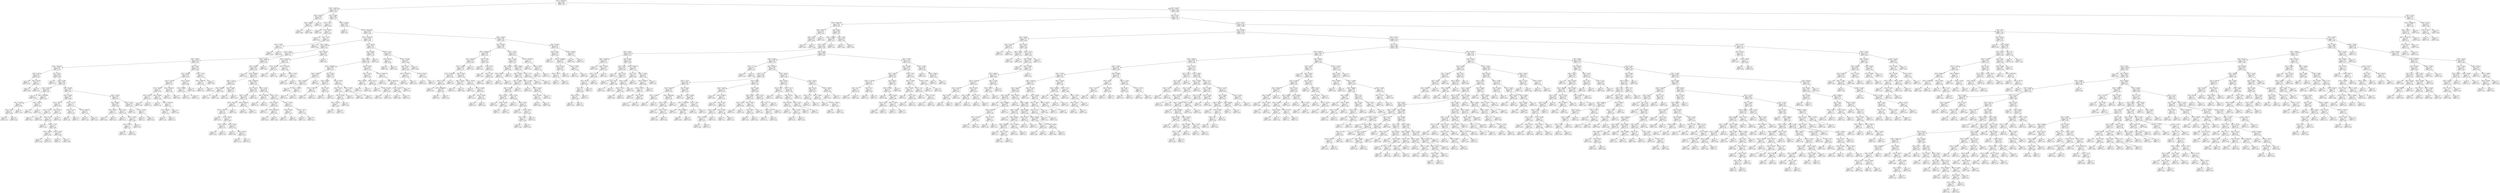 digraph Tree {
node [shape=box] ;
0 [label="X[0] <= 43028.977\nmse = 0.012\nsamples = 851\nvalue = 0.28"] ;
1 [label="X[3] <= 19.595\nmse = 0.007\nsamples = 162\nvalue = 0.205"] ;
0 -> 1 [labeldistance=2.5, labelangle=45, headlabel="True"] ;
2 [label="X[3] <= 18.337\nmse = 0.006\nsamples = 3\nvalue = 0.477"] ;
1 -> 2 ;
3 [label="X[0] <= 656.82\nmse = 0.002\nsamples = 2\nvalue = 0.429"] ;
2 -> 3 ;
4 [label="mse = 0.0\nsamples = 1\nvalue = 0.469"] ;
3 -> 4 ;
5 [label="mse = 0.0\nsamples = 1\nvalue = 0.389"] ;
3 -> 5 ;
6 [label="mse = -0.0\nsamples = 1\nvalue = 0.574"] ;
2 -> 6 ;
7 [label="X[2] <= -0.895\nmse = 0.006\nsamples = 159\nvalue = 0.2"] ;
1 -> 7 ;
8 [label="X[1] <= 51.52\nmse = 0.0\nsamples = 5\nvalue = 0.043"] ;
7 -> 8 ;
9 [label="mse = 0.0\nsamples = 1\nvalue = 0.08"] ;
8 -> 9 ;
10 [label="X[1] <= 58.025\nmse = 0.0\nsamples = 4\nvalue = 0.034"] ;
8 -> 10 ;
11 [label="mse = 0.0\nsamples = 1\nvalue = 0.024"] ;
10 -> 11 ;
12 [label="X[2] <= -1.13\nmse = 0.0\nsamples = 3\nvalue = 0.037"] ;
10 -> 12 ;
13 [label="X[2] <= -3.648\nmse = 0.0\nsamples = 2\nvalue = 0.041"] ;
12 -> 13 ;
14 [label="mse = 0.0\nsamples = 1\nvalue = 0.043"] ;
13 -> 14 ;
15 [label="mse = 0.0\nsamples = 1\nvalue = 0.04"] ;
13 -> 15 ;
16 [label="mse = -0.0\nsamples = 1\nvalue = 0.029"] ;
12 -> 16 ;
17 [label="X[0] <= 458.448\nmse = 0.005\nsamples = 154\nvalue = 0.205"] ;
7 -> 17 ;
18 [label="mse = 0.0\nsamples = 1\nvalue = 0.43"] ;
17 -> 18 ;
19 [label="X[0] <= 36215.602\nmse = 0.005\nsamples = 153\nvalue = 0.204"] ;
17 -> 19 ;
20 [label="X[0] <= 11331.053\nmse = 0.004\nsamples = 109\nvalue = 0.192"] ;
19 -> 20 ;
21 [label="X[2] <= 30.95\nmse = 0.004\nsamples = 77\nvalue = 0.205"] ;
20 -> 21 ;
22 [label="X[2] <= 23.341\nmse = 0.003\nsamples = 71\nvalue = 0.21"] ;
21 -> 22 ;
23 [label="X[2] <= 16.007\nmse = 0.003\nsamples = 46\nvalue = 0.197"] ;
22 -> 23 ;
24 [label="X[0] <= 3166.528\nmse = 0.002\nsamples = 32\nvalue = 0.214"] ;
23 -> 24 ;
25 [label="X[2] <= 9.63\nmse = 0.001\nsamples = 3\nvalue = 0.291"] ;
24 -> 25 ;
26 [label="mse = 0.0\nsamples = 1\nvalue = 0.332"] ;
25 -> 26 ;
27 [label="X[3] <= 63.594\nmse = 0.0\nsamples = 2\nvalue = 0.271"] ;
25 -> 27 ;
28 [label="mse = 0.0\nsamples = 1\nvalue = 0.268"] ;
27 -> 28 ;
29 [label="mse = 0.0\nsamples = 1\nvalue = 0.274"] ;
27 -> 29 ;
30 [label="X[1] <= 45.51\nmse = 0.002\nsamples = 29\nvalue = 0.206"] ;
24 -> 30 ;
31 [label="mse = 0.0\nsamples = 1\nvalue = 0.116"] ;
30 -> 31 ;
32 [label="X[2] <= 6.188\nmse = 0.001\nsamples = 28\nvalue = 0.21"] ;
30 -> 32 ;
33 [label="X[1] <= 55.551\nmse = 0.001\nsamples = 6\nvalue = 0.241"] ;
32 -> 33 ;
34 [label="mse = 0.0\nsamples = 1\nvalue = 0.169"] ;
33 -> 34 ;
35 [label="X[0] <= 8419.866\nmse = 0.0\nsamples = 5\nvalue = 0.255"] ;
33 -> 35 ;
36 [label="X[1] <= 67.968\nmse = 0.0\nsamples = 3\nvalue = 0.264"] ;
35 -> 36 ;
37 [label="X[2] <= 2.613\nmse = 0.0\nsamples = 2\nvalue = 0.269"] ;
36 -> 37 ;
38 [label="mse = 0.0\nsamples = 1\nvalue = 0.274"] ;
37 -> 38 ;
39 [label="mse = -0.0\nsamples = 1\nvalue = 0.264"] ;
37 -> 39 ;
40 [label="mse = -0.0\nsamples = 1\nvalue = 0.254"] ;
36 -> 40 ;
41 [label="X[3] <= 62.479\nmse = 0.0\nsamples = 2\nvalue = 0.242"] ;
35 -> 41 ;
42 [label="mse = 0.0\nsamples = 1\nvalue = 0.243"] ;
41 -> 42 ;
43 [label="mse = 0.0\nsamples = 1\nvalue = 0.242"] ;
41 -> 43 ;
44 [label="X[1] <= 61.386\nmse = 0.001\nsamples = 22\nvalue = 0.201"] ;
32 -> 44 ;
45 [label="X[2] <= 10.804\nmse = 0.001\nsamples = 13\nvalue = 0.188"] ;
44 -> 45 ;
46 [label="X[1] <= 49.517\nmse = 0.0\nsamples = 9\nvalue = 0.205"] ;
45 -> 46 ;
47 [label="X[1] <= 47.132\nmse = 0.0\nsamples = 2\nvalue = 0.224"] ;
46 -> 47 ;
48 [label="mse = 0.0\nsamples = 1\nvalue = 0.223"] ;
47 -> 48 ;
49 [label="mse = -0.0\nsamples = 1\nvalue = 0.226"] ;
47 -> 49 ;
50 [label="X[3] <= 84.412\nmse = 0.0\nsamples = 7\nvalue = 0.199"] ;
46 -> 50 ;
51 [label="X[1] <= 52.14\nmse = 0.0\nsamples = 6\nvalue = 0.197"] ;
50 -> 51 ;
52 [label="mse = 0.0\nsamples = 1\nvalue = 0.192"] ;
51 -> 52 ;
53 [label="X[3] <= 77.373\nmse = 0.0\nsamples = 5\nvalue = 0.198"] ;
51 -> 53 ;
54 [label="X[1] <= 58.632\nmse = 0.0\nsamples = 2\nvalue = 0.196"] ;
53 -> 54 ;
55 [label="mse = 0.0\nsamples = 1\nvalue = 0.196"] ;
54 -> 55 ;
56 [label="mse = -0.0\nsamples = 1\nvalue = 0.197"] ;
54 -> 56 ;
57 [label="X[1] <= 54.045\nmse = 0.0\nsamples = 3\nvalue = 0.199"] ;
53 -> 57 ;
58 [label="mse = 0.0\nsamples = 1\nvalue = 0.2"] ;
57 -> 58 ;
59 [label="mse = 0.0\nsamples = 2\nvalue = 0.198"] ;
57 -> 59 ;
60 [label="mse = -0.0\nsamples = 1\nvalue = 0.213"] ;
50 -> 60 ;
61 [label="X[2] <= 11.779\nmse = 0.0\nsamples = 4\nvalue = 0.151"] ;
45 -> 61 ;
62 [label="X[2] <= 11.191\nmse = 0.0\nsamples = 2\nvalue = 0.166"] ;
61 -> 62 ;
63 [label="mse = 0.0\nsamples = 1\nvalue = 0.161"] ;
62 -> 63 ;
64 [label="mse = -0.0\nsamples = 1\nvalue = 0.17"] ;
62 -> 64 ;
65 [label="X[0] <= 5493.572\nmse = 0.0\nsamples = 2\nvalue = 0.137"] ;
61 -> 65 ;
66 [label="mse = 0.0\nsamples = 1\nvalue = 0.136"] ;
65 -> 66 ;
67 [label="mse = -0.0\nsamples = 1\nvalue = 0.139"] ;
65 -> 67 ;
68 [label="X[3] <= 74.043\nmse = 0.001\nsamples = 9\nvalue = 0.22"] ;
44 -> 68 ;
69 [label="X[1] <= 64.981\nmse = 0.001\nsamples = 6\nvalue = 0.238"] ;
68 -> 69 ;
70 [label="X[1] <= 62.801\nmse = 0.0\nsamples = 2\nvalue = 0.212"] ;
69 -> 70 ;
71 [label="mse = 0.0\nsamples = 1\nvalue = 0.228"] ;
70 -> 71 ;
72 [label="mse = 0.0\nsamples = 1\nvalue = 0.197"] ;
70 -> 72 ;
73 [label="X[2] <= 9.79\nmse = 0.0\nsamples = 4\nvalue = 0.252"] ;
69 -> 73 ;
74 [label="mse = 0.0\nsamples = 1\nvalue = 0.274"] ;
73 -> 74 ;
75 [label="X[1] <= 79.962\nmse = 0.0\nsamples = 3\nvalue = 0.244"] ;
73 -> 75 ;
76 [label="X[1] <= 67.879\nmse = 0.0\nsamples = 2\nvalue = 0.25"] ;
75 -> 76 ;
77 [label="mse = 0.0\nsamples = 1\nvalue = 0.247"] ;
76 -> 77 ;
78 [label="mse = 0.0\nsamples = 1\nvalue = 0.253"] ;
76 -> 78 ;
79 [label="mse = 0.0\nsamples = 1\nvalue = 0.232"] ;
75 -> 79 ;
80 [label="X[2] <= 7.929\nmse = 0.001\nsamples = 3\nvalue = 0.182"] ;
68 -> 80 ;
81 [label="mse = 0.0\nsamples = 1\nvalue = 0.147"] ;
80 -> 81 ;
82 [label="X[1] <= 72.429\nmse = 0.0\nsamples = 2\nvalue = 0.2"] ;
80 -> 82 ;
83 [label="mse = 0.0\nsamples = 1\nvalue = 0.2"] ;
82 -> 83 ;
84 [label="mse = 0.0\nsamples = 1\nvalue = 0.199"] ;
82 -> 84 ;
85 [label="X[2] <= 22.3\nmse = 0.002\nsamples = 14\nvalue = 0.158"] ;
23 -> 85 ;
86 [label="X[2] <= 20.606\nmse = 0.002\nsamples = 11\nvalue = 0.169"] ;
85 -> 86 ;
87 [label="X[1] <= 78.16\nmse = 0.001\nsamples = 8\nvalue = 0.154"] ;
86 -> 87 ;
88 [label="X[1] <= 34.099\nmse = 0.0\nsamples = 6\nvalue = 0.136"] ;
87 -> 88 ;
89 [label="X[3] <= 67.005\nmse = 0.0\nsamples = 2\nvalue = 0.157"] ;
88 -> 89 ;
90 [label="mse = 0.0\nsamples = 1\nvalue = 0.164"] ;
89 -> 90 ;
91 [label="mse = 0.0\nsamples = 1\nvalue = 0.151"] ;
89 -> 91 ;
92 [label="X[3] <= 36.881\nmse = 0.0\nsamples = 4\nvalue = 0.126"] ;
88 -> 92 ;
93 [label="mse = 0.0\nsamples = 1\nvalue = 0.114"] ;
92 -> 93 ;
94 [label="X[0] <= 4516.516\nmse = 0.0\nsamples = 3\nvalue = 0.13"] ;
92 -> 94 ;
95 [label="X[1] <= 59.434\nmse = 0.0\nsamples = 2\nvalue = 0.131"] ;
94 -> 95 ;
96 [label="mse = 0.0\nsamples = 1\nvalue = 0.132"] ;
95 -> 96 ;
97 [label="mse = 0.0\nsamples = 1\nvalue = 0.13"] ;
95 -> 97 ;
98 [label="mse = 0.0\nsamples = 1\nvalue = 0.126"] ;
94 -> 98 ;
99 [label="X[0] <= 8971.616\nmse = 0.001\nsamples = 2\nvalue = 0.205"] ;
87 -> 99 ;
100 [label="mse = 0.0\nsamples = 1\nvalue = 0.182"] ;
99 -> 100 ;
101 [label="mse = -0.0\nsamples = 1\nvalue = 0.229"] ;
99 -> 101 ;
102 [label="X[1] <= 61.841\nmse = 0.0\nsamples = 3\nvalue = 0.208"] ;
86 -> 102 ;
103 [label="X[2] <= 20.988\nmse = 0.0\nsamples = 2\nvalue = 0.219"] ;
102 -> 103 ;
104 [label="mse = 0.0\nsamples = 1\nvalue = 0.226"] ;
103 -> 104 ;
105 [label="mse = 0.0\nsamples = 1\nvalue = 0.212"] ;
103 -> 105 ;
106 [label="mse = -0.0\nsamples = 1\nvalue = 0.188"] ;
102 -> 106 ;
107 [label="X[3] <= 75.192\nmse = 0.0\nsamples = 3\nvalue = 0.121"] ;
85 -> 107 ;
108 [label="X[0] <= 4666.702\nmse = 0.0\nsamples = 2\nvalue = 0.135"] ;
107 -> 108 ;
109 [label="mse = 0.0\nsamples = 1\nvalue = 0.143"] ;
108 -> 109 ;
110 [label="mse = 0.0\nsamples = 1\nvalue = 0.128"] ;
108 -> 110 ;
111 [label="mse = 0.0\nsamples = 1\nvalue = 0.091"] ;
107 -> 111 ;
112 [label="X[3] <= 82.983\nmse = 0.003\nsamples = 25\nvalue = 0.234"] ;
22 -> 112 ;
113 [label="X[2] <= 23.982\nmse = 0.002\nsamples = 24\nvalue = 0.228"] ;
112 -> 113 ;
114 [label="mse = 0.0\nsamples = 1\nvalue = 0.319"] ;
113 -> 114 ;
115 [label="X[0] <= 884.943\nmse = 0.002\nsamples = 23\nvalue = 0.224"] ;
113 -> 115 ;
116 [label="X[3] <= 72.05\nmse = 0.002\nsamples = 4\nvalue = 0.184"] ;
115 -> 116 ;
117 [label="X[3] <= 69.889\nmse = 0.0\nsamples = 2\nvalue = 0.138"] ;
116 -> 117 ;
118 [label="mse = 0.0\nsamples = 1\nvalue = 0.142"] ;
117 -> 118 ;
119 [label="mse = 0.0\nsamples = 1\nvalue = 0.134"] ;
117 -> 119 ;
120 [label="X[3] <= 73.887\nmse = 0.001\nsamples = 2\nvalue = 0.23"] ;
116 -> 120 ;
121 [label="mse = 0.0\nsamples = 1\nvalue = 0.256"] ;
120 -> 121 ;
122 [label="mse = 0.0\nsamples = 1\nvalue = 0.203"] ;
120 -> 122 ;
123 [label="X[0] <= 4080.367\nmse = 0.002\nsamples = 19\nvalue = 0.232"] ;
115 -> 123 ;
124 [label="X[1] <= 70.724\nmse = 0.002\nsamples = 10\nvalue = 0.254"] ;
123 -> 124 ;
125 [label="X[3] <= 74.102\nmse = 0.001\nsamples = 9\nvalue = 0.242"] ;
124 -> 125 ;
126 [label="X[0] <= 2801.413\nmse = 0.0\nsamples = 7\nvalue = 0.251"] ;
125 -> 126 ;
127 [label="X[0] <= 1220.722\nmse = 0.0\nsamples = 6\nvalue = 0.257"] ;
126 -> 127 ;
128 [label="mse = 0.0\nsamples = 1\nvalue = 0.231"] ;
127 -> 128 ;
129 [label="X[1] <= 40.076\nmse = 0.0\nsamples = 5\nvalue = 0.262"] ;
127 -> 129 ;
130 [label="X[3] <= 54.382\nmse = 0.0\nsamples = 2\nvalue = 0.247"] ;
129 -> 130 ;
131 [label="mse = 0.0\nsamples = 1\nvalue = 0.252"] ;
130 -> 131 ;
132 [label="mse = 0.0\nsamples = 1\nvalue = 0.243"] ;
130 -> 132 ;
133 [label="X[3] <= 62.333\nmse = 0.0\nsamples = 3\nvalue = 0.272"] ;
129 -> 133 ;
134 [label="mse = 0.0\nsamples = 1\nvalue = 0.268"] ;
133 -> 134 ;
135 [label="X[3] <= 69.719\nmse = 0.0\nsamples = 2\nvalue = 0.274"] ;
133 -> 135 ;
136 [label="mse = 0.0\nsamples = 1\nvalue = 0.276"] ;
135 -> 136 ;
137 [label="mse = -0.0\nsamples = 1\nvalue = 0.273"] ;
135 -> 137 ;
138 [label="mse = 0.0\nsamples = 1\nvalue = 0.216"] ;
126 -> 138 ;
139 [label="X[0] <= 2632.061\nmse = 0.0\nsamples = 2\nvalue = 0.211"] ;
125 -> 139 ;
140 [label="mse = 0.0\nsamples = 1\nvalue = 0.209"] ;
139 -> 140 ;
141 [label="mse = 0.0\nsamples = 1\nvalue = 0.213"] ;
139 -> 141 ;
142 [label="mse = 0.0\nsamples = 1\nvalue = 0.363"] ;
124 -> 142 ;
143 [label="X[1] <= 45.371\nmse = 0.001\nsamples = 9\nvalue = 0.208"] ;
123 -> 143 ;
144 [label="X[0] <= 7670.586\nmse = 0.0\nsamples = 2\nvalue = 0.172"] ;
143 -> 144 ;
145 [label="mse = 0.0\nsamples = 1\nvalue = 0.176"] ;
144 -> 145 ;
146 [label="mse = 0.0\nsamples = 1\nvalue = 0.167"] ;
144 -> 146 ;
147 [label="X[3] <= 70.9\nmse = 0.0\nsamples = 7\nvalue = 0.219"] ;
143 -> 147 ;
148 [label="X[3] <= 64.537\nmse = 0.0\nsamples = 3\nvalue = 0.206"] ;
147 -> 148 ;
149 [label="mse = 0.0\nsamples = 1\nvalue = 0.217"] ;
148 -> 149 ;
150 [label="X[0] <= 8047.691\nmse = 0.0\nsamples = 2\nvalue = 0.201"] ;
148 -> 150 ;
151 [label="mse = 0.0\nsamples = 1\nvalue = 0.204"] ;
150 -> 151 ;
152 [label="mse = 0.0\nsamples = 1\nvalue = 0.198"] ;
150 -> 152 ;
153 [label="X[2] <= 27.169\nmse = 0.0\nsamples = 4\nvalue = 0.228"] ;
147 -> 153 ;
154 [label="X[3] <= 76.238\nmse = 0.0\nsamples = 2\nvalue = 0.237"] ;
153 -> 154 ;
155 [label="mse = 0.0\nsamples = 1\nvalue = 0.231"] ;
154 -> 155 ;
156 [label="mse = 0.0\nsamples = 1\nvalue = 0.243"] ;
154 -> 156 ;
157 [label="X[3] <= 74.773\nmse = 0.0\nsamples = 2\nvalue = 0.218"] ;
153 -> 157 ;
158 [label="mse = 0.0\nsamples = 1\nvalue = 0.22"] ;
157 -> 158 ;
159 [label="mse = 0.0\nsamples = 1\nvalue = 0.217"] ;
157 -> 159 ;
160 [label="mse = 0.0\nsamples = 1\nvalue = 0.391"] ;
112 -> 160 ;
161 [label="X[3] <= 54.201\nmse = 0.002\nsamples = 6\nvalue = 0.144"] ;
21 -> 161 ;
162 [label="X[0] <= 1051.961\nmse = 0.001\nsamples = 5\nvalue = 0.162"] ;
161 -> 162 ;
163 [label="X[1] <= 36.359\nmse = 0.0\nsamples = 2\nvalue = 0.197"] ;
162 -> 163 ;
164 [label="mse = 0.0\nsamples = 1\nvalue = 0.212"] ;
163 -> 164 ;
165 [label="mse = 0.0\nsamples = 1\nvalue = 0.181"] ;
163 -> 165 ;
166 [label="X[0] <= 1423.953\nmse = 0.0\nsamples = 3\nvalue = 0.139"] ;
162 -> 166 ;
167 [label="mse = 0.0\nsamples = 1\nvalue = 0.116"] ;
166 -> 167 ;
168 [label="X[2] <= 31.459\nmse = 0.0\nsamples = 2\nvalue = 0.15"] ;
166 -> 168 ;
169 [label="mse = 0.0\nsamples = 1\nvalue = 0.158"] ;
168 -> 169 ;
170 [label="mse = 0.0\nsamples = 1\nvalue = 0.143"] ;
168 -> 170 ;
171 [label="mse = 0.0\nsamples = 1\nvalue = 0.057"] ;
161 -> 171 ;
172 [label="X[1] <= 82.194\nmse = 0.005\nsamples = 32\nvalue = 0.161"] ;
20 -> 172 ;
173 [label="X[1] <= 80.89\nmse = 0.004\nsamples = 24\nvalue = 0.175"] ;
172 -> 173 ;
174 [label="X[1] <= 68.82\nmse = 0.003\nsamples = 23\nvalue = 0.169"] ;
173 -> 174 ;
175 [label="X[0] <= 14908.347\nmse = 0.004\nsamples = 14\nvalue = 0.187"] ;
174 -> 175 ;
176 [label="X[3] <= 74.883\nmse = 0.003\nsamples = 4\nvalue = 0.124"] ;
175 -> 176 ;
177 [label="X[3] <= 65.083\nmse = 0.001\nsamples = 3\nvalue = 0.151"] ;
176 -> 177 ;
178 [label="mse = 0.0\nsamples = 1\nvalue = 0.192"] ;
177 -> 178 ;
179 [label="X[0] <= 13216.0\nmse = 0.0\nsamples = 2\nvalue = 0.13"] ;
177 -> 179 ;
180 [label="mse = 0.0\nsamples = 1\nvalue = 0.139"] ;
179 -> 180 ;
181 [label="mse = -0.0\nsamples = 1\nvalue = 0.121"] ;
179 -> 181 ;
182 [label="mse = 0.0\nsamples = 1\nvalue = 0.045"] ;
176 -> 182 ;
183 [label="X[2] <= 5.914\nmse = 0.002\nsamples = 10\nvalue = 0.212"] ;
175 -> 183 ;
184 [label="X[3] <= 59.922\nmse = 0.001\nsamples = 4\nvalue = 0.172"] ;
183 -> 184 ;
185 [label="X[0] <= 17287.16\nmse = 0.0\nsamples = 2\nvalue = 0.203"] ;
184 -> 185 ;
186 [label="mse = 0.0\nsamples = 1\nvalue = 0.181"] ;
185 -> 186 ;
187 [label="mse = 0.0\nsamples = 1\nvalue = 0.224"] ;
185 -> 187 ;
188 [label="X[2] <= 4.232\nmse = 0.0\nsamples = 2\nvalue = 0.141"] ;
184 -> 188 ;
189 [label="mse = 0.0\nsamples = 1\nvalue = 0.151"] ;
188 -> 189 ;
190 [label="mse = 0.0\nsamples = 1\nvalue = 0.132"] ;
188 -> 190 ;
191 [label="X[1] <= 67.259\nmse = 0.0\nsamples = 6\nvalue = 0.238"] ;
183 -> 191 ;
192 [label="X[3] <= 75.874\nmse = 0.0\nsamples = 4\nvalue = 0.229"] ;
191 -> 192 ;
193 [label="X[2] <= 20.685\nmse = 0.0\nsamples = 3\nvalue = 0.222"] ;
192 -> 193 ;
194 [label="X[1] <= 61.878\nmse = 0.0\nsamples = 2\nvalue = 0.219"] ;
193 -> 194 ;
195 [label="mse = 0.0\nsamples = 1\nvalue = 0.217"] ;
194 -> 195 ;
196 [label="mse = -0.0\nsamples = 1\nvalue = 0.221"] ;
194 -> 196 ;
197 [label="mse = -0.0\nsamples = 1\nvalue = 0.228"] ;
193 -> 197 ;
198 [label="mse = 0.0\nsamples = 1\nvalue = 0.251"] ;
192 -> 198 ;
199 [label="X[3] <= 73.984\nmse = 0.0\nsamples = 2\nvalue = 0.255"] ;
191 -> 199 ;
200 [label="mse = 0.0\nsamples = 1\nvalue = 0.258"] ;
199 -> 200 ;
201 [label="mse = 0.0\nsamples = 1\nvalue = 0.252"] ;
199 -> 201 ;
202 [label="X[3] <= 72.614\nmse = 0.001\nsamples = 9\nvalue = 0.141"] ;
174 -> 202 ;
203 [label="X[1] <= 72.115\nmse = 0.001\nsamples = 5\nvalue = 0.163"] ;
202 -> 203 ;
204 [label="X[3] <= 65.033\nmse = 0.0\nsamples = 2\nvalue = 0.132"] ;
203 -> 204 ;
205 [label="mse = 0.0\nsamples = 1\nvalue = 0.121"] ;
204 -> 205 ;
206 [label="mse = 0.0\nsamples = 1\nvalue = 0.143"] ;
204 -> 206 ;
207 [label="X[3] <= 56.712\nmse = 0.0\nsamples = 3\nvalue = 0.183"] ;
203 -> 207 ;
208 [label="mse = 0.0\nsamples = 1\nvalue = 0.171"] ;
207 -> 208 ;
209 [label="X[3] <= 63.609\nmse = 0.0\nsamples = 2\nvalue = 0.189"] ;
207 -> 209 ;
210 [label="mse = 0.0\nsamples = 1\nvalue = 0.185"] ;
209 -> 210 ;
211 [label="mse = -0.0\nsamples = 1\nvalue = 0.193"] ;
209 -> 211 ;
212 [label="X[0] <= 15848.744\nmse = 0.0\nsamples = 4\nvalue = 0.115"] ;
202 -> 212 ;
213 [label="mse = 0.0\nsamples = 1\nvalue = 0.148"] ;
212 -> 213 ;
214 [label="X[0] <= 28318.164\nmse = 0.0\nsamples = 3\nvalue = 0.104"] ;
212 -> 214 ;
215 [label="X[1] <= 78.629\nmse = 0.0\nsamples = 2\nvalue = 0.099"] ;
214 -> 215 ;
216 [label="mse = 0.0\nsamples = 1\nvalue = 0.086"] ;
215 -> 216 ;
217 [label="mse = -0.0\nsamples = 1\nvalue = 0.113"] ;
215 -> 217 ;
218 [label="mse = -0.0\nsamples = 1\nvalue = 0.113"] ;
214 -> 218 ;
219 [label="mse = 0.0\nsamples = 1\nvalue = 0.307"] ;
173 -> 219 ;
220 [label="X[2] <= 12.37\nmse = 0.005\nsamples = 8\nvalue = 0.12"] ;
172 -> 220 ;
221 [label="X[3] <= 62.019\nmse = 0.0\nsamples = 3\nvalue = 0.039"] ;
220 -> 221 ;
222 [label="mse = 0.0\nsamples = 2\nvalue = 0.04"] ;
221 -> 222 ;
223 [label="mse = -0.0\nsamples = 1\nvalue = 0.039"] ;
221 -> 223 ;
224 [label="X[1] <= 97.306\nmse = 0.002\nsamples = 5\nvalue = 0.168"] ;
220 -> 224 ;
225 [label="X[2] <= 20.77\nmse = 0.001\nsamples = 4\nvalue = 0.185"] ;
224 -> 225 ;
226 [label="X[0] <= 23010.821\nmse = 0.0\nsamples = 2\nvalue = 0.208"] ;
225 -> 226 ;
227 [label="mse = 0.0\nsamples = 1\nvalue = 0.209"] ;
226 -> 227 ;
228 [label="mse = 0.0\nsamples = 1\nvalue = 0.208"] ;
226 -> 228 ;
229 [label="X[1] <= 84.192\nmse = 0.0\nsamples = 2\nvalue = 0.162"] ;
225 -> 229 ;
230 [label="mse = 0.0\nsamples = 1\nvalue = 0.165"] ;
229 -> 230 ;
231 [label="mse = -0.0\nsamples = 1\nvalue = 0.16"] ;
229 -> 231 ;
232 [label="mse = 0.0\nsamples = 1\nvalue = 0.098"] ;
224 -> 232 ;
233 [label="X[3] <= 79.206\nmse = 0.005\nsamples = 44\nvalue = 0.232"] ;
19 -> 233 ;
234 [label="X[2] <= 16.405\nmse = 0.004\nsamples = 36\nvalue = 0.221"] ;
233 -> 234 ;
235 [label="X[0] <= 42698.951\nmse = 0.003\nsamples = 15\nvalue = 0.187"] ;
234 -> 235 ;
236 [label="X[1] <= 89.839\nmse = 0.002\nsamples = 11\nvalue = 0.168"] ;
235 -> 236 ;
237 [label="X[3] <= 74.366\nmse = 0.002\nsamples = 10\nvalue = 0.175"] ;
236 -> 237 ;
238 [label="X[0] <= 42241.881\nmse = 0.001\nsamples = 4\nvalue = 0.209"] ;
237 -> 238 ;
239 [label="X[2] <= 9.778\nmse = 0.0\nsamples = 3\nvalue = 0.189"] ;
238 -> 239 ;
240 [label="mse = 0.0\nsamples = 1\nvalue = 0.165"] ;
239 -> 240 ;
241 [label="X[0] <= 39988.881\nmse = 0.0\nsamples = 2\nvalue = 0.201"] ;
239 -> 241 ;
242 [label="mse = 0.0\nsamples = 1\nvalue = 0.211"] ;
241 -> 242 ;
243 [label="mse = 0.0\nsamples = 1\nvalue = 0.192"] ;
241 -> 243 ;
244 [label="mse = -0.0\nsamples = 1\nvalue = 0.267"] ;
238 -> 244 ;
245 [label="X[2] <= 15.875\nmse = 0.001\nsamples = 6\nvalue = 0.153"] ;
237 -> 245 ;
246 [label="X[3] <= 76.239\nmse = 0.001\nsamples = 2\nvalue = 0.124"] ;
245 -> 246 ;
247 [label="mse = 0.0\nsamples = 1\nvalue = 0.151"] ;
246 -> 247 ;
248 [label="mse = -0.0\nsamples = 1\nvalue = 0.098"] ;
246 -> 248 ;
249 [label="X[3] <= 75.438\nmse = 0.0\nsamples = 4\nvalue = 0.167"] ;
245 -> 249 ;
250 [label="mse = 0.0\nsamples = 1\nvalue = 0.182"] ;
249 -> 250 ;
251 [label="X[2] <= 16.006\nmse = 0.0\nsamples = 3\nvalue = 0.162"] ;
249 -> 251 ;
252 [label="mse = 0.0\nsamples = 1\nvalue = 0.156"] ;
251 -> 252 ;
253 [label="X[2] <= 16.206\nmse = 0.0\nsamples = 2\nvalue = 0.165"] ;
251 -> 253 ;
254 [label="mse = 0.0\nsamples = 1\nvalue = 0.167"] ;
253 -> 254 ;
255 [label="mse = 0.0\nsamples = 1\nvalue = 0.162"] ;
253 -> 255 ;
256 [label="mse = -0.0\nsamples = 1\nvalue = 0.102"] ;
236 -> 256 ;
257 [label="X[2] <= 7.768\nmse = 0.001\nsamples = 4\nvalue = 0.239"] ;
235 -> 257 ;
258 [label="mse = 0.0\nsamples = 1\nvalue = 0.197"] ;
257 -> 258 ;
259 [label="X[2] <= 8.374\nmse = 0.0\nsamples = 3\nvalue = 0.253"] ;
257 -> 259 ;
260 [label="mse = 0.0\nsamples = 1\nvalue = 0.263"] ;
259 -> 260 ;
261 [label="X[2] <= 11.85\nmse = 0.0\nsamples = 2\nvalue = 0.248"] ;
259 -> 261 ;
262 [label="mse = 0.0\nsamples = 1\nvalue = 0.246"] ;
261 -> 262 ;
263 [label="mse = -0.0\nsamples = 1\nvalue = 0.25"] ;
261 -> 263 ;
264 [label="X[3] <= 77.642\nmse = 0.004\nsamples = 21\nvalue = 0.245"] ;
234 -> 264 ;
265 [label="X[3] <= 71.318\nmse = 0.003\nsamples = 18\nvalue = 0.257"] ;
264 -> 265 ;
266 [label="X[3] <= 69.347\nmse = 0.007\nsamples = 3\nvalue = 0.291"] ;
265 -> 266 ;
267 [label="X[3] <= 60.244\nmse = 0.0\nsamples = 2\nvalue = 0.232"] ;
266 -> 267 ;
268 [label="mse = 0.0\nsamples = 1\nvalue = 0.236"] ;
267 -> 268 ;
269 [label="mse = 0.0\nsamples = 1\nvalue = 0.228"] ;
267 -> 269 ;
270 [label="mse = 0.0\nsamples = 1\nvalue = 0.41"] ;
266 -> 270 ;
271 [label="X[2] <= 26.496\nmse = 0.002\nsamples = 15\nvalue = 0.25"] ;
265 -> 271 ;
272 [label="X[3] <= 76.545\nmse = 0.002\nsamples = 13\nvalue = 0.243"] ;
271 -> 272 ;
273 [label="X[3] <= 75.889\nmse = 0.001\nsamples = 9\nvalue = 0.227"] ;
272 -> 273 ;
274 [label="X[3] <= 73.243\nmse = 0.001\nsamples = 8\nvalue = 0.234"] ;
273 -> 274 ;
275 [label="X[2] <= 20.759\nmse = 0.002\nsamples = 3\nvalue = 0.209"] ;
274 -> 275 ;
276 [label="mse = 0.0\nsamples = 1\nvalue = 0.261"] ;
275 -> 276 ;
277 [label="X[3] <= 72.293\nmse = 0.0\nsamples = 2\nvalue = 0.184"] ;
275 -> 277 ;
278 [label="mse = 0.0\nsamples = 1\nvalue = 0.2"] ;
277 -> 278 ;
279 [label="mse = -0.0\nsamples = 1\nvalue = 0.167"] ;
277 -> 279 ;
280 [label="X[3] <= 74.264\nmse = 0.0\nsamples = 5\nvalue = 0.249"] ;
274 -> 280 ;
281 [label="mse = 0.0\nsamples = 1\nvalue = 0.273"] ;
280 -> 281 ;
282 [label="X[2] <= 19.65\nmse = 0.0\nsamples = 4\nvalue = 0.244"] ;
280 -> 282 ;
283 [label="mse = 0.0\nsamples = 1\nvalue = 0.235"] ;
282 -> 283 ;
284 [label="X[3] <= 75.544\nmse = 0.0\nsamples = 3\nvalue = 0.246"] ;
282 -> 284 ;
285 [label="X[2] <= 23.41\nmse = 0.0\nsamples = 2\nvalue = 0.245"] ;
284 -> 285 ;
286 [label="mse = 0.0\nsamples = 1\nvalue = 0.246"] ;
285 -> 286 ;
287 [label="mse = 0.0\nsamples = 1\nvalue = 0.243"] ;
285 -> 287 ;
288 [label="mse = 0.0\nsamples = 1\nvalue = 0.25"] ;
284 -> 288 ;
289 [label="mse = 0.0\nsamples = 1\nvalue = 0.171"] ;
273 -> 289 ;
290 [label="X[3] <= 77.038\nmse = 0.002\nsamples = 4\nvalue = 0.279"] ;
272 -> 290 ;
291 [label="mse = 0.0\nsamples = 1\nvalue = 0.344"] ;
290 -> 291 ;
292 [label="X[2] <= 21.097\nmse = 0.001\nsamples = 3\nvalue = 0.257"] ;
290 -> 292 ;
293 [label="X[2] <= 16.428\nmse = 0.0\nsamples = 2\nvalue = 0.279"] ;
292 -> 293 ;
294 [label="mse = 0.0\nsamples = 1\nvalue = 0.268"] ;
293 -> 294 ;
295 [label="mse = -0.0\nsamples = 1\nvalue = 0.289"] ;
293 -> 295 ;
296 [label="mse = 0.0\nsamples = 1\nvalue = 0.215"] ;
292 -> 296 ;
297 [label="X[2] <= 27.8\nmse = 0.0\nsamples = 2\nvalue = 0.295"] ;
271 -> 297 ;
298 [label="mse = 0.0\nsamples = 1\nvalue = 0.288"] ;
297 -> 298 ;
299 [label="mse = -0.0\nsamples = 1\nvalue = 0.302"] ;
297 -> 299 ;
300 [label="X[0] <= 39705.822\nmse = 0.0\nsamples = 3\nvalue = 0.175"] ;
264 -> 300 ;
301 [label="mse = 0.0\nsamples = 1\nvalue = 0.167"] ;
300 -> 301 ;
302 [label="X[3] <= 78.585\nmse = 0.0\nsamples = 2\nvalue = 0.179"] ;
300 -> 302 ;
303 [label="mse = 0.0\nsamples = 1\nvalue = 0.18"] ;
302 -> 303 ;
304 [label="mse = 0.0\nsamples = 1\nvalue = 0.178"] ;
302 -> 304 ;
305 [label="X[3] <= 81.334\nmse = 0.007\nsamples = 8\nvalue = 0.283"] ;
233 -> 305 ;
306 [label="X[2] <= 14.37\nmse = 0.006\nsamples = 6\nvalue = 0.314"] ;
305 -> 306 ;
307 [label="mse = 0.0\nsamples = 1\nvalue = 0.415"] ;
306 -> 307 ;
308 [label="X[0] <= 42199.666\nmse = 0.004\nsamples = 5\nvalue = 0.293"] ;
306 -> 308 ;
309 [label="X[2] <= 18.135\nmse = 0.001\nsamples = 3\nvalue = 0.341"] ;
308 -> 309 ;
310 [label="X[2] <= 15.975\nmse = 0.0\nsamples = 2\nvalue = 0.317"] ;
309 -> 310 ;
311 [label="mse = 0.0\nsamples = 1\nvalue = 0.3"] ;
310 -> 311 ;
312 [label="mse = 0.0\nsamples = 1\nvalue = 0.333"] ;
310 -> 312 ;
313 [label="mse = -0.0\nsamples = 1\nvalue = 0.39"] ;
309 -> 313 ;
314 [label="X[3] <= 79.658\nmse = 0.0\nsamples = 2\nvalue = 0.222"] ;
308 -> 314 ;
315 [label="mse = 0.0\nsamples = 1\nvalue = 0.235"] ;
314 -> 315 ;
316 [label="mse = 0.0\nsamples = 1\nvalue = 0.208"] ;
314 -> 316 ;
317 [label="X[3] <= 82.396\nmse = 0.001\nsamples = 2\nvalue = 0.19"] ;
305 -> 317 ;
318 [label="mse = 0.0\nsamples = 1\nvalue = 0.158"] ;
317 -> 318 ;
319 [label="mse = 0.0\nsamples = 1\nvalue = 0.222"] ;
317 -> 319 ;
320 [label="X[1] <= 95.361\nmse = 0.011\nsamples = 689\nvalue = 0.298"] ;
0 -> 320 [labeldistance=2.5, labelangle=-45, headlabel="False"] ;
321 [label="X[2] <= 5.317\nmse = 0.011\nsamples = 681\nvalue = 0.3"] ;
320 -> 321 ;
322 [label="X[0] <= 44831.494\nmse = 0.007\nsamples = 96\nvalue = 0.253"] ;
321 -> 322 ;
323 [label="X[3] <= 69.972\nmse = 0.025\nsamples = 3\nvalue = 0.361"] ;
322 -> 323 ;
324 [label="X[3] <= 65.0\nmse = 0.006\nsamples = 2\nvalue = 0.461"] ;
323 -> 324 ;
325 [label="mse = 0.0\nsamples = 1\nvalue = 0.542"] ;
324 -> 325 ;
326 [label="mse = 0.0\nsamples = 1\nvalue = 0.381"] ;
324 -> 326 ;
327 [label="mse = -0.0\nsamples = 1\nvalue = 0.159"] ;
323 -> 327 ;
328 [label="X[1] <= 94.6\nmse = 0.006\nsamples = 93\nvalue = 0.25"] ;
322 -> 328 ;
329 [label="X[0] <= 132460.5\nmse = 0.005\nsamples = 91\nvalue = 0.247"] ;
328 -> 329 ;
330 [label="X[1] <= 65.4\nmse = 0.005\nsamples = 90\nvalue = 0.248"] ;
329 -> 330 ;
331 [label="X[2] <= 2.346\nmse = 0.003\nsamples = 21\nvalue = 0.274"] ;
330 -> 331 ;
332 [label="X[3] <= 64.626\nmse = 0.001\nsamples = 8\nvalue = 0.314"] ;
331 -> 332 ;
333 [label="mse = 0.0\nsamples = 1\nvalue = 0.387"] ;
332 -> 333 ;
334 [label="X[3] <= 79.769\nmse = 0.001\nsamples = 7\nvalue = 0.303"] ;
332 -> 334 ;
335 [label="X[3] <= 76.577\nmse = 0.0\nsamples = 6\nvalue = 0.295"] ;
334 -> 335 ;
336 [label="X[1] <= 62.35\nmse = 0.0\nsamples = 5\nvalue = 0.291"] ;
335 -> 336 ;
337 [label="X[2] <= 1.5\nmse = 0.0\nsamples = 3\nvalue = 0.285"] ;
336 -> 337 ;
338 [label="X[3] <= 67.375\nmse = 0.0\nsamples = 2\nvalue = 0.289"] ;
337 -> 338 ;
339 [label="mse = 0.0\nsamples = 1\nvalue = 0.286"] ;
338 -> 339 ;
340 [label="mse = -0.0\nsamples = 1\nvalue = 0.292"] ;
338 -> 340 ;
341 [label="mse = 0.0\nsamples = 1\nvalue = 0.277"] ;
337 -> 341 ;
342 [label="mse = -0.0\nsamples = 2\nvalue = 0.3"] ;
336 -> 342 ;
343 [label="mse = 0.0\nsamples = 1\nvalue = 0.316"] ;
335 -> 343 ;
344 [label="mse = -0.0\nsamples = 1\nvalue = 0.354"] ;
334 -> 344 ;
345 [label="X[2] <= 3.048\nmse = 0.003\nsamples = 13\nvalue = 0.249"] ;
331 -> 345 ;
346 [label="X[2] <= 2.587\nmse = 0.003\nsamples = 4\nvalue = 0.196"] ;
345 -> 346 ;
347 [label="mse = 0.0\nsamples = 1\nvalue = 0.273"] ;
346 -> 347 ;
348 [label="X[1] <= 47.3\nmse = 0.001\nsamples = 3\nvalue = 0.17"] ;
346 -> 348 ;
349 [label="mse = 0.0\nsamples = 1\nvalue = 0.213"] ;
348 -> 349 ;
350 [label="X[1] <= 58.1\nmse = 0.0\nsamples = 2\nvalue = 0.148"] ;
348 -> 350 ;
351 [label="mse = 0.0\nsamples = 1\nvalue = 0.149"] ;
350 -> 351 ;
352 [label="mse = 0.0\nsamples = 1\nvalue = 0.148"] ;
350 -> 352 ;
353 [label="X[0] <= 52492.477\nmse = 0.001\nsamples = 9\nvalue = 0.273"] ;
345 -> 353 ;
354 [label="X[2] <= 4.38\nmse = 0.0\nsamples = 4\nvalue = 0.248"] ;
353 -> 354 ;
355 [label="X[2] <= 3.959\nmse = 0.0\nsamples = 3\nvalue = 0.252"] ;
354 -> 355 ;
356 [label="X[3] <= 72.514\nmse = 0.0\nsamples = 2\nvalue = 0.244"] ;
355 -> 356 ;
357 [label="mse = 0.0\nsamples = 1\nvalue = 0.238"] ;
356 -> 357 ;
358 [label="mse = 0.0\nsamples = 1\nvalue = 0.25"] ;
356 -> 358 ;
359 [label="mse = -0.0\nsamples = 1\nvalue = 0.269"] ;
355 -> 359 ;
360 [label="mse = 0.0\nsamples = 1\nvalue = 0.236"] ;
354 -> 360 ;
361 [label="X[3] <= 73.616\nmse = 0.001\nsamples = 5\nvalue = 0.292"] ;
353 -> 361 ;
362 [label="X[0] <= 58295.0\nmse = 0.0\nsamples = 4\nvalue = 0.305"] ;
361 -> 362 ;
363 [label="X[3] <= 67.618\nmse = 0.0\nsamples = 3\nvalue = 0.3"] ;
362 -> 363 ;
364 [label="mse = 0.0\nsamples = 1\nvalue = 0.287"] ;
363 -> 364 ;
365 [label="X[2] <= 3.868\nmse = 0.0\nsamples = 2\nvalue = 0.307"] ;
363 -> 365 ;
366 [label="mse = 0.0\nsamples = 1\nvalue = 0.308"] ;
365 -> 366 ;
367 [label="mse = 0.0\nsamples = 1\nvalue = 0.306"] ;
365 -> 367 ;
368 [label="mse = -0.0\nsamples = 1\nvalue = 0.321"] ;
362 -> 368 ;
369 [label="mse = 0.0\nsamples = 1\nvalue = 0.24"] ;
361 -> 369 ;
370 [label="X[2] <= 4.568\nmse = 0.006\nsamples = 69\nvalue = 0.241"] ;
330 -> 370 ;
371 [label="X[3] <= 58.315\nmse = 0.006\nsamples = 47\nvalue = 0.229"] ;
370 -> 371 ;
372 [label="X[2] <= 1.78\nmse = 0.0\nsamples = 2\nvalue = 0.113"] ;
371 -> 372 ;
373 [label="mse = 0.0\nsamples = 1\nvalue = 0.133"] ;
372 -> 373 ;
374 [label="mse = 0.0\nsamples = 1\nvalue = 0.093"] ;
372 -> 374 ;
375 [label="X[0] <= 64278.5\nmse = 0.005\nsamples = 45\nvalue = 0.234"] ;
371 -> 375 ;
376 [label="X[2] <= 2.71\nmse = 0.006\nsamples = 30\nvalue = 0.252"] ;
375 -> 376 ;
377 [label="X[2] <= -1.872\nmse = 0.009\nsamples = 13\nvalue = 0.282"] ;
376 -> 377 ;
378 [label="X[3] <= 68.154\nmse = 0.002\nsamples = 6\nvalue = 0.216"] ;
377 -> 378 ;
379 [label="X[2] <= -5.388\nmse = 0.0\nsamples = 2\nvalue = 0.26"] ;
378 -> 379 ;
380 [label="mse = 0.0\nsamples = 1\nvalue = 0.271"] ;
379 -> 380 ;
381 [label="mse = -0.0\nsamples = 1\nvalue = 0.25"] ;
379 -> 381 ;
382 [label="X[0] <= 48192.664\nmse = 0.001\nsamples = 4\nvalue = 0.194"] ;
378 -> 382 ;
383 [label="X[2] <= -6.134\nmse = 0.0\nsamples = 3\nvalue = 0.208"] ;
382 -> 383 ;
384 [label="mse = 0.0\nsamples = 1\nvalue = 0.233"] ;
383 -> 384 ;
385 [label="X[3] <= 72.935\nmse = 0.0\nsamples = 2\nvalue = 0.196"] ;
383 -> 385 ;
386 [label="mse = 0.0\nsamples = 1\nvalue = 0.199"] ;
385 -> 386 ;
387 [label="mse = -0.0\nsamples = 1\nvalue = 0.193"] ;
385 -> 387 ;
388 [label="mse = 0.0\nsamples = 1\nvalue = 0.153"] ;
382 -> 388 ;
389 [label="X[2] <= -0.303\nmse = 0.008\nsamples = 7\nvalue = 0.339"] ;
377 -> 389 ;
390 [label="mse = 0.0\nsamples = 1\nvalue = 0.534"] ;
389 -> 390 ;
391 [label="X[3] <= 76.658\nmse = 0.001\nsamples = 6\nvalue = 0.306"] ;
389 -> 391 ;
392 [label="X[0] <= 51976.494\nmse = 0.0\nsamples = 4\nvalue = 0.331"] ;
391 -> 392 ;
393 [label="mse = 0.0\nsamples = 1\nvalue = 0.314"] ;
392 -> 393 ;
394 [label="X[0] <= 60801.0\nmse = 0.0\nsamples = 3\nvalue = 0.337"] ;
392 -> 394 ;
395 [label="mse = 0.0\nsamples = 1\nvalue = 0.345"] ;
394 -> 395 ;
396 [label="mse = 0.0\nsamples = 2\nvalue = 0.333"] ;
394 -> 396 ;
397 [label="X[2] <= 1.786\nmse = 0.0\nsamples = 2\nvalue = 0.256"] ;
391 -> 397 ;
398 [label="mse = 0.0\nsamples = 1\nvalue = 0.241"] ;
397 -> 398 ;
399 [label="mse = 0.0\nsamples = 1\nvalue = 0.271"] ;
397 -> 399 ;
400 [label="X[2] <= 3.663\nmse = 0.003\nsamples = 17\nvalue = 0.229"] ;
376 -> 400 ;
401 [label="X[3] <= 63.708\nmse = 0.003\nsamples = 8\nvalue = 0.201"] ;
400 -> 401 ;
402 [label="mse = 0.0\nsamples = 1\nvalue = 0.333"] ;
401 -> 402 ;
403 [label="X[0] <= 55082.5\nmse = 0.0\nsamples = 7\nvalue = 0.182"] ;
401 -> 403 ;
404 [label="mse = 0.0\nsamples = 1\nvalue = 0.204"] ;
403 -> 404 ;
405 [label="X[2] <= 3.402\nmse = 0.0\nsamples = 6\nvalue = 0.179"] ;
403 -> 405 ;
406 [label="X[2] <= 3.345\nmse = 0.0\nsamples = 4\nvalue = 0.174"] ;
405 -> 406 ;
407 [label="X[0] <= 57338.0\nmse = 0.0\nsamples = 3\nvalue = 0.179"] ;
406 -> 407 ;
408 [label="mse = 0.0\nsamples = 1\nvalue = 0.185"] ;
407 -> 408 ;
409 [label="mse = 0.0\nsamples = 2\nvalue = 0.175"] ;
407 -> 409 ;
410 [label="mse = 0.0\nsamples = 1\nvalue = 0.161"] ;
406 -> 410 ;
411 [label="X[2] <= 3.463\nmse = 0.0\nsamples = 2\nvalue = 0.188"] ;
405 -> 411 ;
412 [label="mse = 0.0\nsamples = 1\nvalue = 0.2"] ;
411 -> 412 ;
413 [label="mse = 0.0\nsamples = 1\nvalue = 0.175"] ;
411 -> 413 ;
414 [label="X[2] <= 4.364\nmse = 0.002\nsamples = 9\nvalue = 0.253"] ;
400 -> 414 ;
415 [label="X[2] <= 4.005\nmse = 0.001\nsamples = 5\nvalue = 0.282"] ;
414 -> 415 ;
416 [label="X[3] <= 76.25\nmse = 0.0\nsamples = 2\nvalue = 0.309"] ;
415 -> 416 ;
417 [label="mse = 0.0\nsamples = 1\nvalue = 0.321"] ;
416 -> 417 ;
418 [label="mse = -0.0\nsamples = 1\nvalue = 0.297"] ;
416 -> 418 ;
419 [label="X[3] <= 75.667\nmse = 0.0\nsamples = 3\nvalue = 0.263"] ;
415 -> 419 ;
420 [label="X[1] <= 80.0\nmse = 0.0\nsamples = 2\nvalue = 0.255"] ;
419 -> 420 ;
421 [label="mse = 0.0\nsamples = 1\nvalue = 0.254"] ;
420 -> 421 ;
422 [label="mse = 0.0\nsamples = 1\nvalue = 0.255"] ;
420 -> 422 ;
423 [label="mse = -0.0\nsamples = 1\nvalue = 0.281"] ;
419 -> 423 ;
424 [label="X[3] <= 79.737\nmse = 0.001\nsamples = 4\nvalue = 0.218"] ;
414 -> 424 ;
425 [label="X[1] <= 84.4\nmse = 0.0\nsamples = 3\nvalue = 0.2"] ;
424 -> 425 ;
426 [label="X[2] <= 4.415\nmse = 0.0\nsamples = 2\nvalue = 0.21"] ;
425 -> 426 ;
427 [label="mse = 0.0\nsamples = 1\nvalue = 0.211"] ;
426 -> 427 ;
428 [label="mse = -0.0\nsamples = 1\nvalue = 0.208"] ;
426 -> 428 ;
429 [label="mse = 0.0\nsamples = 1\nvalue = 0.18"] ;
425 -> 429 ;
430 [label="mse = 0.0\nsamples = 1\nvalue = 0.271"] ;
424 -> 430 ;
431 [label="X[1] <= 85.074\nmse = 0.002\nsamples = 15\nvalue = 0.198"] ;
375 -> 431 ;
432 [label="X[3] <= 64.871\nmse = 0.002\nsamples = 8\nvalue = 0.183"] ;
431 -> 432 ;
433 [label="X[2] <= -3.697\nmse = 0.0\nsamples = 2\nvalue = 0.235"] ;
432 -> 433 ;
434 [label="mse = 0.0\nsamples = 1\nvalue = 0.214"] ;
433 -> 434 ;
435 [label="mse = 0.0\nsamples = 1\nvalue = 0.256"] ;
433 -> 435 ;
436 [label="X[1] <= 77.774\nmse = 0.001\nsamples = 6\nvalue = 0.165"] ;
432 -> 436 ;
437 [label="X[3] <= 80.45\nmse = 0.0\nsamples = 5\nvalue = 0.175"] ;
436 -> 437 ;
438 [label="X[3] <= 67.409\nmse = 0.0\nsamples = 3\nvalue = 0.162"] ;
437 -> 438 ;
439 [label="mse = 0.0\nsamples = 1\nvalue = 0.154"] ;
438 -> 439 ;
440 [label="X[2] <= 4.268\nmse = 0.0\nsamples = 2\nvalue = 0.166"] ;
438 -> 440 ;
441 [label="mse = 0.0\nsamples = 1\nvalue = 0.167"] ;
440 -> 441 ;
442 [label="mse = 0.0\nsamples = 1\nvalue = 0.165"] ;
440 -> 442 ;
443 [label="X[2] <= 4.024\nmse = 0.0\nsamples = 2\nvalue = 0.195"] ;
437 -> 443 ;
444 [label="mse = 0.0\nsamples = 1\nvalue = 0.2"] ;
443 -> 444 ;
445 [label="mse = 0.0\nsamples = 1\nvalue = 0.191"] ;
443 -> 445 ;
446 [label="mse = -0.0\nsamples = 1\nvalue = 0.115"] ;
436 -> 446 ;
447 [label="X[1] <= 90.25\nmse = 0.001\nsamples = 7\nvalue = 0.215"] ;
431 -> 447 ;
448 [label="X[2] <= 4.074\nmse = 0.001\nsamples = 5\nvalue = 0.227"] ;
447 -> 448 ;
449 [label="X[2] <= 3.775\nmse = 0.0\nsamples = 2\nvalue = 0.256"] ;
448 -> 449 ;
450 [label="mse = 0.0\nsamples = 1\nvalue = 0.271"] ;
449 -> 450 ;
451 [label="mse = -0.0\nsamples = 1\nvalue = 0.24"] ;
449 -> 451 ;
452 [label="X[3] <= 70.824\nmse = 0.0\nsamples = 3\nvalue = 0.207"] ;
448 -> 452 ;
453 [label="mse = 0.0\nsamples = 1\nvalue = 0.185"] ;
452 -> 453 ;
454 [label="X[0] <= 76507.0\nmse = 0.0\nsamples = 2\nvalue = 0.218"] ;
452 -> 454 ;
455 [label="mse = 0.0\nsamples = 1\nvalue = 0.208"] ;
454 -> 455 ;
456 [label="mse = -0.0\nsamples = 1\nvalue = 0.229"] ;
454 -> 456 ;
457 [label="X[3] <= 69.489\nmse = 0.0\nsamples = 2\nvalue = 0.188"] ;
447 -> 457 ;
458 [label="mse = 0.0\nsamples = 1\nvalue = 0.202"] ;
457 -> 458 ;
459 [label="mse = 0.0\nsamples = 1\nvalue = 0.173"] ;
457 -> 459 ;
460 [label="X[3] <= 79.793\nmse = 0.005\nsamples = 22\nvalue = 0.266"] ;
370 -> 460 ;
461 [label="X[3] <= 74.529\nmse = 0.003\nsamples = 19\nvalue = 0.251"] ;
460 -> 461 ;
462 [label="X[2] <= 4.862\nmse = 0.002\nsamples = 10\nvalue = 0.285"] ;
461 -> 462 ;
463 [label="X[3] <= 71.559\nmse = 0.001\nsamples = 4\nvalue = 0.322"] ;
462 -> 463 ;
464 [label="X[1] <= 89.1\nmse = 0.0\nsamples = 2\nvalue = 0.353"] ;
463 -> 464 ;
465 [label="mse = 0.0\nsamples = 1\nvalue = 0.345"] ;
464 -> 465 ;
466 [label="mse = -0.0\nsamples = 1\nvalue = 0.361"] ;
464 -> 466 ;
467 [label="X[1] <= 81.1\nmse = 0.0\nsamples = 2\nvalue = 0.292"] ;
463 -> 467 ;
468 [label="mse = 0.0\nsamples = 1\nvalue = 0.274"] ;
467 -> 468 ;
469 [label="mse = -0.0\nsamples = 1\nvalue = 0.31"] ;
467 -> 469 ;
470 [label="X[1] <= 89.25\nmse = 0.001\nsamples = 6\nvalue = 0.26"] ;
462 -> 470 ;
471 [label="X[3] <= 57.889\nmse = 0.0\nsamples = 5\nvalue = 0.271"] ;
470 -> 471 ;
472 [label="mse = 0.0\nsamples = 1\nvalue = 0.298"] ;
471 -> 472 ;
473 [label="X[3] <= 68.353\nmse = 0.0\nsamples = 4\nvalue = 0.265"] ;
471 -> 473 ;
474 [label="X[2] <= 5.069\nmse = 0.0\nsamples = 2\nvalue = 0.255"] ;
473 -> 474 ;
475 [label="mse = 0.0\nsamples = 1\nvalue = 0.259"] ;
474 -> 475 ;
476 [label="mse = 0.0\nsamples = 1\nvalue = 0.25"] ;
474 -> 476 ;
477 [label="X[3] <= 73.088\nmse = 0.0\nsamples = 2\nvalue = 0.275"] ;
473 -> 477 ;
478 [label="mse = 0.0\nsamples = 1\nvalue = 0.277"] ;
477 -> 478 ;
479 [label="mse = -0.0\nsamples = 1\nvalue = 0.273"] ;
477 -> 479 ;
480 [label="mse = 0.0\nsamples = 1\nvalue = 0.205"] ;
470 -> 480 ;
481 [label="X[2] <= 5.195\nmse = 0.0\nsamples = 9\nvalue = 0.213"] ;
461 -> 481 ;
482 [label="X[3] <= 75.989\nmse = 0.0\nsamples = 7\nvalue = 0.22"] ;
481 -> 482 ;
483 [label="X[3] <= 75.088\nmse = 0.0\nsamples = 3\nvalue = 0.204"] ;
482 -> 483 ;
484 [label="mse = 0.0\nsamples = 1\nvalue = 0.217"] ;
483 -> 484 ;
485 [label="X[2] <= 4.811\nmse = 0.0\nsamples = 2\nvalue = 0.198"] ;
483 -> 485 ;
486 [label="mse = 0.0\nsamples = 1\nvalue = 0.204"] ;
485 -> 486 ;
487 [label="mse = -0.0\nsamples = 1\nvalue = 0.192"] ;
485 -> 487 ;
488 [label="X[1] <= 72.4\nmse = 0.0\nsamples = 4\nvalue = 0.232"] ;
482 -> 488 ;
489 [label="mse = 0.0\nsamples = 1\nvalue = 0.25"] ;
488 -> 489 ;
490 [label="X[1] <= 87.887\nmse = 0.0\nsamples = 3\nvalue = 0.227"] ;
488 -> 490 ;
491 [label="mse = 0.0\nsamples = 2\nvalue = 0.225"] ;
490 -> 491 ;
492 [label="mse = 0.0\nsamples = 1\nvalue = 0.229"] ;
490 -> 492 ;
493 [label="X[2] <= 5.289\nmse = 0.0\nsamples = 2\nvalue = 0.187"] ;
481 -> 493 ;
494 [label="mse = 0.0\nsamples = 1\nvalue = 0.172"] ;
493 -> 494 ;
495 [label="mse = -0.0\nsamples = 1\nvalue = 0.202"] ;
493 -> 495 ;
496 [label="X[2] <= 5.092\nmse = 0.009\nsamples = 3\nvalue = 0.364"] ;
460 -> 496 ;
497 [label="mse = 0.0\nsamples = 1\nvalue = 0.482"] ;
496 -> 497 ;
498 [label="X[0] <= 67844.5\nmse = 0.003\nsamples = 2\nvalue = 0.305"] ;
496 -> 498 ;
499 [label="mse = 0.0\nsamples = 1\nvalue = 0.25"] ;
498 -> 499 ;
500 [label="mse = 0.0\nsamples = 1\nvalue = 0.361"] ;
498 -> 500 ;
501 [label="mse = -0.0\nsamples = 1\nvalue = 0.105"] ;
329 -> 501 ;
502 [label="X[2] <= 2.06\nmse = 0.003\nsamples = 2\nvalue = 0.38"] ;
328 -> 502 ;
503 [label="mse = 0.0\nsamples = 1\nvalue = 0.438"] ;
502 -> 503 ;
504 [label="mse = 0.0\nsamples = 1\nvalue = 0.323"] ;
502 -> 504 ;
505 [label="X[1] <= 79.85\nmse = 0.011\nsamples = 585\nvalue = 0.308"] ;
321 -> 505 ;
506 [label="X[3] <= 58.885\nmse = 0.012\nsamples = 353\nvalue = 0.322"] ;
505 -> 506 ;
507 [label="X[3] <= 35.002\nmse = 0.034\nsamples = 17\nvalue = 0.463"] ;
506 -> 507 ;
508 [label="X[3] <= 32.019\nmse = 0.001\nsamples = 2\nvalue = 0.192"] ;
507 -> 508 ;
509 [label="mse = 0.0\nsamples = 1\nvalue = 0.167"] ;
508 -> 509 ;
510 [label="mse = 0.0\nsamples = 1\nvalue = 0.218"] ;
508 -> 510 ;
511 [label="X[2] <= 8.337\nmse = 0.028\nsamples = 15\nvalue = 0.499"] ;
507 -> 511 ;
512 [label="X[3] <= 35.45\nmse = 0.009\nsamples = 2\nvalue = 0.722"] ;
511 -> 512 ;
513 [label="mse = 0.0\nsamples = 1\nvalue = 0.626"] ;
512 -> 513 ;
514 [label="mse = 0.0\nsamples = 1\nvalue = 0.818"] ;
512 -> 514 ;
515 [label="X[2] <= 19.715\nmse = 0.022\nsamples = 13\nvalue = 0.464"] ;
511 -> 515 ;
516 [label="X[2] <= 8.909\nmse = 0.018\nsamples = 12\nvalue = 0.444"] ;
515 -> 516 ;
517 [label="mse = 0.0\nsamples = 1\nvalue = 0.238"] ;
516 -> 517 ;
518 [label="X[2] <= 19.306\nmse = 0.015\nsamples = 11\nvalue = 0.462"] ;
516 -> 518 ;
519 [label="X[0] <= 54806.5\nmse = 0.011\nsamples = 10\nvalue = 0.484"] ;
518 -> 519 ;
520 [label="X[2] <= 14.519\nmse = 0.012\nsamples = 7\nvalue = 0.453"] ;
519 -> 520 ;
521 [label="X[2] <= 14.226\nmse = 0.02\nsamples = 3\nvalue = 0.518"] ;
520 -> 521 ;
522 [label="X[3] <= 46.35\nmse = 0.0\nsamples = 2\nvalue = 0.418"] ;
521 -> 522 ;
523 [label="mse = 0.0\nsamples = 1\nvalue = 0.437"] ;
522 -> 523 ;
524 [label="mse = -0.0\nsamples = 1\nvalue = 0.4"] ;
522 -> 524 ;
525 [label="mse = 0.0\nsamples = 1\nvalue = 0.719"] ;
521 -> 525 ;
526 [label="X[3] <= 54.923\nmse = 0.0\nsamples = 4\nvalue = 0.403"] ;
520 -> 526 ;
527 [label="X[3] <= 50.832\nmse = 0.0\nsamples = 2\nvalue = 0.395"] ;
526 -> 527 ;
528 [label="mse = 0.0\nsamples = 1\nvalue = 0.4"] ;
527 -> 528 ;
529 [label="mse = 0.0\nsamples = 1\nvalue = 0.391"] ;
527 -> 529 ;
530 [label="X[3] <= 57.571\nmse = 0.0\nsamples = 2\nvalue = 0.411"] ;
526 -> 530 ;
531 [label="mse = 0.0\nsamples = 1\nvalue = 0.421"] ;
530 -> 531 ;
532 [label="mse = 0.0\nsamples = 1\nvalue = 0.4"] ;
530 -> 532 ;
533 [label="X[2] <= 17.835\nmse = 0.002\nsamples = 3\nvalue = 0.558"] ;
519 -> 533 ;
534 [label="X[3] <= 53.188\nmse = 0.0\nsamples = 2\nvalue = 0.525"] ;
533 -> 534 ;
535 [label="mse = 0.0\nsamples = 1\nvalue = 0.522"] ;
534 -> 535 ;
536 [label="mse = 0.0\nsamples = 1\nvalue = 0.528"] ;
534 -> 536 ;
537 [label="mse = -0.0\nsamples = 1\nvalue = 0.625"] ;
533 -> 537 ;
538 [label="mse = 0.0\nsamples = 1\nvalue = 0.243"] ;
518 -> 538 ;
539 [label="mse = 0.0\nsamples = 1\nvalue = 0.711"] ;
515 -> 539 ;
540 [label="X[2] <= 20.523\nmse = 0.01\nsamples = 336\nvalue = 0.315"] ;
506 -> 540 ;
541 [label="X[1] <= 70.3\nmse = 0.009\nsamples = 308\nvalue = 0.309"] ;
540 -> 541 ;
542 [label="X[0] <= 54187.0\nmse = 0.008\nsamples = 105\nvalue = 0.287"] ;
541 -> 542 ;
543 [label="X[0] <= 48755.5\nmse = 0.008\nsamples = 70\nvalue = 0.298"] ;
542 -> 543 ;
544 [label="X[3] <= 73.824\nmse = 0.007\nsamples = 42\nvalue = 0.283"] ;
543 -> 544 ;
545 [label="X[3] <= 72.425\nmse = 0.007\nsamples = 34\nvalue = 0.292"] ;
544 -> 545 ;
546 [label="X[3] <= 70.342\nmse = 0.007\nsamples = 27\nvalue = 0.282"] ;
545 -> 546 ;
547 [label="X[3] <= 63.343\nmse = 0.008\nsamples = 20\nvalue = 0.298"] ;
546 -> 547 ;
548 [label="X[3] <= 60.167\nmse = 0.002\nsamples = 6\nvalue = 0.249"] ;
547 -> 548 ;
549 [label="mse = 0.0\nsamples = 1\nvalue = 0.181"] ;
548 -> 549 ;
550 [label="X[0] <= 46089.0\nmse = 0.001\nsamples = 5\nvalue = 0.263"] ;
548 -> 550 ;
551 [label="X[3] <= 62.286\nmse = 0.0\nsamples = 4\nvalue = 0.248"] ;
550 -> 551 ;
552 [label="X[3] <= 61.409\nmse = 0.0\nsamples = 2\nvalue = 0.26"] ;
551 -> 552 ;
553 [label="mse = 0.0\nsamples = 1\nvalue = 0.252"] ;
552 -> 553 ;
554 [label="mse = -0.0\nsamples = 1\nvalue = 0.268"] ;
552 -> 554 ;
555 [label="X[2] <= 12.318\nmse = 0.0\nsamples = 2\nvalue = 0.237"] ;
551 -> 555 ;
556 [label="mse = 0.0\nsamples = 1\nvalue = 0.243"] ;
555 -> 556 ;
557 [label="mse = 0.0\nsamples = 1\nvalue = 0.23"] ;
555 -> 557 ;
558 [label="mse = -0.0\nsamples = 1\nvalue = 0.321"] ;
550 -> 558 ;
559 [label="X[3] <= 63.967\nmse = 0.01\nsamples = 14\nvalue = 0.318"] ;
547 -> 559 ;
560 [label="mse = 0.0\nsamples = 1\nvalue = 0.488"] ;
559 -> 560 ;
561 [label="X[2] <= 16.48\nmse = 0.008\nsamples = 13\nvalue = 0.305"] ;
559 -> 561 ;
562 [label="X[2] <= 12.647\nmse = 0.003\nsamples = 6\nvalue = 0.258"] ;
561 -> 562 ;
563 [label="mse = 0.0\nsamples = 1\nvalue = 0.344"] ;
562 -> 563 ;
564 [label="X[3] <= 69.351\nmse = 0.002\nsamples = 5\nvalue = 0.241"] ;
562 -> 564 ;
565 [label="X[0] <= 46058.5\nmse = 0.002\nsamples = 3\nvalue = 0.214"] ;
564 -> 565 ;
566 [label="mse = 0.0\nsamples = 1\nvalue = 0.16"] ;
565 -> 566 ;
567 [label="X[2] <= 13.58\nmse = 0.0\nsamples = 2\nvalue = 0.241"] ;
565 -> 567 ;
568 [label="mse = 0.0\nsamples = 1\nvalue = 0.254"] ;
567 -> 568 ;
569 [label="mse = 0.0\nsamples = 1\nvalue = 0.229"] ;
567 -> 569 ;
570 [label="X[2] <= 15.994\nmse = 0.0\nsamples = 2\nvalue = 0.281"] ;
564 -> 570 ;
571 [label="mse = 0.0\nsamples = 1\nvalue = 0.292"] ;
570 -> 571 ;
572 [label="mse = 0.0\nsamples = 1\nvalue = 0.27"] ;
570 -> 572 ;
573 [label="X[3] <= 65.99\nmse = 0.009\nsamples = 7\nvalue = 0.346"] ;
561 -> 573 ;
574 [label="X[3] <= 65.637\nmse = 0.0\nsamples = 3\nvalue = 0.255"] ;
573 -> 574 ;
575 [label="mse = 0.0\nsamples = 2\nvalue = 0.245"] ;
574 -> 575 ;
576 [label="mse = -0.0\nsamples = 1\nvalue = 0.274"] ;
574 -> 576 ;
577 [label="X[3] <= 68.049\nmse = 0.004\nsamples = 4\nvalue = 0.414"] ;
573 -> 577 ;
578 [label="X[2] <= 17.79\nmse = 0.0\nsamples = 2\nvalue = 0.479"] ;
577 -> 578 ;
579 [label="mse = 0.0\nsamples = 1\nvalue = 0.484"] ;
578 -> 579 ;
580 [label="mse = 0.0\nsamples = 1\nvalue = 0.475"] ;
578 -> 580 ;
581 [label="X[1] <= 62.65\nmse = 0.0\nsamples = 2\nvalue = 0.348"] ;
577 -> 581 ;
582 [label="mse = 0.0\nsamples = 1\nvalue = 0.346"] ;
581 -> 582 ;
583 [label="mse = 0.0\nsamples = 1\nvalue = 0.35"] ;
581 -> 583 ;
584 [label="X[2] <= 17.573\nmse = 0.002\nsamples = 7\nvalue = 0.237"] ;
546 -> 584 ;
585 [label="mse = 0.0\nsamples = 1\nvalue = 0.155"] ;
584 -> 585 ;
586 [label="X[2] <= 19.038\nmse = 0.001\nsamples = 6\nvalue = 0.25"] ;
584 -> 586 ;
587 [label="X[3] <= 71.641\nmse = 0.0\nsamples = 4\nvalue = 0.236"] ;
586 -> 587 ;
588 [label="X[3] <= 71.205\nmse = 0.0\nsamples = 3\nvalue = 0.247"] ;
587 -> 588 ;
589 [label="mse = 0.0\nsamples = 1\nvalue = 0.25"] ;
588 -> 589 ;
590 [label="mse = 0.0\nsamples = 2\nvalue = 0.246"] ;
588 -> 590 ;
591 [label="mse = -0.0\nsamples = 1\nvalue = 0.203"] ;
587 -> 591 ;
592 [label="X[0] <= 45249.5\nmse = 0.0\nsamples = 2\nvalue = 0.279"] ;
586 -> 592 ;
593 [label="mse = 0.0\nsamples = 1\nvalue = 0.271"] ;
592 -> 593 ;
594 [label="mse = -0.0\nsamples = 1\nvalue = 0.286"] ;
592 -> 594 ;
595 [label="X[2] <= 16.316\nmse = 0.003\nsamples = 7\nvalue = 0.334"] ;
545 -> 595 ;
596 [label="X[0] <= 44136.0\nmse = 0.004\nsamples = 3\nvalue = 0.286"] ;
595 -> 596 ;
597 [label="mse = 0.0\nsamples = 1\nvalue = 0.371"] ;
596 -> 597 ;
598 [label="X[0] <= 46058.5\nmse = 0.0\nsamples = 2\nvalue = 0.244"] ;
596 -> 598 ;
599 [label="mse = 0.0\nsamples = 1\nvalue = 0.225"] ;
598 -> 599 ;
600 [label="mse = -0.0\nsamples = 1\nvalue = 0.263"] ;
598 -> 600 ;
601 [label="X[2] <= 17.191\nmse = 0.0\nsamples = 4\nvalue = 0.369"] ;
595 -> 601 ;
602 [label="mse = 0.0\nsamples = 1\nvalue = 0.339"] ;
601 -> 602 ;
603 [label="X[3] <= 73.429\nmse = 0.0\nsamples = 3\nvalue = 0.379"] ;
601 -> 603 ;
604 [label="X[2] <= 19.157\nmse = 0.0\nsamples = 2\nvalue = 0.381"] ;
603 -> 604 ;
605 [label="mse = 0.0\nsamples = 1\nvalue = 0.382"] ;
604 -> 605 ;
606 [label="mse = 0.0\nsamples = 1\nvalue = 0.379"] ;
604 -> 606 ;
607 [label="mse = 0.0\nsamples = 1\nvalue = 0.375"] ;
603 -> 607 ;
608 [label="X[3] <= 76.884\nmse = 0.003\nsamples = 8\nvalue = 0.241"] ;
544 -> 608 ;
609 [label="X[1] <= 62.65\nmse = 0.0\nsamples = 4\nvalue = 0.193"] ;
608 -> 609 ;
610 [label="X[3] <= 74.133\nmse = 0.0\nsamples = 2\nvalue = 0.201"] ;
609 -> 610 ;
611 [label="mse = 0.0\nsamples = 1\nvalue = 0.201"] ;
610 -> 611 ;
612 [label="mse = 0.0\nsamples = 1\nvalue = 0.2"] ;
610 -> 612 ;
613 [label="X[2] <= 16.395\nmse = 0.0\nsamples = 2\nvalue = 0.185"] ;
609 -> 613 ;
614 [label="mse = 0.0\nsamples = 1\nvalue = 0.17"] ;
613 -> 614 ;
615 [label="mse = 0.0\nsamples = 1\nvalue = 0.2"] ;
613 -> 615 ;
616 [label="X[2] <= 17.044\nmse = 0.002\nsamples = 4\nvalue = 0.289"] ;
608 -> 616 ;
617 [label="X[1] <= 58.7\nmse = 0.001\nsamples = 2\nvalue = 0.248"] ;
616 -> 617 ;
618 [label="mse = 0.0\nsamples = 1\nvalue = 0.273"] ;
617 -> 618 ;
619 [label="mse = 0.0\nsamples = 1\nvalue = 0.222"] ;
617 -> 619 ;
620 [label="X[2] <= 18.726\nmse = 0.0\nsamples = 2\nvalue = 0.33"] ;
616 -> 620 ;
621 [label="mse = 0.0\nsamples = 1\nvalue = 0.344"] ;
620 -> 621 ;
622 [label="mse = -0.0\nsamples = 1\nvalue = 0.316"] ;
620 -> 622 ;
623 [label="X[2] <= 13.404\nmse = 0.01\nsamples = 28\nvalue = 0.322"] ;
543 -> 623 ;
624 [label="X[2] <= 13.172\nmse = 0.004\nsamples = 4\nvalue = 0.24"] ;
623 -> 624 ;
625 [label="X[1] <= 66.3\nmse = 0.001\nsamples = 3\nvalue = 0.272"] ;
624 -> 625 ;
626 [label="X[2] <= 12.592\nmse = 0.0\nsamples = 2\nvalue = 0.245"] ;
625 -> 626 ;
627 [label="mse = 0.0\nsamples = 1\nvalue = 0.253"] ;
626 -> 627 ;
628 [label="mse = 0.0\nsamples = 1\nvalue = 0.238"] ;
626 -> 628 ;
629 [label="mse = 0.0\nsamples = 1\nvalue = 0.324"] ;
625 -> 629 ;
630 [label="mse = -0.0\nsamples = 1\nvalue = 0.146"] ;
624 -> 630 ;
631 [label="X[2] <= 13.804\nmse = 0.009\nsamples = 24\nvalue = 0.336"] ;
623 -> 631 ;
632 [label="X[2] <= 13.609\nmse = 0.004\nsamples = 4\nvalue = 0.392"] ;
631 -> 632 ;
633 [label="X[2] <= 13.517\nmse = 0.004\nsamples = 3\nvalue = 0.371"] ;
632 -> 633 ;
634 [label="X[0] <= 52273.0\nmse = 0.001\nsamples = 2\nvalue = 0.411"] ;
633 -> 634 ;
635 [label="mse = 0.0\nsamples = 1\nvalue = 0.446"] ;
634 -> 635 ;
636 [label="mse = -0.0\nsamples = 1\nvalue = 0.375"] ;
634 -> 636 ;
637 [label="mse = 0.0\nsamples = 1\nvalue = 0.291"] ;
633 -> 637 ;
638 [label="mse = 0.0\nsamples = 1\nvalue = 0.454"] ;
632 -> 638 ;
639 [label="X[3] <= 72.75\nmse = 0.01\nsamples = 20\nvalue = 0.324"] ;
631 -> 639 ;
640 [label="X[3] <= 72.299\nmse = 0.008\nsamples = 12\nvalue = 0.352"] ;
639 -> 640 ;
641 [label="X[2] <= 15.755\nmse = 0.005\nsamples = 10\nvalue = 0.334"] ;
640 -> 641 ;
642 [label="X[2] <= 14.038\nmse = 0.005\nsamples = 8\nvalue = 0.354"] ;
641 -> 642 ;
643 [label="mse = 0.0\nsamples = 1\nvalue = 0.277"] ;
642 -> 643 ;
644 [label="X[3] <= 68.445\nmse = 0.004\nsamples = 7\nvalue = 0.364"] ;
642 -> 644 ;
645 [label="X[2] <= 15.313\nmse = 0.009\nsamples = 2\nvalue = 0.323"] ;
644 -> 645 ;
646 [label="mse = 0.0\nsamples = 1\nvalue = 0.229"] ;
645 -> 646 ;
647 [label="mse = 0.0\nsamples = 1\nvalue = 0.417"] ;
645 -> 647 ;
648 [label="X[0] <= 52273.0\nmse = 0.002\nsamples = 5\nvalue = 0.381"] ;
644 -> 648 ;
649 [label="X[2] <= 15.083\nmse = 0.002\nsamples = 3\nvalue = 0.366"] ;
648 -> 649 ;
650 [label="X[3] <= 71.013\nmse = 0.0\nsamples = 2\nvalue = 0.397"] ;
649 -> 650 ;
651 [label="mse = 0.0\nsamples = 1\nvalue = 0.394"] ;
650 -> 651 ;
652 [label="mse = 0.0\nsamples = 1\nvalue = 0.4"] ;
650 -> 652 ;
653 [label="mse = 0.0\nsamples = 1\nvalue = 0.304"] ;
649 -> 653 ;
654 [label="X[2] <= 15.39\nmse = 0.0\nsamples = 2\nvalue = 0.404"] ;
648 -> 654 ;
655 [label="mse = 0.0\nsamples = 1\nvalue = 0.39"] ;
654 -> 655 ;
656 [label="mse = -0.0\nsamples = 1\nvalue = 0.418"] ;
654 -> 656 ;
657 [label="X[2] <= 16.239\nmse = 0.0\nsamples = 2\nvalue = 0.254"] ;
641 -> 657 ;
658 [label="mse = 0.0\nsamples = 1\nvalue = 0.244"] ;
657 -> 658 ;
659 [label="mse = 0.0\nsamples = 1\nvalue = 0.265"] ;
657 -> 659 ;
660 [label="X[3] <= 72.432\nmse = 0.009\nsamples = 2\nvalue = 0.445"] ;
640 -> 660 ;
661 [label="mse = 0.0\nsamples = 1\nvalue = 0.542"] ;
660 -> 661 ;
662 [label="mse = 0.0\nsamples = 1\nvalue = 0.349"] ;
660 -> 662 ;
663 [label="X[2] <= 15.278\nmse = 0.01\nsamples = 8\nvalue = 0.283"] ;
639 -> 663 ;
664 [label="X[2] <= 14.956\nmse = 0.008\nsamples = 6\nvalue = 0.317"] ;
663 -> 664 ;
665 [label="X[0] <= 52273.0\nmse = 0.001\nsamples = 4\nvalue = 0.268"] ;
664 -> 665 ;
666 [label="mse = 0.0\nsamples = 1\nvalue = 0.321"] ;
665 -> 666 ;
667 [label="X[2] <= 14.683\nmse = 0.0\nsamples = 3\nvalue = 0.25"] ;
665 -> 667 ;
668 [label="X[3] <= 73.3\nmse = 0.0\nsamples = 2\nvalue = 0.256"] ;
667 -> 668 ;
669 [label="mse = 0.0\nsamples = 1\nvalue = 0.25"] ;
668 -> 669 ;
670 [label="mse = 0.0\nsamples = 1\nvalue = 0.262"] ;
668 -> 670 ;
671 [label="mse = -0.0\nsamples = 1\nvalue = 0.238"] ;
667 -> 671 ;
672 [label="X[3] <= 85.938\nmse = 0.007\nsamples = 2\nvalue = 0.417"] ;
664 -> 672 ;
673 [label="mse = 0.0\nsamples = 1\nvalue = 0.5"] ;
672 -> 673 ;
674 [label="mse = 0.0\nsamples = 1\nvalue = 0.333"] ;
672 -> 674 ;
675 [label="X[2] <= 15.434\nmse = 0.001\nsamples = 2\nvalue = 0.179"] ;
663 -> 675 ;
676 [label="mse = 0.0\nsamples = 1\nvalue = 0.143"] ;
675 -> 676 ;
677 [label="mse = 0.0\nsamples = 1\nvalue = 0.214"] ;
675 -> 677 ;
678 [label="X[3] <= 69.267\nmse = 0.007\nsamples = 35\nvalue = 0.264"] ;
542 -> 678 ;
679 [label="X[1] <= 58.5\nmse = 0.007\nsamples = 18\nvalue = 0.3"] ;
678 -> 679 ;
680 [label="mse = 0.0\nsamples = 1\nvalue = 0.5"] ;
679 -> 680 ;
681 [label="X[2] <= 15.821\nmse = 0.005\nsamples = 17\nvalue = 0.288"] ;
679 -> 681 ;
682 [label="X[2] <= 14.484\nmse = 0.004\nsamples = 12\nvalue = 0.261"] ;
681 -> 682 ;
683 [label="X[0] <= 58754.0\nmse = 0.003\nsamples = 4\nvalue = 0.317"] ;
682 -> 683 ;
684 [label="X[3] <= 65.824\nmse = 0.0\nsamples = 3\nvalue = 0.345"] ;
683 -> 684 ;
685 [label="mse = 0.0\nsamples = 1\nvalue = 0.369"] ;
684 -> 685 ;
686 [label="X[2] <= 14.206\nmse = 0.0\nsamples = 2\nvalue = 0.333"] ;
684 -> 686 ;
687 [label="mse = 0.0\nsamples = 1\nvalue = 0.332"] ;
686 -> 687 ;
688 [label="mse = 0.0\nsamples = 1\nvalue = 0.333"] ;
686 -> 688 ;
689 [label="mse = -0.0\nsamples = 1\nvalue = 0.234"] ;
683 -> 689 ;
690 [label="X[3] <= 67.16\nmse = 0.002\nsamples = 8\nvalue = 0.233"] ;
682 -> 690 ;
691 [label="X[3] <= 64.965\nmse = 0.001\nsamples = 5\nvalue = 0.245"] ;
690 -> 691 ;
692 [label="X[3] <= 63.333\nmse = 0.0\nsamples = 4\nvalue = 0.228"] ;
691 -> 692 ;
693 [label="X[3] <= 61.691\nmse = 0.0\nsamples = 2\nvalue = 0.245"] ;
692 -> 693 ;
694 [label="mse = 0.0\nsamples = 1\nvalue = 0.238"] ;
693 -> 694 ;
695 [label="mse = 0.0\nsamples = 1\nvalue = 0.253"] ;
693 -> 695 ;
696 [label="X[2] <= 14.739\nmse = 0.0\nsamples = 2\nvalue = 0.21"] ;
692 -> 696 ;
697 [label="mse = 0.0\nsamples = 1\nvalue = 0.2"] ;
696 -> 697 ;
698 [label="mse = 0.0\nsamples = 1\nvalue = 0.22"] ;
696 -> 698 ;
699 [label="mse = 0.0\nsamples = 1\nvalue = 0.313"] ;
691 -> 699 ;
700 [label="X[3] <= 68.807\nmse = 0.001\nsamples = 3\nvalue = 0.212"] ;
690 -> 700 ;
701 [label="mse = 0.0\nsamples = 1\nvalue = 0.161"] ;
700 -> 701 ;
702 [label="X[2] <= 15.585\nmse = 0.0\nsamples = 2\nvalue = 0.238"] ;
700 -> 702 ;
703 [label="mse = 0.0\nsamples = 1\nvalue = 0.23"] ;
702 -> 703 ;
704 [label="mse = 0.0\nsamples = 1\nvalue = 0.246"] ;
702 -> 704 ;
705 [label="X[2] <= 15.871\nmse = 0.003\nsamples = 5\nvalue = 0.353"] ;
681 -> 705 ;
706 [label="mse = 0.0\nsamples = 1\nvalue = 0.45"] ;
705 -> 706 ;
707 [label="X[3] <= 65.671\nmse = 0.001\nsamples = 4\nvalue = 0.329"] ;
705 -> 707 ;
708 [label="X[2] <= 16.249\nmse = 0.0\nsamples = 3\nvalue = 0.314"] ;
707 -> 708 ;
709 [label="mse = 0.0\nsamples = 1\nvalue = 0.294"] ;
708 -> 709 ;
710 [label="X[2] <= 16.588\nmse = 0.0\nsamples = 2\nvalue = 0.324"] ;
708 -> 710 ;
711 [label="mse = 0.0\nsamples = 1\nvalue = 0.315"] ;
710 -> 711 ;
712 [label="mse = 0.0\nsamples = 1\nvalue = 0.333"] ;
710 -> 712 ;
713 [label="mse = 0.0\nsamples = 1\nvalue = 0.375"] ;
707 -> 713 ;
714 [label="X[3] <= 83.719\nmse = 0.004\nsamples = 17\nvalue = 0.226"] ;
678 -> 714 ;
715 [label="X[2] <= 5.705\nmse = 0.003\nsamples = 16\nvalue = 0.217"] ;
714 -> 715 ;
716 [label="X[0] <= 59300.5\nmse = 0.0\nsamples = 2\nvalue = 0.311"] ;
715 -> 716 ;
717 [label="mse = 0.0\nsamples = 1\nvalue = 0.289"] ;
716 -> 717 ;
718 [label="mse = -0.0\nsamples = 1\nvalue = 0.333"] ;
716 -> 718 ;
719 [label="X[2] <= 15.681\nmse = 0.002\nsamples = 14\nvalue = 0.204"] ;
715 -> 719 ;
720 [label="X[0] <= 58848.5\nmse = 0.002\nsamples = 11\nvalue = 0.195"] ;
719 -> 720 ;
721 [label="X[3] <= 69.667\nmse = 0.0\nsamples = 5\nvalue = 0.168"] ;
720 -> 721 ;
722 [label="mse = 0.0\nsamples = 1\nvalue = 0.203"] ;
721 -> 722 ;
723 [label="X[3] <= 74.266\nmse = 0.0\nsamples = 4\nvalue = 0.159"] ;
721 -> 723 ;
724 [label="X[3] <= 71.529\nmse = 0.0\nsamples = 2\nvalue = 0.164"] ;
723 -> 724 ;
725 [label="mse = 0.0\nsamples = 1\nvalue = 0.167"] ;
724 -> 725 ;
726 [label="mse = -0.0\nsamples = 1\nvalue = 0.161"] ;
724 -> 726 ;
727 [label="mse = 0.0\nsamples = 2\nvalue = 0.154"] ;
723 -> 727 ;
728 [label="X[2] <= 8.0\nmse = 0.002\nsamples = 6\nvalue = 0.218"] ;
720 -> 728 ;
729 [label="X[3] <= 76.65\nmse = 0.001\nsamples = 4\nvalue = 0.195"] ;
728 -> 729 ;
730 [label="X[2] <= 6.374\nmse = 0.0\nsamples = 3\nvalue = 0.177"] ;
729 -> 730 ;
731 [label="mse = 0.0\nsamples = 1\nvalue = 0.198"] ;
730 -> 731 ;
732 [label="X[1] <= 63.585\nmse = 0.0\nsamples = 2\nvalue = 0.167"] ;
730 -> 732 ;
733 [label="mse = 0.0\nsamples = 1\nvalue = 0.177"] ;
732 -> 733 ;
734 [label="mse = -0.0\nsamples = 1\nvalue = 0.157"] ;
732 -> 734 ;
735 [label="mse = -0.0\nsamples = 1\nvalue = 0.249"] ;
729 -> 735 ;
736 [label="X[2] <= 8.446\nmse = 0.0\nsamples = 2\nvalue = 0.264"] ;
728 -> 736 ;
737 [label="mse = 0.0\nsamples = 1\nvalue = 0.258"] ;
736 -> 737 ;
738 [label="mse = -0.0\nsamples = 1\nvalue = 0.269"] ;
736 -> 738 ;
739 [label="X[3] <= 73.668\nmse = 0.0\nsamples = 3\nvalue = 0.236"] ;
719 -> 739 ;
740 [label="X[3] <= 70.872\nmse = 0.0\nsamples = 2\nvalue = 0.25"] ;
739 -> 740 ;
741 [label="mse = 0.0\nsamples = 1\nvalue = 0.253"] ;
740 -> 741 ;
742 [label="mse = -0.0\nsamples = 1\nvalue = 0.246"] ;
740 -> 742 ;
743 [label="mse = 0.0\nsamples = 1\nvalue = 0.208"] ;
739 -> 743 ;
744 [label="mse = 0.0\nsamples = 1\nvalue = 0.375"] ;
714 -> 744 ;
745 [label="X[0] <= 55502.0\nmse = 0.01\nsamples = 203\nvalue = 0.321"] ;
541 -> 745 ;
746 [label="X[3] <= 68.285\nmse = 0.01\nsamples = 74\nvalue = 0.34"] ;
745 -> 746 ;
747 [label="X[2] <= 9.266\nmse = 0.015\nsamples = 8\nvalue = 0.408"] ;
746 -> 747 ;
748 [label="X[1] <= 75.956\nmse = 0.007\nsamples = 4\nvalue = 0.313"] ;
747 -> 748 ;
749 [label="X[2] <= 6.236\nmse = 0.003\nsamples = 3\nvalue = 0.353"] ;
748 -> 749 ;
750 [label="X[0] <= 48319.5\nmse = 0.0\nsamples = 2\nvalue = 0.388"] ;
749 -> 750 ;
751 [label="mse = 0.0\nsamples = 1\nvalue = 0.402"] ;
750 -> 751 ;
752 [label="mse = 0.0\nsamples = 1\nvalue = 0.375"] ;
750 -> 752 ;
753 [label="mse = 0.0\nsamples = 1\nvalue = 0.283"] ;
749 -> 753 ;
754 [label="mse = 0.0\nsamples = 1\nvalue = 0.194"] ;
748 -> 754 ;
755 [label="X[3] <= 67.5\nmse = 0.005\nsamples = 4\nvalue = 0.503"] ;
747 -> 755 ;
756 [label="X[3] <= 66.759\nmse = 0.002\nsamples = 3\nvalue = 0.467"] ;
755 -> 756 ;
757 [label="X[0] <= 53435.5\nmse = 0.0\nsamples = 2\nvalue = 0.497"] ;
756 -> 757 ;
758 [label="mse = 0.0\nsamples = 1\nvalue = 0.494"] ;
757 -> 758 ;
759 [label="mse = 0.0\nsamples = 1\nvalue = 0.5"] ;
757 -> 759 ;
760 [label="mse = 0.0\nsamples = 1\nvalue = 0.407"] ;
756 -> 760 ;
761 [label="mse = -0.0\nsamples = 1\nvalue = 0.609"] ;
755 -> 761 ;
762 [label="X[2] <= 19.78\nmse = 0.009\nsamples = 66\nvalue = 0.332"] ;
746 -> 762 ;
763 [label="X[2] <= 18.129\nmse = 0.009\nsamples = 62\nvalue = 0.337"] ;
762 -> 763 ;
764 [label="X[2] <= 13.781\nmse = 0.007\nsamples = 54\nvalue = 0.324"] ;
763 -> 764 ;
765 [label="X[2] <= 12.262\nmse = 0.006\nsamples = 50\nvalue = 0.331"] ;
764 -> 765 ;
766 [label="X[2] <= 10.132\nmse = 0.007\nsamples = 44\nvalue = 0.325"] ;
765 -> 766 ;
767 [label="X[2] <= 6.079\nmse = 0.008\nsamples = 28\nvalue = 0.343"] ;
766 -> 767 ;
768 [label="X[3] <= 77.263\nmse = 0.005\nsamples = 6\nvalue = 0.291"] ;
767 -> 768 ;
769 [label="mse = 0.0\nsamples = 1\nvalue = 0.167"] ;
768 -> 769 ;
770 [label="X[2] <= 5.334\nmse = 0.003\nsamples = 5\nvalue = 0.316"] ;
768 -> 770 ;
771 [label="mse = 0.0\nsamples = 1\nvalue = 0.396"] ;
770 -> 771 ;
772 [label="X[2] <= 5.948\nmse = 0.001\nsamples = 4\nvalue = 0.295"] ;
770 -> 772 ;
773 [label="X[2] <= 5.73\nmse = 0.0\nsamples = 3\nvalue = 0.315"] ;
772 -> 773 ;
774 [label="X[0] <= 54190.5\nmse = 0.0\nsamples = 2\nvalue = 0.32"] ;
773 -> 774 ;
775 [label="mse = 0.0\nsamples = 1\nvalue = 0.323"] ;
774 -> 775 ;
776 [label="mse = 0.0\nsamples = 1\nvalue = 0.318"] ;
774 -> 776 ;
777 [label="mse = 0.0\nsamples = 1\nvalue = 0.305"] ;
773 -> 777 ;
778 [label="mse = 0.0\nsamples = 1\nvalue = 0.236"] ;
772 -> 778 ;
779 [label="X[2] <= 6.406\nmse = 0.008\nsamples = 22\nvalue = 0.357"] ;
767 -> 779 ;
780 [label="X[2] <= 6.36\nmse = 0.014\nsamples = 5\nvalue = 0.402"] ;
779 -> 780 ;
781 [label="X[3] <= 79.45\nmse = 0.01\nsamples = 4\nvalue = 0.363"] ;
780 -> 781 ;
782 [label="X[2] <= 6.146\nmse = 0.005\nsamples = 3\nvalue = 0.317"] ;
781 -> 782 ;
783 [label="mse = 0.0\nsamples = 1\nvalue = 0.414"] ;
782 -> 783 ;
784 [label="X[3] <= 76.652\nmse = 0.001\nsamples = 2\nvalue = 0.268"] ;
782 -> 784 ;
785 [label="mse = 0.0\nsamples = 1\nvalue = 0.292"] ;
784 -> 785 ;
786 [label="mse = 0.0\nsamples = 1\nvalue = 0.244"] ;
784 -> 786 ;
787 [label="mse = 0.0\nsamples = 1\nvalue = 0.5"] ;
781 -> 787 ;
788 [label="mse = 0.0\nsamples = 1\nvalue = 0.559"] ;
780 -> 788 ;
789 [label="X[2] <= 6.993\nmse = 0.005\nsamples = 17\nvalue = 0.344"] ;
779 -> 789 ;
790 [label="X[1] <= 73.5\nmse = 0.001\nsamples = 6\nvalue = 0.3"] ;
789 -> 790 ;
791 [label="X[3] <= 83.677\nmse = 0.0\nsamples = 2\nvalue = 0.259"] ;
790 -> 791 ;
792 [label="mse = 0.0\nsamples = 1\nvalue = 0.25"] ;
791 -> 792 ;
793 [label="mse = 0.0\nsamples = 1\nvalue = 0.268"] ;
791 -> 793 ;
794 [label="X[2] <= 6.442\nmse = 0.001\nsamples = 4\nvalue = 0.321"] ;
790 -> 794 ;
795 [label="mse = 0.0\nsamples = 1\nvalue = 0.281"] ;
794 -> 795 ;
796 [label="X[2] <= 6.489\nmse = 0.0\nsamples = 3\nvalue = 0.334"] ;
794 -> 796 ;
797 [label="mse = 0.0\nsamples = 1\nvalue = 0.344"] ;
796 -> 797 ;
798 [label="X[2] <= 6.738\nmse = 0.0\nsamples = 2\nvalue = 0.329"] ;
796 -> 798 ;
799 [label="mse = 0.0\nsamples = 1\nvalue = 0.33"] ;
798 -> 799 ;
800 [label="mse = 0.0\nsamples = 1\nvalue = 0.328"] ;
798 -> 800 ;
801 [label="X[3] <= 76.542\nmse = 0.006\nsamples = 11\nvalue = 0.367"] ;
789 -> 801 ;
802 [label="X[0] <= 54190.5\nmse = 0.003\nsamples = 6\nvalue = 0.332"] ;
801 -> 802 ;
803 [label="X[2] <= 7.058\nmse = 0.0\nsamples = 3\nvalue = 0.363"] ;
802 -> 803 ;
804 [label="X[2] <= 7.037\nmse = 0.0\nsamples = 2\nvalue = 0.359"] ;
803 -> 804 ;
805 [label="mse = 0.0\nsamples = 1\nvalue = 0.357"] ;
804 -> 805 ;
806 [label="mse = -0.0\nsamples = 1\nvalue = 0.361"] ;
804 -> 806 ;
807 [label="mse = -0.0\nsamples = 1\nvalue = 0.37"] ;
803 -> 807 ;
808 [label="X[2] <= 9.103\nmse = 0.003\nsamples = 3\nvalue = 0.302"] ;
802 -> 808 ;
809 [label="mse = 0.0\nsamples = 1\nvalue = 0.222"] ;
808 -> 809 ;
810 [label="X[3] <= 72.089\nmse = 0.0\nsamples = 2\nvalue = 0.341"] ;
808 -> 810 ;
811 [label="mse = 0.0\nsamples = 1\nvalue = 0.351"] ;
810 -> 811 ;
812 [label="mse = -0.0\nsamples = 1\nvalue = 0.332"] ;
810 -> 812 ;
813 [label="X[2] <= 9.374\nmse = 0.006\nsamples = 5\nvalue = 0.41"] ;
801 -> 813 ;
814 [label="X[3] <= 85.214\nmse = 0.003\nsamples = 4\nvalue = 0.38"] ;
813 -> 814 ;
815 [label="X[3] <= 80.221\nmse = 0.001\nsamples = 3\nvalue = 0.407"] ;
814 -> 815 ;
816 [label="X[2] <= 8.361\nmse = 0.0\nsamples = 2\nvalue = 0.388"] ;
815 -> 816 ;
817 [label="mse = 0.0\nsamples = 1\nvalue = 0.4"] ;
816 -> 817 ;
818 [label="mse = 0.0\nsamples = 1\nvalue = 0.375"] ;
816 -> 818 ;
819 [label="mse = -0.0\nsamples = 1\nvalue = 0.447"] ;
815 -> 819 ;
820 [label="mse = 0.0\nsamples = 1\nvalue = 0.298"] ;
814 -> 820 ;
821 [label="mse = -0.0\nsamples = 1\nvalue = 0.528"] ;
813 -> 821 ;
822 [label="X[3] <= 75.679\nmse = 0.003\nsamples = 16\nvalue = 0.295"] ;
766 -> 822 ;
823 [label="X[3] <= 73.04\nmse = 0.003\nsamples = 10\nvalue = 0.318"] ;
822 -> 823 ;
824 [label="X[2] <= 11.121\nmse = 0.002\nsamples = 6\nvalue = 0.294"] ;
823 -> 824 ;
825 [label="X[2] <= 10.546\nmse = 0.0\nsamples = 2\nvalue = 0.244"] ;
824 -> 825 ;
826 [label="mse = 0.0\nsamples = 1\nvalue = 0.236"] ;
825 -> 826 ;
827 [label="mse = 0.0\nsamples = 1\nvalue = 0.251"] ;
825 -> 827 ;
828 [label="X[3] <= 70.152\nmse = 0.001\nsamples = 4\nvalue = 0.32"] ;
824 -> 828 ;
829 [label="X[2] <= 11.618\nmse = 0.0\nsamples = 3\nvalue = 0.338"] ;
828 -> 829 ;
830 [label="mse = 0.0\nsamples = 1\nvalue = 0.368"] ;
829 -> 830 ;
831 [label="X[0] <= 53435.5\nmse = 0.0\nsamples = 2\nvalue = 0.323"] ;
829 -> 831 ;
832 [label="mse = 0.0\nsamples = 1\nvalue = 0.314"] ;
831 -> 832 ;
833 [label="mse = 0.0\nsamples = 1\nvalue = 0.333"] ;
831 -> 833 ;
834 [label="mse = 0.0\nsamples = 1\nvalue = 0.264"] ;
828 -> 834 ;
835 [label="X[2] <= 10.873\nmse = 0.001\nsamples = 4\nvalue = 0.352"] ;
823 -> 835 ;
836 [label="X[2] <= 10.692\nmse = 0.0\nsamples = 3\nvalue = 0.336"] ;
835 -> 836 ;
837 [label="X[3] <= 74.728\nmse = 0.0\nsamples = 2\nvalue = 0.325"] ;
836 -> 837 ;
838 [label="mse = 0.0\nsamples = 1\nvalue = 0.333"] ;
837 -> 838 ;
839 [label="mse = -0.0\nsamples = 1\nvalue = 0.317"] ;
837 -> 839 ;
840 [label="mse = -0.0\nsamples = 1\nvalue = 0.359"] ;
836 -> 840 ;
841 [label="mse = 0.0\nsamples = 1\nvalue = 0.4"] ;
835 -> 841 ;
842 [label="X[2] <= 12.035\nmse = 0.001\nsamples = 6\nvalue = 0.257"] ;
822 -> 842 ;
843 [label="X[3] <= 79.418\nmse = 0.001\nsamples = 4\nvalue = 0.245"] ;
842 -> 843 ;
844 [label="X[1] <= 71.4\nmse = 0.0\nsamples = 2\nvalue = 0.251"] ;
843 -> 844 ;
845 [label="mse = 0.0\nsamples = 1\nvalue = 0.25"] ;
844 -> 845 ;
846 [label="mse = 0.0\nsamples = 1\nvalue = 0.252"] ;
844 -> 846 ;
847 [label="mse = 0.001\nsamples = 2\nvalue = 0.239"] ;
843 -> 847 ;
848 [label="mse = 0.001\nsamples = 2\nvalue = 0.281"] ;
842 -> 848 ;
849 [label="X[2] <= 12.405\nmse = 0.002\nsamples = 6\nvalue = 0.376"] ;
765 -> 849 ;
850 [label="mse = 0.0\nsamples = 1\nvalue = 0.454"] ;
849 -> 850 ;
851 [label="X[3] <= 70.365\nmse = 0.001\nsamples = 5\nvalue = 0.361"] ;
849 -> 851 ;
852 [label="mse = 0.0\nsamples = 1\nvalue = 0.418"] ;
851 -> 852 ;
853 [label="X[3] <= 75.335\nmse = 0.001\nsamples = 4\nvalue = 0.347"] ;
851 -> 853 ;
854 [label="X[1] <= 71.4\nmse = 0.0\nsamples = 3\nvalue = 0.331"] ;
853 -> 854 ;
855 [label="mse = 0.0\nsamples = 1\nvalue = 0.316"] ;
854 -> 855 ;
856 [label="X[2] <= 12.546\nmse = 0.0\nsamples = 2\nvalue = 0.339"] ;
854 -> 856 ;
857 [label="mse = 0.0\nsamples = 1\nvalue = 0.344"] ;
856 -> 857 ;
858 [label="mse = -0.0\nsamples = 1\nvalue = 0.333"] ;
856 -> 858 ;
859 [label="mse = 0.0\nsamples = 1\nvalue = 0.393"] ;
853 -> 859 ;
860 [label="X[2] <= 16.062\nmse = 0.005\nsamples = 4\nvalue = 0.23"] ;
764 -> 860 ;
861 [label="mse = 0.0\nsamples = 1\nvalue = 0.132"] ;
860 -> 861 ;
862 [label="X[3] <= 79.395\nmse = 0.002\nsamples = 3\nvalue = 0.262"] ;
860 -> 862 ;
863 [label="X[2] <= 17.929\nmse = 0.0\nsamples = 2\nvalue = 0.293"] ;
862 -> 863 ;
864 [label="mse = 0.0\nsamples = 1\nvalue = 0.302"] ;
863 -> 864 ;
865 [label="mse = 0.0\nsamples = 1\nvalue = 0.283"] ;
863 -> 865 ;
866 [label="mse = 0.0\nsamples = 1\nvalue = 0.202"] ;
862 -> 866 ;
867 [label="X[3] <= 76.967\nmse = 0.014\nsamples = 8\nvalue = 0.427"] ;
763 -> 867 ;
868 [label="X[2] <= 19.208\nmse = 0.022\nsamples = 2\nvalue = 0.507"] ;
867 -> 868 ;
869 [label="mse = 0.0\nsamples = 1\nvalue = 0.36"] ;
868 -> 869 ;
870 [label="mse = -0.0\nsamples = 1\nvalue = 0.654"] ;
868 -> 870 ;
871 [label="X[3] <= 79.423\nmse = 0.009\nsamples = 6\nvalue = 0.4"] ;
867 -> 871 ;
872 [label="X[2] <= 19.193\nmse = 0.002\nsamples = 2\nvalue = 0.296"] ;
871 -> 872 ;
873 [label="mse = 0.0\nsamples = 1\nvalue = 0.253"] ;
872 -> 873 ;
874 [label="mse = 0.0\nsamples = 1\nvalue = 0.339"] ;
872 -> 874 ;
875 [label="X[2] <= 19.043\nmse = 0.005\nsamples = 4\nvalue = 0.452"] ;
871 -> 875 ;
876 [label="X[2] <= 18.404\nmse = 0.006\nsamples = 3\nvalue = 0.464"] ;
875 -> 876 ;
877 [label="mse = 0.0\nsamples = 1\nvalue = 0.458"] ;
876 -> 877 ;
878 [label="mse = 0.008\nsamples = 2\nvalue = 0.467"] ;
876 -> 878 ;
879 [label="mse = 0.0\nsamples = 1\nvalue = 0.414"] ;
875 -> 879 ;
880 [label="X[3] <= 78.547\nmse = 0.005\nsamples = 4\nvalue = 0.247"] ;
762 -> 880 ;
881 [label="X[3] <= 77.913\nmse = 0.004\nsamples = 2\nvalue = 0.302"] ;
880 -> 881 ;
882 [label="mse = 0.0\nsamples = 1\nvalue = 0.241"] ;
881 -> 882 ;
883 [label="mse = 0.0\nsamples = 1\nvalue = 0.364"] ;
881 -> 883 ;
884 [label="X[3] <= 80.522\nmse = 0.0\nsamples = 2\nvalue = 0.191"] ;
880 -> 884 ;
885 [label="mse = 0.0\nsamples = 1\nvalue = 0.189"] ;
884 -> 885 ;
886 [label="mse = 0.0\nsamples = 1\nvalue = 0.193"] ;
884 -> 886 ;
887 [label="X[3] <= 65.93\nmse = 0.009\nsamples = 129\nvalue = 0.31"] ;
745 -> 887 ;
888 [label="X[3] <= 65.639\nmse = 0.015\nsamples = 19\nvalue = 0.36"] ;
887 -> 888 ;
889 [label="X[2] <= 10.213\nmse = 0.006\nsamples = 15\nvalue = 0.317"] ;
888 -> 889 ;
890 [label="mse = 0.0\nsamples = 1\nvalue = 0.163"] ;
889 -> 890 ;
891 [label="X[3] <= 65.264\nmse = 0.005\nsamples = 14\nvalue = 0.327"] ;
889 -> 891 ;
892 [label="X[0] <= 59543.0\nmse = 0.003\nsamples = 11\nvalue = 0.346"] ;
891 -> 892 ;
893 [label="X[1] <= 76.5\nmse = 0.002\nsamples = 8\nvalue = 0.369"] ;
892 -> 893 ;
894 [label="X[3] <= 64.193\nmse = 0.001\nsamples = 7\nvalue = 0.361"] ;
893 -> 894 ;
895 [label="X[2] <= 17.585\nmse = 0.001\nsamples = 6\nvalue = 0.371"] ;
894 -> 895 ;
896 [label="X[3] <= 61.781\nmse = 0.0\nsamples = 3\nvalue = 0.346"] ;
895 -> 896 ;
897 [label="mse = 0.0\nsamples = 1\nvalue = 0.333"] ;
896 -> 897 ;
898 [label="X[3] <= 62.722\nmse = 0.0\nsamples = 2\nvalue = 0.352"] ;
896 -> 898 ;
899 [label="mse = 0.0\nsamples = 1\nvalue = 0.355"] ;
898 -> 899 ;
900 [label="mse = 0.0\nsamples = 1\nvalue = 0.348"] ;
898 -> 900 ;
901 [label="X[2] <= 19.188\nmse = 0.0\nsamples = 3\nvalue = 0.397"] ;
895 -> 901 ;
902 [label="X[3] <= 63.017\nmse = 0.0\nsamples = 2\nvalue = 0.388"] ;
901 -> 902 ;
903 [label="mse = 0.0\nsamples = 1\nvalue = 0.392"] ;
902 -> 903 ;
904 [label="mse = 0.0\nsamples = 1\nvalue = 0.383"] ;
902 -> 904 ;
905 [label="mse = 0.0\nsamples = 1\nvalue = 0.417"] ;
901 -> 905 ;
906 [label="mse = 0.0\nsamples = 1\nvalue = 0.3"] ;
894 -> 906 ;
907 [label="mse = -0.0\nsamples = 1\nvalue = 0.421"] ;
893 -> 907 ;
908 [label="X[2] <= 13.162\nmse = 0.002\nsamples = 3\nvalue = 0.287"] ;
892 -> 908 ;
909 [label="X[0] <= 62078.5\nmse = 0.0\nsamples = 2\nvalue = 0.318"] ;
908 -> 909 ;
910 [label="mse = 0.0\nsamples = 1\nvalue = 0.303"] ;
909 -> 910 ;
911 [label="mse = 0.0\nsamples = 1\nvalue = 0.333"] ;
909 -> 911 ;
912 [label="mse = -0.0\nsamples = 1\nvalue = 0.225"] ;
908 -> 912 ;
913 [label="X[2] <= 18.879\nmse = 0.004\nsamples = 3\nvalue = 0.258"] ;
891 -> 913 ;
914 [label="X[2] <= 16.689\nmse = 0.001\nsamples = 2\nvalue = 0.217"] ;
913 -> 914 ;
915 [label="mse = 0.0\nsamples = 1\nvalue = 0.185"] ;
914 -> 915 ;
916 [label="mse = 0.0\nsamples = 1\nvalue = 0.25"] ;
914 -> 916 ;
917 [label="mse = -0.0\nsamples = 1\nvalue = 0.338"] ;
913 -> 917 ;
918 [label="X[3] <= 65.76\nmse = 0.014\nsamples = 4\nvalue = 0.522"] ;
888 -> 918 ;
919 [label="X[1] <= 76.7\nmse = 0.002\nsamples = 2\nvalue = 0.621"] ;
918 -> 919 ;
920 [label="mse = 0.0\nsamples = 1\nvalue = 0.667"] ;
919 -> 920 ;
921 [label="mse = 0.0\nsamples = 1\nvalue = 0.575"] ;
919 -> 921 ;
922 [label="X[1] <= 78.3\nmse = 0.005\nsamples = 2\nvalue = 0.423"] ;
918 -> 922 ;
923 [label="mse = 0.0\nsamples = 1\nvalue = 0.348"] ;
922 -> 923 ;
924 [label="mse = -0.0\nsamples = 1\nvalue = 0.497"] ;
922 -> 924 ;
925 [label="X[2] <= 8.161\nmse = 0.007\nsamples = 110\nvalue = 0.301"] ;
887 -> 925 ;
926 [label="X[2] <= 8.068\nmse = 0.011\nsamples = 15\nvalue = 0.348"] ;
925 -> 926 ;
927 [label="X[3] <= 78.692\nmse = 0.007\nsamples = 14\nvalue = 0.331"] ;
926 -> 927 ;
928 [label="X[1] <= 75.5\nmse = 0.006\nsamples = 12\nvalue = 0.347"] ;
927 -> 928 ;
929 [label="mse = 0.0\nsamples = 1\nvalue = 0.534"] ;
928 -> 929 ;
930 [label="X[2] <= 7.228\nmse = 0.003\nsamples = 11\nvalue = 0.329"] ;
928 -> 930 ;
931 [label="X[2] <= 6.862\nmse = 0.003\nsamples = 7\nvalue = 0.358"] ;
930 -> 931 ;
932 [label="X[3] <= 74.23\nmse = 0.003\nsamples = 4\nvalue = 0.33"] ;
931 -> 932 ;
933 [label="X[3] <= 73.887\nmse = 0.001\nsamples = 3\nvalue = 0.3"] ;
932 -> 933 ;
934 [label="X[3] <= 72.897\nmse = 0.0\nsamples = 2\nvalue = 0.32"] ;
933 -> 934 ;
935 [label="mse = 0.0\nsamples = 1\nvalue = 0.306"] ;
934 -> 935 ;
936 [label="mse = 0.0\nsamples = 1\nvalue = 0.333"] ;
934 -> 936 ;
937 [label="mse = 0.0\nsamples = 1\nvalue = 0.261"] ;
933 -> 937 ;
938 [label="mse = -0.0\nsamples = 1\nvalue = 0.421"] ;
932 -> 938 ;
939 [label="X[3] <= 71.121\nmse = 0.0\nsamples = 3\nvalue = 0.395"] ;
931 -> 939 ;
940 [label="mse = 0.0\nsamples = 1\nvalue = 0.422"] ;
939 -> 940 ;
941 [label="X[2] <= 7.124\nmse = 0.0\nsamples = 2\nvalue = 0.382"] ;
939 -> 941 ;
942 [label="mse = 0.0\nsamples = 1\nvalue = 0.375"] ;
941 -> 942 ;
943 [label="mse = 0.0\nsamples = 1\nvalue = 0.39"] ;
941 -> 943 ;
944 [label="X[0] <= 59543.0\nmse = 0.0\nsamples = 4\nvalue = 0.279"] ;
930 -> 944 ;
945 [label="X[3] <= 77.631\nmse = 0.0\nsamples = 3\nvalue = 0.284"] ;
944 -> 945 ;
946 [label="X[3] <= 73.546\nmse = 0.0\nsamples = 2\nvalue = 0.287"] ;
945 -> 946 ;
947 [label="mse = 0.0\nsamples = 1\nvalue = 0.286"] ;
946 -> 947 ;
948 [label="mse = 0.0\nsamples = 1\nvalue = 0.288"] ;
946 -> 948 ;
949 [label="mse = 0.0\nsamples = 1\nvalue = 0.279"] ;
945 -> 949 ;
950 [label="mse = 0.0\nsamples = 1\nvalue = 0.264"] ;
944 -> 950 ;
951 [label="X[1] <= 75.5\nmse = 0.0\nsamples = 2\nvalue = 0.237"] ;
927 -> 951 ;
952 [label="mse = 0.0\nsamples = 1\nvalue = 0.25"] ;
951 -> 952 ;
953 [label="mse = -0.0\nsamples = 1\nvalue = 0.225"] ;
951 -> 953 ;
954 [label="mse = 0.0\nsamples = 1\nvalue = 0.587"] ;
926 -> 954 ;
955 [label="X[3] <= 74.261\nmse = 0.006\nsamples = 95\nvalue = 0.293"] ;
925 -> 955 ;
956 [label="X[2] <= 9.366\nmse = 0.006\nsamples = 81\nvalue = 0.3"] ;
955 -> 956 ;
957 [label="X[3] <= 73.338\nmse = 0.006\nsamples = 17\nvalue = 0.266"] ;
956 -> 957 ;
958 [label="X[2] <= 8.441\nmse = 0.004\nsamples = 15\nvalue = 0.25"] ;
957 -> 958 ;
959 [label="mse = 0.0\nsamples = 1\nvalue = 0.333"] ;
958 -> 959 ;
960 [label="X[1] <= 75.5\nmse = 0.004\nsamples = 14\nvalue = 0.244"] ;
958 -> 960 ;
961 [label="mse = 0.0\nsamples = 1\nvalue = 0.151"] ;
960 -> 961 ;
962 [label="X[3] <= 70.601\nmse = 0.004\nsamples = 13\nvalue = 0.252"] ;
960 -> 962 ;
963 [label="X[3] <= 68.56\nmse = 0.004\nsamples = 7\nvalue = 0.232"] ;
962 -> 963 ;
964 [label="X[3] <= 68.0\nmse = 0.001\nsamples = 4\nvalue = 0.275"] ;
963 -> 964 ;
965 [label="X[2] <= 8.887\nmse = 0.0\nsamples = 3\nvalue = 0.255"] ;
964 -> 965 ;
966 [label="mse = 0.0\nsamples = 1\nvalue = 0.229"] ;
965 -> 966 ;
967 [label="X[2] <= 9.216\nmse = 0.0\nsamples = 2\nvalue = 0.269"] ;
965 -> 967 ;
968 [label="mse = 0.0\nsamples = 1\nvalue = 0.268"] ;
967 -> 968 ;
969 [label="mse = 0.0\nsamples = 1\nvalue = 0.269"] ;
967 -> 969 ;
970 [label="mse = 0.0\nsamples = 1\nvalue = 0.333"] ;
964 -> 970 ;
971 [label="X[3] <= 68.851\nmse = 0.001\nsamples = 3\nvalue = 0.175"] ;
963 -> 971 ;
972 [label="mse = 0.0\nsamples = 1\nvalue = 0.21"] ;
971 -> 972 ;
973 [label="X[3] <= 69.684\nmse = 0.0\nsamples = 2\nvalue = 0.157"] ;
971 -> 973 ;
974 [label="mse = 0.0\nsamples = 1\nvalue = 0.155"] ;
973 -> 974 ;
975 [label="mse = -0.0\nsamples = 1\nvalue = 0.159"] ;
973 -> 975 ;
976 [label="X[3] <= 73.088\nmse = 0.003\nsamples = 6\nvalue = 0.275"] ;
962 -> 976 ;
977 [label="X[2] <= 8.75\nmse = 0.001\nsamples = 5\nvalue = 0.293"] ;
976 -> 977 ;
978 [label="X[1] <= 78.3\nmse = 0.0\nsamples = 2\nvalue = 0.253"] ;
977 -> 978 ;
979 [label="mse = 0.0\nsamples = 1\nvalue = 0.264"] ;
978 -> 979 ;
980 [label="mse = 0.0\nsamples = 1\nvalue = 0.242"] ;
978 -> 980 ;
981 [label="X[2] <= 8.913\nmse = 0.001\nsamples = 3\nvalue = 0.319"] ;
977 -> 981 ;
982 [label="mse = 0.0\nsamples = 1\nvalue = 0.353"] ;
981 -> 982 ;
983 [label="X[2] <= 9.057\nmse = 0.0\nsamples = 2\nvalue = 0.302"] ;
981 -> 983 ;
984 [label="mse = 0.0\nsamples = 1\nvalue = 0.296"] ;
983 -> 984 ;
985 [label="mse = -0.0\nsamples = 1\nvalue = 0.308"] ;
983 -> 985 ;
986 [label="mse = 0.0\nsamples = 1\nvalue = 0.184"] ;
976 -> 986 ;
987 [label="X[3] <= 73.75\nmse = 0.002\nsamples = 2\nvalue = 0.38"] ;
957 -> 987 ;
988 [label="mse = 0.0\nsamples = 1\nvalue = 0.422"] ;
987 -> 988 ;
989 [label="mse = 0.0\nsamples = 1\nvalue = 0.338"] ;
987 -> 989 ;
990 [label="X[3] <= 68.192\nmse = 0.005\nsamples = 64\nvalue = 0.309"] ;
956 -> 990 ;
991 [label="X[2] <= 19.875\nmse = 0.003\nsamples = 15\nvalue = 0.278"] ;
990 -> 991 ;
992 [label="X[3] <= 66.567\nmse = 0.002\nsamples = 14\nvalue = 0.269"] ;
991 -> 992 ;
993 [label="X[2] <= 12.102\nmse = 0.001\nsamples = 4\nvalue = 0.313"] ;
992 -> 993 ;
994 [label="mse = 0.0\nsamples = 1\nvalue = 0.284"] ;
993 -> 994 ;
995 [label="X[1] <= 75.3\nmse = 0.001\nsamples = 3\nvalue = 0.322"] ;
993 -> 995 ;
996 [label="mse = 0.002\nsamples = 2\nvalue = 0.323"] ;
995 -> 996 ;
997 [label="mse = -0.0\nsamples = 1\nvalue = 0.32"] ;
995 -> 997 ;
998 [label="X[3] <= 67.004\nmse = 0.001\nsamples = 10\nvalue = 0.251"] ;
992 -> 998 ;
999 [label="X[3] <= 66.768\nmse = 0.001\nsamples = 3\nvalue = 0.275"] ;
998 -> 999 ;
1000 [label="X[0] <= 59197.5\nmse = 0.0\nsamples = 2\nvalue = 0.258"] ;
999 -> 1000 ;
1001 [label="mse = 0.0\nsamples = 1\nvalue = 0.257"] ;
1000 -> 1001 ;
1002 [label="mse = -0.0\nsamples = 1\nvalue = 0.258"] ;
1000 -> 1002 ;
1003 [label="mse = 0.0\nsamples = 1\nvalue = 0.31"] ;
999 -> 1003 ;
1004 [label="X[3] <= 67.45\nmse = 0.001\nsamples = 7\nvalue = 0.241"] ;
998 -> 1004 ;
1005 [label="X[2] <= 17.682\nmse = 0.0\nsamples = 3\nvalue = 0.22"] ;
1004 -> 1005 ;
1006 [label="mse = 0.0\nsamples = 2\nvalue = 0.211"] ;
1005 -> 1006 ;
1007 [label="mse = 0.0\nsamples = 1\nvalue = 0.239"] ;
1005 -> 1007 ;
1008 [label="X[3] <= 67.724\nmse = 0.001\nsamples = 4\nvalue = 0.257"] ;
1004 -> 1008 ;
1009 [label="mse = 0.0\nsamples = 1\nvalue = 0.307"] ;
1008 -> 1009 ;
1010 [label="X[2] <= 10.083\nmse = 0.0\nsamples = 3\nvalue = 0.24"] ;
1008 -> 1010 ;
1011 [label="mse = 0.0\nsamples = 1\nvalue = 0.221"] ;
1010 -> 1011 ;
1012 [label="X[3] <= 68.04\nmse = 0.0\nsamples = 2\nvalue = 0.249"] ;
1010 -> 1012 ;
1013 [label="mse = 0.0\nsamples = 1\nvalue = 0.246"] ;
1012 -> 1013 ;
1014 [label="mse = 0.0\nsamples = 1\nvalue = 0.252"] ;
1012 -> 1014 ;
1015 [label="mse = 0.0\nsamples = 1\nvalue = 0.4"] ;
991 -> 1015 ;
1016 [label="X[2] <= 11.555\nmse = 0.006\nsamples = 49\nvalue = 0.318"] ;
990 -> 1016 ;
1017 [label="X[3] <= 71.502\nmse = 0.009\nsamples = 18\nvalue = 0.346"] ;
1016 -> 1017 ;
1018 [label="X[2] <= 10.843\nmse = 0.009\nsamples = 14\nvalue = 0.367"] ;
1017 -> 1018 ;
1019 [label="X[3] <= 69.406\nmse = 0.005\nsamples = 12\nvalue = 0.341"] ;
1018 -> 1019 ;
1020 [label="X[2] <= 10.749\nmse = 0.007\nsamples = 4\nvalue = 0.381"] ;
1019 -> 1020 ;
1021 [label="X[2] <= 10.506\nmse = 0.002\nsamples = 3\nvalue = 0.423"] ;
1020 -> 1021 ;
1022 [label="X[3] <= 68.884\nmse = 0.0\nsamples = 2\nvalue = 0.392"] ;
1021 -> 1022 ;
1023 [label="mse = 0.0\nsamples = 1\nvalue = 0.385"] ;
1022 -> 1023 ;
1024 [label="mse = -0.0\nsamples = 1\nvalue = 0.4"] ;
1022 -> 1024 ;
1025 [label="mse = -0.0\nsamples = 1\nvalue = 0.486"] ;
1021 -> 1025 ;
1026 [label="mse = 0.0\nsamples = 1\nvalue = 0.253"] ;
1020 -> 1026 ;
1027 [label="X[3] <= 70.338\nmse = 0.003\nsamples = 8\nvalue = 0.321"] ;
1019 -> 1027 ;
1028 [label="X[2] <= 9.696\nmse = 0.0\nsamples = 2\nvalue = 0.233"] ;
1027 -> 1028 ;
1029 [label="mse = 0.0\nsamples = 1\nvalue = 0.245"] ;
1028 -> 1029 ;
1030 [label="mse = 0.0\nsamples = 1\nvalue = 0.222"] ;
1028 -> 1030 ;
1031 [label="X[3] <= 71.408\nmse = 0.001\nsamples = 6\nvalue = 0.351"] ;
1027 -> 1031 ;
1032 [label="X[2] <= 9.5\nmse = 0.001\nsamples = 5\nvalue = 0.341"] ;
1031 -> 1032 ;
1033 [label="mse = 0.0\nsamples = 1\nvalue = 0.385"] ;
1032 -> 1033 ;
1034 [label="X[3] <= 70.413\nmse = 0.0\nsamples = 4\nvalue = 0.33"] ;
1032 -> 1034 ;
1035 [label="mse = 0.0\nsamples = 1\nvalue = 0.342"] ;
1034 -> 1035 ;
1036 [label="X[2] <= 10.301\nmse = 0.0\nsamples = 3\nvalue = 0.326"] ;
1034 -> 1036 ;
1037 [label="X[2] <= 9.746\nmse = 0.0\nsamples = 2\nvalue = 0.319"] ;
1036 -> 1037 ;
1038 [label="mse = 0.0\nsamples = 1\nvalue = 0.32"] ;
1037 -> 1038 ;
1039 [label="mse = 0.0\nsamples = 1\nvalue = 0.319"] ;
1037 -> 1039 ;
1040 [label="mse = 0.0\nsamples = 1\nvalue = 0.339"] ;
1036 -> 1040 ;
1041 [label="mse = 0.0\nsamples = 1\nvalue = 0.4"] ;
1031 -> 1041 ;
1042 [label="X[3] <= 70.311\nmse = 0.0\nsamples = 2\nvalue = 0.519"] ;
1018 -> 1042 ;
1043 [label="mse = 0.0\nsamples = 1\nvalue = 0.5"] ;
1042 -> 1043 ;
1044 [label="mse = 0.0\nsamples = 1\nvalue = 0.538"] ;
1042 -> 1044 ;
1045 [label="X[3] <= 72.147\nmse = 0.002\nsamples = 4\nvalue = 0.276"] ;
1017 -> 1045 ;
1046 [label="mse = 0.0\nsamples = 1\nvalue = 0.211"] ;
1045 -> 1046 ;
1047 [label="X[2] <= 10.91\nmse = 0.001\nsamples = 3\nvalue = 0.297"] ;
1045 -> 1047 ;
1048 [label="X[0] <= 56913.0\nmse = 0.0\nsamples = 2\nvalue = 0.322"] ;
1047 -> 1048 ;
1049 [label="mse = 0.0\nsamples = 1\nvalue = 0.325"] ;
1048 -> 1049 ;
1050 [label="mse = -0.0\nsamples = 1\nvalue = 0.319"] ;
1048 -> 1050 ;
1051 [label="mse = -0.0\nsamples = 1\nvalue = 0.248"] ;
1047 -> 1051 ;
1052 [label="X[2] <= 17.977\nmse = 0.003\nsamples = 31\nvalue = 0.302"] ;
1016 -> 1052 ;
1053 [label="X[2] <= 11.647\nmse = 0.003\nsamples = 22\nvalue = 0.286"] ;
1052 -> 1053 ;
1054 [label="mse = 0.0\nsamples = 1\nvalue = 0.2"] ;
1053 -> 1054 ;
1055 [label="X[0] <= 56083.0\nmse = 0.003\nsamples = 21\nvalue = 0.29"] ;
1053 -> 1055 ;
1056 [label="X[3] <= 71.033\nmse = 0.001\nsamples = 9\nvalue = 0.266"] ;
1055 -> 1056 ;
1057 [label="X[3] <= 69.486\nmse = 0.001\nsamples = 7\nvalue = 0.273"] ;
1056 -> 1057 ;
1058 [label="X[3] <= 69.318\nmse = 0.0\nsamples = 2\nvalue = 0.243"] ;
1057 -> 1058 ;
1059 [label="mse = 0.0\nsamples = 1\nvalue = 0.259"] ;
1058 -> 1059 ;
1060 [label="mse = -0.0\nsamples = 1\nvalue = 0.226"] ;
1058 -> 1060 ;
1061 [label="X[2] <= 16.225\nmse = 0.0\nsamples = 5\nvalue = 0.285"] ;
1057 -> 1061 ;
1062 [label="X[3] <= 70.493\nmse = 0.0\nsamples = 2\nvalue = 0.269"] ;
1061 -> 1062 ;
1063 [label="mse = 0.0\nsamples = 1\nvalue = 0.273"] ;
1062 -> 1063 ;
1064 [label="mse = -0.0\nsamples = 1\nvalue = 0.265"] ;
1062 -> 1064 ;
1065 [label="X[2] <= 17.077\nmse = 0.0\nsamples = 3\nvalue = 0.296"] ;
1061 -> 1065 ;
1066 [label="X[3] <= 69.786\nmse = 0.0\nsamples = 2\nvalue = 0.302"] ;
1065 -> 1066 ;
1067 [label="mse = 0.0\nsamples = 1\nvalue = 0.297"] ;
1066 -> 1067 ;
1068 [label="mse = 0.0\nsamples = 1\nvalue = 0.306"] ;
1066 -> 1068 ;
1069 [label="mse = -0.0\nsamples = 1\nvalue = 0.286"] ;
1065 -> 1069 ;
1070 [label="X[3] <= 71.845\nmse = 0.0\nsamples = 2\nvalue = 0.242"] ;
1056 -> 1070 ;
1071 [label="mse = 0.0\nsamples = 1\nvalue = 0.233"] ;
1070 -> 1071 ;
1072 [label="mse = -0.0\nsamples = 1\nvalue = 0.25"] ;
1070 -> 1072 ;
1073 [label="X[2] <= 12.793\nmse = 0.004\nsamples = 12\nvalue = 0.308"] ;
1055 -> 1073 ;
1074 [label="X[3] <= 69.163\nmse = 0.003\nsamples = 8\nvalue = 0.286"] ;
1073 -> 1074 ;
1075 [label="mse = 0.0\nsamples = 1\nvalue = 0.209"] ;
1074 -> 1075 ;
1076 [label="X[3] <= 71.118\nmse = 0.002\nsamples = 7\nvalue = 0.297"] ;
1074 -> 1076 ;
1077 [label="X[3] <= 70.571\nmse = 0.001\nsamples = 4\nvalue = 0.318"] ;
1076 -> 1077 ;
1078 [label="X[0] <= 59448.5\nmse = 0.0\nsamples = 3\nvalue = 0.303"] ;
1077 -> 1078 ;
1079 [label="mse = 0.0\nsamples = 1\nvalue = 0.288"] ;
1078 -> 1079 ;
1080 [label="X[2] <= 12.457\nmse = 0.0\nsamples = 2\nvalue = 0.311"] ;
1078 -> 1080 ;
1081 [label="mse = 0.0\nsamples = 1\nvalue = 0.31"] ;
1080 -> 1081 ;
1082 [label="mse = 0.0\nsamples = 1\nvalue = 0.312"] ;
1080 -> 1082 ;
1083 [label="mse = 0.0\nsamples = 1\nvalue = 0.364"] ;
1077 -> 1083 ;
1084 [label="X[3] <= 73.449\nmse = 0.002\nsamples = 3\nvalue = 0.268"] ;
1076 -> 1084 ;
1085 [label="X[2] <= 12.003\nmse = 0.001\nsamples = 2\nvalue = 0.236"] ;
1084 -> 1085 ;
1086 [label="mse = 0.0\nsamples = 1\nvalue = 0.212"] ;
1085 -> 1086 ;
1087 [label="mse = -0.0\nsamples = 1\nvalue = 0.26"] ;
1085 -> 1087 ;
1088 [label="mse = 0.0\nsamples = 1\nvalue = 0.333"] ;
1084 -> 1088 ;
1089 [label="X[2] <= 12.959\nmse = 0.002\nsamples = 4\nvalue = 0.353"] ;
1073 -> 1089 ;
1090 [label="mse = 0.0\nsamples = 1\nvalue = 0.438"] ;
1089 -> 1090 ;
1091 [label="X[3] <= 70.6\nmse = 0.0\nsamples = 3\nvalue = 0.325"] ;
1089 -> 1091 ;
1092 [label="mse = 0.0\nsamples = 2\nvalue = 0.333"] ;
1091 -> 1092 ;
1093 [label="mse = -0.0\nsamples = 1\nvalue = 0.309"] ;
1091 -> 1093 ;
1094 [label="X[2] <= 19.939\nmse = 0.002\nsamples = 9\nvalue = 0.34"] ;
1052 -> 1094 ;
1095 [label="X[3] <= 72.176\nmse = 0.001\nsamples = 7\nvalue = 0.36"] ;
1094 -> 1095 ;
1096 [label="X[2] <= 18.374\nmse = 0.001\nsamples = 6\nvalue = 0.367"] ;
1095 -> 1096 ;
1097 [label="mse = 0.0\nsamples = 1\nvalue = 0.421"] ;
1096 -> 1097 ;
1098 [label="X[3] <= 70.536\nmse = 0.001\nsamples = 5\nvalue = 0.357"] ;
1096 -> 1098 ;
1099 [label="X[2] <= 19.15\nmse = 0.0\nsamples = 4\nvalue = 0.345"] ;
1098 -> 1099 ;
1100 [label="X[2] <= 18.535\nmse = 0.0\nsamples = 2\nvalue = 0.337"] ;
1099 -> 1100 ;
1101 [label="mse = 0.0\nsamples = 1\nvalue = 0.333"] ;
1100 -> 1101 ;
1102 [label="mse = -0.0\nsamples = 1\nvalue = 0.34"] ;
1100 -> 1102 ;
1103 [label="X[2] <= 19.822\nmse = 0.0\nsamples = 2\nvalue = 0.352"] ;
1099 -> 1103 ;
1104 [label="mse = 0.0\nsamples = 1\nvalue = 0.353"] ;
1103 -> 1104 ;
1105 [label="mse = 0.0\nsamples = 1\nvalue = 0.351"] ;
1103 -> 1105 ;
1106 [label="mse = -0.0\nsamples = 1\nvalue = 0.405"] ;
1098 -> 1106 ;
1107 [label="mse = -0.0\nsamples = 1\nvalue = 0.318"] ;
1095 -> 1107 ;
1108 [label="X[2] <= 20.064\nmse = 0.0\nsamples = 2\nvalue = 0.269"] ;
1094 -> 1108 ;
1109 [label="mse = 0.0\nsamples = 1\nvalue = 0.281"] ;
1108 -> 1109 ;
1110 [label="mse = 0.0\nsamples = 1\nvalue = 0.256"] ;
1108 -> 1110 ;
1111 [label="X[0] <= 62078.5\nmse = 0.008\nsamples = 14\nvalue = 0.258"] ;
955 -> 1111 ;
1112 [label="X[2] <= 8.916\nmse = 0.007\nsamples = 13\nvalue = 0.246"] ;
1111 -> 1112 ;
1113 [label="X[2] <= 8.456\nmse = 0.022\nsamples = 2\nvalue = 0.352"] ;
1112 -> 1113 ;
1114 [label="mse = 0.0\nsamples = 1\nvalue = 0.204"] ;
1113 -> 1114 ;
1115 [label="mse = 0.0\nsamples = 1\nvalue = 0.5"] ;
1113 -> 1115 ;
1116 [label="X[0] <= 56083.0\nmse = 0.002\nsamples = 11\nvalue = 0.227"] ;
1112 -> 1116 ;
1117 [label="X[2] <= 19.21\nmse = 0.002\nsamples = 4\nvalue = 0.197"] ;
1116 -> 1117 ;
1118 [label="X[2] <= 16.812\nmse = 0.0\nsamples = 2\nvalue = 0.157"] ;
1117 -> 1118 ;
1119 [label="mse = 0.0\nsamples = 1\nvalue = 0.138"] ;
1118 -> 1119 ;
1120 [label="mse = -0.0\nsamples = 1\nvalue = 0.175"] ;
1118 -> 1120 ;
1121 [label="X[2] <= 20.335\nmse = 0.0\nsamples = 2\nvalue = 0.238"] ;
1117 -> 1121 ;
1122 [label="mse = 0.0\nsamples = 1\nvalue = 0.225"] ;
1121 -> 1122 ;
1123 [label="mse = 0.0\nsamples = 1\nvalue = 0.25"] ;
1121 -> 1123 ;
1124 [label="X[3] <= 74.786\nmse = 0.001\nsamples = 7\nvalue = 0.243"] ;
1116 -> 1124 ;
1125 [label="mse = 0.0\nsamples = 1\nvalue = 0.202"] ;
1124 -> 1125 ;
1126 [label="X[1] <= 78.3\nmse = 0.0\nsamples = 6\nvalue = 0.25"] ;
1124 -> 1126 ;
1127 [label="X[2] <= 10.439\nmse = 0.0\nsamples = 5\nvalue = 0.246"] ;
1126 -> 1127 ;
1128 [label="X[0] <= 56913.0\nmse = 0.0\nsamples = 2\nvalue = 0.231"] ;
1127 -> 1128 ;
1129 [label="mse = 0.0\nsamples = 1\nvalue = 0.212"] ;
1128 -> 1129 ;
1130 [label="mse = 0.0\nsamples = 1\nvalue = 0.25"] ;
1128 -> 1130 ;
1131 [label="X[0] <= 56913.0\nmse = 0.0\nsamples = 3\nvalue = 0.255"] ;
1127 -> 1131 ;
1132 [label="mse = 0.0\nsamples = 1\nvalue = 0.269"] ;
1131 -> 1132 ;
1133 [label="X[2] <= 10.918\nmse = 0.0\nsamples = 2\nvalue = 0.249"] ;
1131 -> 1133 ;
1134 [label="mse = 0.0\nsamples = 1\nvalue = 0.25"] ;
1133 -> 1134 ;
1135 [label="mse = -0.0\nsamples = 1\nvalue = 0.247"] ;
1133 -> 1135 ;
1136 [label="mse = -0.0\nsamples = 1\nvalue = 0.273"] ;
1126 -> 1136 ;
1137 [label="mse = -0.0\nsamples = 1\nvalue = 0.411"] ;
1111 -> 1137 ;
1138 [label="X[2] <= 20.754\nmse = 0.01\nsamples = 28\nvalue = 0.378"] ;
540 -> 1138 ;
1139 [label="X[2] <= 20.574\nmse = 0.004\nsamples = 4\nvalue = 0.55"] ;
1138 -> 1139 ;
1140 [label="mse = 0.0\nsamples = 1\nvalue = 0.445"] ;
1139 -> 1140 ;
1141 [label="X[2] <= 20.638\nmse = 0.0\nsamples = 3\nvalue = 0.585"] ;
1139 -> 1141 ;
1142 [label="mse = 0.0\nsamples = 1\nvalue = 0.583"] ;
1141 -> 1142 ;
1143 [label="mse = 0.0\nsamples = 2\nvalue = 0.585"] ;
1141 -> 1143 ;
1144 [label="X[2] <= 21.818\nmse = 0.006\nsamples = 24\nvalue = 0.349"] ;
1138 -> 1144 ;
1145 [label="X[0] <= 54710.5\nmse = 0.006\nsamples = 15\nvalue = 0.382"] ;
1144 -> 1145 ;
1146 [label="X[3] <= 80.513\nmse = 0.004\nsamples = 12\nvalue = 0.402"] ;
1145 -> 1146 ;
1147 [label="X[2] <= 20.924\nmse = 0.004\nsamples = 10\nvalue = 0.416"] ;
1146 -> 1147 ;
1148 [label="mse = 0.0\nsamples = 1\nvalue = 0.492"] ;
1147 -> 1148 ;
1149 [label="X[3] <= 71.881\nmse = 0.004\nsamples = 9\nvalue = 0.408"] ;
1147 -> 1149 ;
1150 [label="mse = 0.0\nsamples = 2\nvalue = 0.333"] ;
1149 -> 1150 ;
1151 [label="X[2] <= 21.067\nmse = 0.003\nsamples = 7\nvalue = 0.429"] ;
1149 -> 1151 ;
1152 [label="mse = 0.0\nsamples = 1\nvalue = 0.349"] ;
1151 -> 1152 ;
1153 [label="X[2] <= 21.642\nmse = 0.002\nsamples = 6\nvalue = 0.442"] ;
1151 -> 1153 ;
1154 [label="X[3] <= 76.55\nmse = 0.001\nsamples = 4\nvalue = 0.464"] ;
1153 -> 1154 ;
1155 [label="X[3] <= 74.473\nmse = 0.0\nsamples = 2\nvalue = 0.497"] ;
1154 -> 1155 ;
1156 [label="mse = 0.0\nsamples = 1\nvalue = 0.492"] ;
1155 -> 1156 ;
1157 [label="mse = 0.0\nsamples = 1\nvalue = 0.502"] ;
1155 -> 1157 ;
1158 [label="X[2] <= 21.487\nmse = 0.0\nsamples = 2\nvalue = 0.431"] ;
1154 -> 1158 ;
1159 [label="mse = 0.0\nsamples = 1\nvalue = 0.417"] ;
1158 -> 1159 ;
1160 [label="mse = -0.0\nsamples = 1\nvalue = 0.446"] ;
1158 -> 1160 ;
1161 [label="X[3] <= 75.923\nmse = 0.0\nsamples = 2\nvalue = 0.399"] ;
1153 -> 1161 ;
1162 [label="mse = 0.0\nsamples = 1\nvalue = 0.418"] ;
1161 -> 1162 ;
1163 [label="mse = 0.0\nsamples = 1\nvalue = 0.379"] ;
1161 -> 1163 ;
1164 [label="X[2] <= 21.334\nmse = 0.0\nsamples = 2\nvalue = 0.332"] ;
1146 -> 1164 ;
1165 [label="mse = 0.0\nsamples = 1\nvalue = 0.349"] ;
1164 -> 1165 ;
1166 [label="mse = 0.0\nsamples = 1\nvalue = 0.314"] ;
1164 -> 1166 ;
1167 [label="X[3] <= 68.078\nmse = 0.003\nsamples = 3\nvalue = 0.303"] ;
1145 -> 1167 ;
1168 [label="X[2] <= 20.969\nmse = 0.0\nsamples = 2\nvalue = 0.342"] ;
1167 -> 1168 ;
1169 [label="mse = 0.0\nsamples = 1\nvalue = 0.35"] ;
1168 -> 1169 ;
1170 [label="mse = -0.0\nsamples = 1\nvalue = 0.333"] ;
1168 -> 1170 ;
1171 [label="mse = -0.0\nsamples = 1\nvalue = 0.225"] ;
1167 -> 1171 ;
1172 [label="X[2] <= 23.539\nmse = 0.001\nsamples = 9\nvalue = 0.295"] ;
1144 -> 1172 ;
1173 [label="X[2] <= 22.929\nmse = 0.0\nsamples = 8\nvalue = 0.302"] ;
1172 -> 1173 ;
1174 [label="X[2] <= 21.993\nmse = 0.0\nsamples = 6\nvalue = 0.296"] ;
1173 -> 1174 ;
1175 [label="X[2] <= 21.851\nmse = 0.0\nsamples = 3\nvalue = 0.305"] ;
1174 -> 1175 ;
1176 [label="mse = 0.0\nsamples = 1\nvalue = 0.313"] ;
1175 -> 1176 ;
1177 [label="X[2] <= 21.903\nmse = 0.0\nsamples = 2\nvalue = 0.302"] ;
1175 -> 1177 ;
1178 [label="mse = 0.0\nsamples = 1\nvalue = 0.305"] ;
1177 -> 1178 ;
1179 [label="mse = 0.0\nsamples = 1\nvalue = 0.298"] ;
1177 -> 1179 ;
1180 [label="X[3] <= 76.386\nmse = 0.0\nsamples = 3\nvalue = 0.288"] ;
1174 -> 1180 ;
1181 [label="mse = 0.0\nsamples = 1\nvalue = 0.286"] ;
1180 -> 1181 ;
1182 [label="mse = 0.0\nsamples = 2\nvalue = 0.289"] ;
1180 -> 1182 ;
1183 [label="X[2] <= 23.25\nmse = 0.0\nsamples = 2\nvalue = 0.318"] ;
1173 -> 1183 ;
1184 [label="mse = 0.0\nsamples = 1\nvalue = 0.32"] ;
1183 -> 1184 ;
1185 [label="mse = 0.0\nsamples = 1\nvalue = 0.316"] ;
1183 -> 1185 ;
1186 [label="mse = -0.0\nsamples = 1\nvalue = 0.238"] ;
1172 -> 1186 ;
1187 [label="X[1] <= 84.4\nmse = 0.01\nsamples = 232\nvalue = 0.287"] ;
505 -> 1187 ;
1188 [label="X[3] <= 50.911\nmse = 0.004\nsamples = 21\nvalue = 0.237"] ;
1187 -> 1188 ;
1189 [label="mse = 0.0\nsamples = 1\nvalue = 0.429"] ;
1188 -> 1189 ;
1190 [label="X[3] <= 82.929\nmse = 0.003\nsamples = 20\nvalue = 0.227"] ;
1188 -> 1190 ;
1191 [label="X[2] <= 8.123\nmse = 0.002\nsamples = 18\nvalue = 0.236"] ;
1190 -> 1191 ;
1192 [label="X[3] <= 77.009\nmse = 0.002\nsamples = 13\nvalue = 0.225"] ;
1191 -> 1192 ;
1193 [label="X[3] <= 72.036\nmse = 0.0\nsamples = 8\nvalue = 0.204"] ;
1192 -> 1193 ;
1194 [label="X[0] <= 65569.0\nmse = 0.0\nsamples = 5\nvalue = 0.193"] ;
1193 -> 1194 ;
1195 [label="X[0] <= 51594.494\nmse = 0.0\nsamples = 2\nvalue = 0.205"] ;
1194 -> 1195 ;
1196 [label="mse = 0.0\nsamples = 1\nvalue = 0.208"] ;
1195 -> 1196 ;
1197 [label="mse = -0.0\nsamples = 1\nvalue = 0.202"] ;
1195 -> 1197 ;
1198 [label="X[2] <= 6.856\nmse = 0.0\nsamples = 3\nvalue = 0.184"] ;
1194 -> 1198 ;
1199 [label="mse = 0.0\nsamples = 1\nvalue = 0.178"] ;
1198 -> 1199 ;
1200 [label="X[2] <= 7.414\nmse = 0.0\nsamples = 2\nvalue = 0.187"] ;
1198 -> 1200 ;
1201 [label="mse = 0.0\nsamples = 1\nvalue = 0.193"] ;
1200 -> 1201 ;
1202 [label="mse = -0.0\nsamples = 1\nvalue = 0.181"] ;
1200 -> 1202 ;
1203 [label="X[0] <= 65569.0\nmse = 0.0\nsamples = 3\nvalue = 0.223"] ;
1193 -> 1203 ;
1204 [label="mse = 0.0\nsamples = 1\nvalue = 0.195"] ;
1203 -> 1204 ;
1205 [label="X[3] <= 72.928\nmse = 0.0\nsamples = 2\nvalue = 0.237"] ;
1203 -> 1205 ;
1206 [label="mse = 0.0\nsamples = 1\nvalue = 0.244"] ;
1205 -> 1206 ;
1207 [label="mse = 0.0\nsamples = 1\nvalue = 0.231"] ;
1205 -> 1207 ;
1208 [label="X[2] <= 7.257\nmse = 0.002\nsamples = 5\nvalue = 0.258"] ;
1192 -> 1208 ;
1209 [label="X[1] <= 82.55\nmse = 0.001\nsamples = 3\nvalue = 0.231"] ;
1208 -> 1209 ;
1210 [label="X[3] <= 80.024\nmse = 0.0\nsamples = 2\nvalue = 0.215"] ;
1209 -> 1210 ;
1211 [label="mse = 0.0\nsamples = 1\nvalue = 0.223"] ;
1210 -> 1211 ;
1212 [label="mse = 0.0\nsamples = 1\nvalue = 0.206"] ;
1210 -> 1212 ;
1213 [label="mse = 0.0\nsamples = 1\nvalue = 0.264"] ;
1209 -> 1213 ;
1214 [label="X[3] <= 79.242\nmse = 0.0\nsamples = 2\nvalue = 0.299"] ;
1208 -> 1214 ;
1215 [label="mse = 0.0\nsamples = 1\nvalue = 0.312"] ;
1214 -> 1215 ;
1216 [label="mse = 0.0\nsamples = 1\nvalue = 0.286"] ;
1214 -> 1216 ;
1217 [label="X[1] <= 83.7\nmse = 0.003\nsamples = 5\nvalue = 0.264"] ;
1191 -> 1217 ;
1218 [label="X[2] <= 8.398\nmse = 0.001\nsamples = 4\nvalue = 0.242"] ;
1217 -> 1218 ;
1219 [label="mse = 0.0\nsamples = 1\nvalue = 0.292"] ;
1218 -> 1219 ;
1220 [label="X[0] <= 59875.293\nmse = 0.0\nsamples = 3\nvalue = 0.225"] ;
1218 -> 1220 ;
1221 [label="mse = 0.0\nsamples = 1\nvalue = 0.23"] ;
1220 -> 1221 ;
1222 [label="X[1] <= 82.778\nmse = 0.0\nsamples = 2\nvalue = 0.223"] ;
1220 -> 1222 ;
1223 [label="mse = 0.0\nsamples = 1\nvalue = 0.225"] ;
1222 -> 1223 ;
1224 [label="mse = 0.0\nsamples = 1\nvalue = 0.22"] ;
1222 -> 1224 ;
1225 [label="mse = -0.0\nsamples = 1\nvalue = 0.35"] ;
1217 -> 1225 ;
1226 [label="X[2] <= 6.4\nmse = 0.0\nsamples = 2\nvalue = 0.153"] ;
1190 -> 1226 ;
1227 [label="mse = 0.0\nsamples = 1\nvalue = 0.158"] ;
1226 -> 1227 ;
1228 [label="mse = 0.0\nsamples = 1\nvalue = 0.149"] ;
1226 -> 1228 ;
1229 [label="X[3] <= 80.567\nmse = 0.01\nsamples = 211\nvalue = 0.292"] ;
1187 -> 1229 ;
1230 [label="X[3] <= 78.623\nmse = 0.008\nsamples = 189\nvalue = 0.287"] ;
1229 -> 1230 ;
1231 [label="X[3] <= 76.485\nmse = 0.008\nsamples = 175\nvalue = 0.29"] ;
1230 -> 1231 ;
1232 [label="X[0] <= 84113.0\nmse = 0.008\nsamples = 154\nvalue = 0.286"] ;
1231 -> 1232 ;
1233 [label="X[2] <= 5.525\nmse = 0.008\nsamples = 133\nvalue = 0.292"] ;
1232 -> 1233 ;
1234 [label="mse = 0.0\nsamples = 1\nvalue = 0.09"] ;
1233 -> 1234 ;
1235 [label="X[3] <= 68.722\nmse = 0.008\nsamples = 132\nvalue = 0.294"] ;
1233 -> 1235 ;
1236 [label="X[2] <= 26.683\nmse = 0.006\nsamples = 58\nvalue = 0.308"] ;
1235 -> 1236 ;
1237 [label="X[1] <= 85.356\nmse = 0.005\nsamples = 57\nvalue = 0.305"] ;
1236 -> 1237 ;
1238 [label="X[2] <= 13.623\nmse = 0.008\nsamples = 5\nvalue = 0.374"] ;
1237 -> 1238 ;
1239 [label="X[3] <= 55.556\nmse = 0.013\nsamples = 2\nvalue = 0.438"] ;
1238 -> 1239 ;
1240 [label="mse = 0.0\nsamples = 1\nvalue = 0.55"] ;
1239 -> 1240 ;
1241 [label="mse = -0.0\nsamples = 1\nvalue = 0.326"] ;
1239 -> 1241 ;
1242 [label="X[2] <= 18.278\nmse = 0.0\nsamples = 3\nvalue = 0.331"] ;
1238 -> 1242 ;
1243 [label="X[3] <= 47.567\nmse = 0.0\nsamples = 2\nvalue = 0.342"] ;
1242 -> 1243 ;
1244 [label="mse = 0.0\nsamples = 1\nvalue = 0.354"] ;
1243 -> 1244 ;
1245 [label="mse = 0.0\nsamples = 1\nvalue = 0.331"] ;
1243 -> 1245 ;
1246 [label="mse = -0.0\nsamples = 1\nvalue = 0.308"] ;
1242 -> 1246 ;
1247 [label="X[3] <= 67.267\nmse = 0.005\nsamples = 52\nvalue = 0.299"] ;
1237 -> 1247 ;
1248 [label="X[2] <= 5.575\nmse = 0.004\nsamples = 44\nvalue = 0.29"] ;
1247 -> 1248 ;
1249 [label="X[2] <= 5.547\nmse = 0.0\nsamples = 2\nvalue = 0.37"] ;
1248 -> 1249 ;
1250 [label="mse = 0.0\nsamples = 1\nvalue = 0.351"] ;
1249 -> 1250 ;
1251 [label="mse = 0.0\nsamples = 1\nvalue = 0.389"] ;
1249 -> 1251 ;
1252 [label="X[2] <= 5.664\nmse = 0.004\nsamples = 42\nvalue = 0.286"] ;
1248 -> 1252 ;
1253 [label="X[3] <= 51.488\nmse = 0.001\nsamples = 2\nvalue = 0.197"] ;
1252 -> 1253 ;
1254 [label="mse = 0.0\nsamples = 1\nvalue = 0.16"] ;
1253 -> 1254 ;
1255 [label="mse = 0.0\nsamples = 1\nvalue = 0.235"] ;
1253 -> 1255 ;
1256 [label="X[1] <= 94.85\nmse = 0.003\nsamples = 40\nvalue = 0.291"] ;
1252 -> 1256 ;
1257 [label="X[1] <= 91.6\nmse = 0.003\nsamples = 32\nvalue = 0.283"] ;
1256 -> 1257 ;
1258 [label="X[3] <= 53.738\nmse = 0.003\nsamples = 24\nvalue = 0.293"] ;
1257 -> 1258 ;
1259 [label="X[0] <= 51802.5\nmse = 0.002\nsamples = 11\nvalue = 0.273"] ;
1258 -> 1259 ;
1260 [label="X[3] <= 45.969\nmse = 0.003\nsamples = 5\nvalue = 0.301"] ;
1259 -> 1260 ;
1261 [label="X[3] <= 44.017\nmse = 0.0\nsamples = 4\nvalue = 0.276"] ;
1260 -> 1261 ;
1262 [label="X[2] <= 12.237\nmse = 0.0\nsamples = 2\nvalue = 0.295"] ;
1261 -> 1262 ;
1263 [label="mse = 0.0\nsamples = 1\nvalue = 0.294"] ;
1262 -> 1263 ;
1264 [label="mse = 0.0\nsamples = 1\nvalue = 0.296"] ;
1262 -> 1264 ;
1265 [label="X[2] <= 14.085\nmse = 0.0\nsamples = 2\nvalue = 0.258"] ;
1261 -> 1265 ;
1266 [label="mse = 0.0\nsamples = 1\nvalue = 0.25"] ;
1265 -> 1266 ;
1267 [label="mse = 0.0\nsamples = 1\nvalue = 0.266"] ;
1265 -> 1267 ;
1268 [label="mse = 0.0\nsamples = 1\nvalue = 0.4"] ;
1260 -> 1268 ;
1269 [label="X[2] <= 6.303\nmse = 0.001\nsamples = 6\nvalue = 0.249"] ;
1259 -> 1269 ;
1270 [label="mse = 0.0\nsamples = 2\nvalue = 0.277"] ;
1269 -> 1270 ;
1271 [label="X[3] <= 44.151\nmse = 0.0\nsamples = 4\nvalue = 0.235"] ;
1269 -> 1271 ;
1272 [label="mse = 0.0\nsamples = 1\nvalue = 0.266"] ;
1271 -> 1272 ;
1273 [label="X[3] <= 51.568\nmse = 0.0\nsamples = 3\nvalue = 0.225"] ;
1271 -> 1273 ;
1274 [label="X[3] <= 48.221\nmse = 0.0\nsamples = 2\nvalue = 0.219"] ;
1273 -> 1274 ;
1275 [label="mse = 0.0\nsamples = 1\nvalue = 0.216"] ;
1274 -> 1275 ;
1276 [label="mse = 0.0\nsamples = 1\nvalue = 0.222"] ;
1274 -> 1276 ;
1277 [label="mse = -0.0\nsamples = 1\nvalue = 0.238"] ;
1273 -> 1277 ;
1278 [label="X[3] <= 56.488\nmse = 0.003\nsamples = 13\nvalue = 0.309"] ;
1258 -> 1278 ;
1279 [label="X[2] <= 6.711\nmse = 0.001\nsamples = 2\nvalue = 0.382"] ;
1278 -> 1279 ;
1280 [label="mse = 0.0\nsamples = 1\nvalue = 0.404"] ;
1279 -> 1280 ;
1281 [label="mse = -0.0\nsamples = 1\nvalue = 0.359"] ;
1279 -> 1281 ;
1282 [label="X[1] <= 86.7\nmse = 0.002\nsamples = 11\nvalue = 0.296"] ;
1278 -> 1282 ;
1283 [label="X[2] <= 13.681\nmse = 0.0\nsamples = 2\nvalue = 0.241"] ;
1282 -> 1283 ;
1284 [label="mse = 0.0\nsamples = 1\nvalue = 0.237"] ;
1283 -> 1284 ;
1285 [label="mse = -0.0\nsamples = 1\nvalue = 0.245"] ;
1283 -> 1285 ;
1286 [label="X[3] <= 63.677\nmse = 0.002\nsamples = 9\nvalue = 0.309"] ;
1282 -> 1286 ;
1287 [label="X[1] <= 89.2\nmse = 0.001\nsamples = 2\nvalue = 0.358"] ;
1286 -> 1287 ;
1288 [label="mse = 0.0\nsamples = 1\nvalue = 0.326"] ;
1287 -> 1288 ;
1289 [label="mse = -0.0\nsamples = 1\nvalue = 0.39"] ;
1287 -> 1289 ;
1290 [label="X[2] <= 22.277\nmse = 0.001\nsamples = 7\nvalue = 0.295"] ;
1286 -> 1290 ;
1291 [label="X[0] <= 62061.5\nmse = 0.0\nsamples = 3\nvalue = 0.319"] ;
1290 -> 1291 ;
1292 [label="mse = 0.0\nsamples = 2\nvalue = 0.333"] ;
1291 -> 1292 ;
1293 [label="mse = -0.0\nsamples = 1\nvalue = 0.292"] ;
1291 -> 1293 ;
1294 [label="X[2] <= 24.566\nmse = 0.0\nsamples = 4\nvalue = 0.276"] ;
1290 -> 1294 ;
1295 [label="X[3] <= 66.09\nmse = 0.0\nsamples = 3\nvalue = 0.267"] ;
1294 -> 1295 ;
1296 [label="X[2] <= 22.839\nmse = 0.0\nsamples = 2\nvalue = 0.272"] ;
1295 -> 1296 ;
1297 [label="mse = 0.0\nsamples = 1\nvalue = 0.262"] ;
1296 -> 1297 ;
1298 [label="mse = 0.0\nsamples = 1\nvalue = 0.282"] ;
1296 -> 1298 ;
1299 [label="mse = 0.0\nsamples = 1\nvalue = 0.257"] ;
1295 -> 1299 ;
1300 [label="mse = -0.0\nsamples = 1\nvalue = 0.302"] ;
1294 -> 1300 ;
1301 [label="X[2] <= 8.863\nmse = 0.001\nsamples = 8\nvalue = 0.254"] ;
1257 -> 1301 ;
1302 [label="X[3] <= 66.432\nmse = 0.0\nsamples = 3\nvalue = 0.222"] ;
1301 -> 1302 ;
1303 [label="X[0] <= 75929.0\nmse = 0.0\nsamples = 2\nvalue = 0.223"] ;
1302 -> 1303 ;
1304 [label="mse = 0.0\nsamples = 1\nvalue = 0.222"] ;
1303 -> 1304 ;
1305 [label="mse = -0.0\nsamples = 1\nvalue = 0.223"] ;
1303 -> 1305 ;
1306 [label="mse = 0.0\nsamples = 1\nvalue = 0.221"] ;
1302 -> 1306 ;
1307 [label="X[2] <= 12.732\nmse = 0.001\nsamples = 5\nvalue = 0.273"] ;
1301 -> 1307 ;
1308 [label="X[3] <= 67.0\nmse = 0.0\nsamples = 4\nvalue = 0.285"] ;
1307 -> 1308 ;
1309 [label="X[3] <= 66.14\nmse = 0.0\nsamples = 3\nvalue = 0.292"] ;
1308 -> 1309 ;
1310 [label="mse = 0.0\nsamples = 1\nvalue = 0.301"] ;
1309 -> 1310 ;
1311 [label="X[3] <= 66.785\nmse = 0.0\nsamples = 2\nvalue = 0.287"] ;
1309 -> 1311 ;
1312 [label="mse = 0.0\nsamples = 1\nvalue = 0.289"] ;
1311 -> 1312 ;
1313 [label="mse = -0.0\nsamples = 1\nvalue = 0.285"] ;
1311 -> 1313 ;
1314 [label="mse = 0.0\nsamples = 1\nvalue = 0.264"] ;
1308 -> 1314 ;
1315 [label="mse = 0.0\nsamples = 1\nvalue = 0.229"] ;
1307 -> 1315 ;
1316 [label="X[2] <= 11.219\nmse = 0.005\nsamples = 8\nvalue = 0.321"] ;
1256 -> 1316 ;
1317 [label="mse = 0.0\nsamples = 1\nvalue = 0.438"] ;
1316 -> 1317 ;
1318 [label="X[3] <= 40.361\nmse = 0.003\nsamples = 7\nvalue = 0.304"] ;
1316 -> 1318 ;
1319 [label="mse = 0.0\nsamples = 1\nvalue = 0.421"] ;
1318 -> 1319 ;
1320 [label="X[3] <= 63.707\nmse = 0.001\nsamples = 6\nvalue = 0.285"] ;
1318 -> 1320 ;
1321 [label="X[2] <= 13.384\nmse = 0.0\nsamples = 4\nvalue = 0.303"] ;
1320 -> 1321 ;
1322 [label="X[2] <= 12.893\nmse = 0.0\nsamples = 2\nvalue = 0.321"] ;
1321 -> 1322 ;
1323 [label="mse = 0.0\nsamples = 1\nvalue = 0.334"] ;
1322 -> 1323 ;
1324 [label="mse = 0.0\nsamples = 1\nvalue = 0.308"] ;
1322 -> 1324 ;
1325 [label="X[2] <= 15.938\nmse = 0.0\nsamples = 2\nvalue = 0.285"] ;
1321 -> 1325 ;
1326 [label="mse = 0.0\nsamples = 1\nvalue = 0.293"] ;
1325 -> 1326 ;
1327 [label="mse = -0.0\nsamples = 1\nvalue = 0.278"] ;
1325 -> 1327 ;
1328 [label="X[2] <= 14.033\nmse = 0.0\nsamples = 2\nvalue = 0.249"] ;
1320 -> 1328 ;
1329 [label="mse = 0.0\nsamples = 1\nvalue = 0.261"] ;
1328 -> 1329 ;
1330 [label="mse = 0.0\nsamples = 1\nvalue = 0.236"] ;
1328 -> 1330 ;
1331 [label="X[3] <= 67.552\nmse = 0.007\nsamples = 8\nvalue = 0.346"] ;
1247 -> 1331 ;
1332 [label="mse = 0.0\nsamples = 1\nvalue = 0.5"] ;
1331 -> 1332 ;
1333 [label="X[1] <= 93.35\nmse = 0.004\nsamples = 7\nvalue = 0.324"] ;
1331 -> 1333 ;
1334 [label="X[3] <= 68.562\nmse = 0.001\nsamples = 5\nvalue = 0.361"] ;
1333 -> 1334 ;
1335 [label="X[2] <= 7.288\nmse = 0.0\nsamples = 4\nvalue = 0.371"] ;
1334 -> 1335 ;
1336 [label="mse = 0.0\nsamples = 1\nvalue = 0.342"] ;
1335 -> 1336 ;
1337 [label="X[2] <= 24.875\nmse = 0.0\nsamples = 3\nvalue = 0.38"] ;
1335 -> 1337 ;
1338 [label="X[2] <= 15.396\nmse = 0.0\nsamples = 2\nvalue = 0.385"] ;
1337 -> 1338 ;
1339 [label="mse = 0.0\nsamples = 1\nvalue = 0.382"] ;
1338 -> 1339 ;
1340 [label="mse = 0.0\nsamples = 1\nvalue = 0.389"] ;
1338 -> 1340 ;
1341 [label="mse = 0.0\nsamples = 1\nvalue = 0.37"] ;
1337 -> 1341 ;
1342 [label="mse = 0.0\nsamples = 1\nvalue = 0.323"] ;
1334 -> 1342 ;
1343 [label="X[2] <= 11.346\nmse = 0.0\nsamples = 2\nvalue = 0.233"] ;
1333 -> 1343 ;
1344 [label="mse = 0.0\nsamples = 1\nvalue = 0.231"] ;
1343 -> 1344 ;
1345 [label="mse = 0.0\nsamples = 1\nvalue = 0.236"] ;
1343 -> 1345 ;
1346 [label="mse = 0.0\nsamples = 1\nvalue = 0.485"] ;
1236 -> 1346 ;
1347 [label="X[3] <= 69.487\nmse = 0.009\nsamples = 74\nvalue = 0.282"] ;
1235 -> 1347 ;
1348 [label="X[0] <= 67920.5\nmse = 0.005\nsamples = 5\nvalue = 0.198"] ;
1347 -> 1348 ;
1349 [label="X[1] <= 87.256\nmse = 0.0\nsamples = 3\nvalue = 0.169"] ;
1348 -> 1349 ;
1350 [label="mse = 0.0\nsamples = 1\nvalue = 0.176"] ;
1349 -> 1350 ;
1351 [label="X[1] <= 89.6\nmse = 0.0\nsamples = 2\nvalue = 0.166"] ;
1349 -> 1351 ;
1352 [label="mse = 0.0\nsamples = 1\nvalue = 0.166"] ;
1351 -> 1352 ;
1353 [label="mse = 0.0\nsamples = 1\nvalue = 0.167"] ;
1351 -> 1353 ;
1354 [label="X[2] <= 11.355\nmse = 0.009\nsamples = 2\nvalue = 0.242"] ;
1348 -> 1354 ;
1355 [label="mse = 0.0\nsamples = 1\nvalue = 0.335"] ;
1354 -> 1355 ;
1356 [label="mse = 0.0\nsamples = 1\nvalue = 0.149"] ;
1354 -> 1356 ;
1357 [label="X[2] <= 20.202\nmse = 0.008\nsamples = 69\nvalue = 0.288"] ;
1347 -> 1357 ;
1358 [label="X[2] <= 17.145\nmse = 0.011\nsamples = 44\nvalue = 0.304"] ;
1357 -> 1358 ;
1359 [label="X[1] <= 93.35\nmse = 0.006\nsamples = 41\nvalue = 0.292"] ;
1358 -> 1359 ;
1360 [label="X[1] <= 88.25\nmse = 0.004\nsamples = 24\nvalue = 0.311"] ;
1359 -> 1360 ;
1361 [label="X[3] <= 70.458\nmse = 0.003\nsamples = 14\nvalue = 0.292"] ;
1360 -> 1361 ;
1362 [label="X[2] <= 6.062\nmse = 0.006\nsamples = 5\nvalue = 0.317"] ;
1361 -> 1362 ;
1363 [label="mse = 0.0\nsamples = 1\nvalue = 0.188"] ;
1362 -> 1363 ;
1364 [label="X[3] <= 70.125\nmse = 0.002\nsamples = 4\nvalue = 0.35"] ;
1362 -> 1364 ;
1365 [label="X[2] <= 8.895\nmse = 0.0\nsamples = 3\nvalue = 0.323"] ;
1364 -> 1365 ;
1366 [label="X[2] <= 6.561\nmse = 0.0\nsamples = 2\nvalue = 0.309"] ;
1365 -> 1366 ;
1367 [label="mse = 0.0\nsamples = 1\nvalue = 0.298"] ;
1366 -> 1367 ;
1368 [label="mse = 0.0\nsamples = 1\nvalue = 0.32"] ;
1366 -> 1368 ;
1369 [label="mse = -0.0\nsamples = 1\nvalue = 0.352"] ;
1365 -> 1369 ;
1370 [label="mse = 0.0\nsamples = 1\nvalue = 0.429"] ;
1364 -> 1370 ;
1371 [label="X[3] <= 72.092\nmse = 0.001\nsamples = 9\nvalue = 0.278"] ;
1361 -> 1371 ;
1372 [label="X[3] <= 71.175\nmse = 0.0\nsamples = 2\nvalue = 0.219"] ;
1371 -> 1372 ;
1373 [label="mse = 0.0\nsamples = 1\nvalue = 0.223"] ;
1372 -> 1373 ;
1374 [label="mse = 0.0\nsamples = 1\nvalue = 0.215"] ;
1372 -> 1374 ;
1375 [label="X[3] <= 74.357\nmse = 0.001\nsamples = 7\nvalue = 0.295"] ;
1371 -> 1375 ;
1376 [label="X[3] <= 73.279\nmse = 0.0\nsamples = 3\nvalue = 0.314"] ;
1375 -> 1376 ;
1377 [label="mse = 0.0\nsamples = 1\nvalue = 0.292"] ;
1376 -> 1377 ;
1378 [label="X[1] <= 86.606\nmse = 0.0\nsamples = 2\nvalue = 0.325"] ;
1376 -> 1378 ;
1379 [label="mse = 0.0\nsamples = 1\nvalue = 0.324"] ;
1378 -> 1379 ;
1380 [label="mse = -0.0\nsamples = 1\nvalue = 0.327"] ;
1378 -> 1380 ;
1381 [label="X[2] <= 8.616\nmse = 0.0\nsamples = 4\nvalue = 0.28"] ;
1375 -> 1381 ;
1382 [label="mse = 0.0\nsamples = 1\nvalue = 0.308"] ;
1381 -> 1382 ;
1383 [label="X[0] <= 59270.344\nmse = 0.0\nsamples = 3\nvalue = 0.271"] ;
1381 -> 1383 ;
1384 [label="mse = 0.0\nsamples = 1\nvalue = 0.282"] ;
1383 -> 1384 ;
1385 [label="X[3] <= 75.132\nmse = 0.0\nsamples = 2\nvalue = 0.265"] ;
1383 -> 1385 ;
1386 [label="mse = 0.0\nsamples = 1\nvalue = 0.268"] ;
1385 -> 1386 ;
1387 [label="mse = 0.0\nsamples = 1\nvalue = 0.263"] ;
1385 -> 1387 ;
1388 [label="X[2] <= 7.58\nmse = 0.005\nsamples = 10\nvalue = 0.338"] ;
1360 -> 1388 ;
1389 [label="X[1] <= 91.35\nmse = 0.002\nsamples = 7\nvalue = 0.312"] ;
1388 -> 1389 ;
1390 [label="X[0] <= 56701.0\nmse = 0.0\nsamples = 3\nvalue = 0.269"] ;
1389 -> 1390 ;
1391 [label="mse = 0.0\nsamples = 1\nvalue = 0.245"] ;
1390 -> 1391 ;
1392 [label="X[2] <= 6.118\nmse = 0.0\nsamples = 2\nvalue = 0.281"] ;
1390 -> 1392 ;
1393 [label="mse = 0.0\nsamples = 1\nvalue = 0.286"] ;
1392 -> 1393 ;
1394 [label="mse = -0.0\nsamples = 1\nvalue = 0.277"] ;
1392 -> 1394 ;
1395 [label="X[3] <= 71.964\nmse = 0.0\nsamples = 4\nvalue = 0.345"] ;
1389 -> 1395 ;
1396 [label="X[2] <= 6.043\nmse = 0.0\nsamples = 2\nvalue = 0.363"] ;
1395 -> 1396 ;
1397 [label="mse = 0.0\nsamples = 1\nvalue = 0.372"] ;
1396 -> 1397 ;
1398 [label="mse = 0.0\nsamples = 1\nvalue = 0.354"] ;
1396 -> 1398 ;
1399 [label="X[2] <= 5.74\nmse = 0.0\nsamples = 2\nvalue = 0.326"] ;
1395 -> 1399 ;
1400 [label="mse = 0.0\nsamples = 1\nvalue = 0.323"] ;
1399 -> 1400 ;
1401 [label="mse = -0.0\nsamples = 1\nvalue = 0.33"] ;
1399 -> 1401 ;
1402 [label="X[3] <= 74.152\nmse = 0.006\nsamples = 3\nvalue = 0.399"] ;
1388 -> 1402 ;
1403 [label="mse = 0.0\nsamples = 1\nvalue = 0.5"] ;
1402 -> 1403 ;
1404 [label="X[2] <= 10.446\nmse = 0.001\nsamples = 2\nvalue = 0.349"] ;
1402 -> 1404 ;
1405 [label="mse = 0.0\nsamples = 1\nvalue = 0.379"] ;
1404 -> 1405 ;
1406 [label="mse = 0.0\nsamples = 1\nvalue = 0.318"] ;
1404 -> 1406 ;
1407 [label="X[3] <= 71.102\nmse = 0.008\nsamples = 17\nvalue = 0.265"] ;
1359 -> 1407 ;
1408 [label="X[3] <= 70.837\nmse = 0.023\nsamples = 4\nvalue = 0.351"] ;
1407 -> 1408 ;
1409 [label="X[3] <= 70.518\nmse = 0.004\nsamples = 3\nvalue = 0.269"] ;
1408 -> 1409 ;
1410 [label="X[2] <= 9.89\nmse = 0.001\nsamples = 2\nvalue = 0.228"] ;
1409 -> 1410 ;
1411 [label="mse = 0.0\nsamples = 1\nvalue = 0.257"] ;
1410 -> 1411 ;
1412 [label="mse = 0.0\nsamples = 1\nvalue = 0.2"] ;
1410 -> 1412 ;
1413 [label="mse = -0.0\nsamples = 1\nvalue = 0.35"] ;
1409 -> 1413 ;
1414 [label="mse = 0.0\nsamples = 1\nvalue = 0.599"] ;
1408 -> 1414 ;
1415 [label="X[3] <= 72.007\nmse = 0.001\nsamples = 13\nvalue = 0.239"] ;
1407 -> 1415 ;
1416 [label="X[2] <= 11.168\nmse = 0.0\nsamples = 2\nvalue = 0.194"] ;
1415 -> 1416 ;
1417 [label="mse = 0.0\nsamples = 1\nvalue = 0.197"] ;
1416 -> 1417 ;
1418 [label="mse = 0.0\nsamples = 1\nvalue = 0.191"] ;
1416 -> 1418 ;
1419 [label="X[2] <= 11.784\nmse = 0.0\nsamples = 11\nvalue = 0.247"] ;
1415 -> 1419 ;
1420 [label="X[3] <= 72.75\nmse = 0.0\nsamples = 10\nvalue = 0.25"] ;
1419 -> 1420 ;
1421 [label="mse = 0.0\nsamples = 1\nvalue = 0.27"] ;
1420 -> 1421 ;
1422 [label="X[3] <= 74.194\nmse = 0.0\nsamples = 9\nvalue = 0.247"] ;
1420 -> 1422 ;
1423 [label="X[3] <= 73.608\nmse = 0.0\nsamples = 5\nvalue = 0.242"] ;
1422 -> 1423 ;
1424 [label="X[2] <= 9.438\nmse = 0.0\nsamples = 3\nvalue = 0.246"] ;
1423 -> 1424 ;
1425 [label="mse = 0.0\nsamples = 1\nvalue = 0.251"] ;
1424 -> 1425 ;
1426 [label="X[2] <= 10.457\nmse = 0.0\nsamples = 2\nvalue = 0.244"] ;
1424 -> 1426 ;
1427 [label="mse = 0.0\nsamples = 1\nvalue = 0.245"] ;
1426 -> 1427 ;
1428 [label="mse = 0.0\nsamples = 1\nvalue = 0.242"] ;
1426 -> 1428 ;
1429 [label="X[1] <= 94.85\nmse = 0.0\nsamples = 2\nvalue = 0.235"] ;
1423 -> 1429 ;
1430 [label="mse = 0.0\nsamples = 1\nvalue = 0.232"] ;
1429 -> 1430 ;
1431 [label="mse = 0.0\nsamples = 1\nvalue = 0.238"] ;
1429 -> 1431 ;
1432 [label="X[0] <= 71791.5\nmse = 0.0\nsamples = 4\nvalue = 0.255"] ;
1422 -> 1432 ;
1433 [label="mse = 0.0\nsamples = 1\nvalue = 0.272"] ;
1432 -> 1433 ;
1434 [label="X[3] <= 74.728\nmse = 0.0\nsamples = 3\nvalue = 0.249"] ;
1432 -> 1434 ;
1435 [label="mse = 0.0\nsamples = 1\nvalue = 0.261"] ;
1434 -> 1435 ;
1436 [label="X[3] <= 75.612\nmse = 0.0\nsamples = 2\nvalue = 0.243"] ;
1434 -> 1436 ;
1437 [label="mse = 0.0\nsamples = 1\nvalue = 0.241"] ;
1436 -> 1437 ;
1438 [label="mse = 0.0\nsamples = 1\nvalue = 0.245"] ;
1436 -> 1438 ;
1439 [label="mse = 0.0\nsamples = 1\nvalue = 0.224"] ;
1419 -> 1439 ;
1440 [label="X[2] <= 19.091\nmse = 0.043\nsamples = 3\nvalue = 0.457"] ;
1358 -> 1440 ;
1441 [label="mse = 0.0\nsamples = 1\nvalue = 0.75"] ;
1440 -> 1441 ;
1442 [label="X[2] <= 20.02\nmse = 0.001\nsamples = 2\nvalue = 0.31"] ;
1440 -> 1442 ;
1443 [label="mse = 0.0\nsamples = 1\nvalue = 0.287"] ;
1442 -> 1443 ;
1444 [label="mse = 0.0\nsamples = 1\nvalue = 0.333"] ;
1442 -> 1444 ;
1445 [label="X[3] <= 71.207\nmse = 0.003\nsamples = 25\nvalue = 0.261"] ;
1357 -> 1445 ;
1446 [label="X[2] <= 23.423\nmse = 0.001\nsamples = 5\nvalue = 0.321"] ;
1445 -> 1446 ;
1447 [label="X[2] <= 22.817\nmse = 0.0\nsamples = 2\nvalue = 0.351"] ;
1446 -> 1447 ;
1448 [label="mse = 0.0\nsamples = 1\nvalue = 0.368"] ;
1447 -> 1448 ;
1449 [label="mse = 0.0\nsamples = 1\nvalue = 0.334"] ;
1447 -> 1449 ;
1450 [label="X[0] <= 50671.029\nmse = 0.001\nsamples = 3\nvalue = 0.301"] ;
1446 -> 1450 ;
1451 [label="mse = 0.0\nsamples = 1\nvalue = 0.261"] ;
1450 -> 1451 ;
1452 [label="X[1] <= 88.095\nmse = 0.0\nsamples = 2\nvalue = 0.321"] ;
1450 -> 1452 ;
1453 [label="mse = 0.0\nsamples = 1\nvalue = 0.308"] ;
1452 -> 1453 ;
1454 [label="mse = 0.0\nsamples = 1\nvalue = 0.333"] ;
1452 -> 1454 ;
1455 [label="X[2] <= 21.156\nmse = 0.003\nsamples = 20\nvalue = 0.246"] ;
1445 -> 1455 ;
1456 [label="X[3] <= 75.184\nmse = 0.001\nsamples = 5\nvalue = 0.205"] ;
1455 -> 1456 ;
1457 [label="X[0] <= 52845.844\nmse = 0.0\nsamples = 4\nvalue = 0.196"] ;
1456 -> 1457 ;
1458 [label="X[3] <= 72.764\nmse = 0.0\nsamples = 3\nvalue = 0.186"] ;
1457 -> 1458 ;
1459 [label="mse = 0.0\nsamples = 1\nvalue = 0.2"] ;
1458 -> 1459 ;
1460 [label="X[2] <= 20.763\nmse = 0.0\nsamples = 2\nvalue = 0.18"] ;
1458 -> 1460 ;
1461 [label="mse = 0.0\nsamples = 1\nvalue = 0.177"] ;
1460 -> 1461 ;
1462 [label="mse = 0.0\nsamples = 1\nvalue = 0.182"] ;
1460 -> 1462 ;
1463 [label="mse = -0.0\nsamples = 1\nvalue = 0.225"] ;
1457 -> 1463 ;
1464 [label="mse = -0.0\nsamples = 1\nvalue = 0.241"] ;
1456 -> 1464 ;
1465 [label="X[2] <= 26.754\nmse = 0.003\nsamples = 15\nvalue = 0.26"] ;
1455 -> 1465 ;
1466 [label="X[3] <= 72.795\nmse = 0.002\nsamples = 13\nvalue = 0.272"] ;
1465 -> 1466 ;
1467 [label="X[3] <= 71.69\nmse = 0.0\nsamples = 5\nvalue = 0.248"] ;
1466 -> 1467 ;
1468 [label="mse = 0.0\nsamples = 1\nvalue = 0.232"] ;
1467 -> 1468 ;
1469 [label="X[3] <= 72.77\nmse = 0.0\nsamples = 4\nvalue = 0.252"] ;
1467 -> 1469 ;
1470 [label="X[3] <= 72.412\nmse = 0.0\nsamples = 3\nvalue = 0.249"] ;
1469 -> 1470 ;
1471 [label="mse = 0.0\nsamples = 1\nvalue = 0.248"] ;
1470 -> 1471 ;
1472 [label="mse = -0.0\nsamples = 2\nvalue = 0.25"] ;
1470 -> 1472 ;
1473 [label="mse = -0.0\nsamples = 1\nvalue = 0.259"] ;
1469 -> 1473 ;
1474 [label="X[2] <= 22.736\nmse = 0.002\nsamples = 8\nvalue = 0.287"] ;
1466 -> 1474 ;
1475 [label="X[2] <= 22.116\nmse = 0.001\nsamples = 4\nvalue = 0.252"] ;
1474 -> 1475 ;
1476 [label="X[2] <= 21.586\nmse = 0.0\nsamples = 2\nvalue = 0.28"] ;
1475 -> 1476 ;
1477 [label="mse = 0.0\nsamples = 1\nvalue = 0.271"] ;
1476 -> 1477 ;
1478 [label="mse = -0.0\nsamples = 1\nvalue = 0.288"] ;
1476 -> 1478 ;
1479 [label="X[0] <= 52845.844\nmse = 0.0\nsamples = 2\nvalue = 0.224"] ;
1475 -> 1479 ;
1480 [label="mse = 0.0\nsamples = 1\nvalue = 0.244"] ;
1479 -> 1480 ;
1481 [label="mse = -0.0\nsamples = 1\nvalue = 0.204"] ;
1479 -> 1481 ;
1482 [label="X[2] <= 23.064\nmse = 0.001\nsamples = 4\nvalue = 0.323"] ;
1474 -> 1482 ;
1483 [label="mse = 0.0\nsamples = 1\nvalue = 0.383"] ;
1482 -> 1483 ;
1484 [label="X[3] <= 75.162\nmse = 0.0\nsamples = 3\nvalue = 0.302"] ;
1482 -> 1484 ;
1485 [label="X[1] <= 92.389\nmse = 0.0\nsamples = 2\nvalue = 0.311"] ;
1484 -> 1485 ;
1486 [label="mse = 0.0\nsamples = 1\nvalue = 0.303"] ;
1485 -> 1486 ;
1487 [label="mse = 0.0\nsamples = 1\nvalue = 0.318"] ;
1485 -> 1487 ;
1488 [label="mse = -0.0\nsamples = 1\nvalue = 0.286"] ;
1484 -> 1488 ;
1489 [label="X[2] <= 28.277\nmse = 0.0\nsamples = 2\nvalue = 0.182"] ;
1465 -> 1489 ;
1490 [label="mse = 0.0\nsamples = 1\nvalue = 0.172"] ;
1489 -> 1490 ;
1491 [label="mse = 0.0\nsamples = 1\nvalue = 0.191"] ;
1489 -> 1491 ;
1492 [label="X[3] <= 68.336\nmse = 0.005\nsamples = 21\nvalue = 0.244"] ;
1232 -> 1492 ;
1493 [label="X[3] <= 65.463\nmse = 0.002\nsamples = 11\nvalue = 0.193"] ;
1492 -> 1493 ;
1494 [label="X[2] <= 6.787\nmse = 0.001\nsamples = 6\nvalue = 0.17"] ;
1493 -> 1494 ;
1495 [label="X[2] <= 6.726\nmse = 0.001\nsamples = 3\nvalue = 0.148"] ;
1494 -> 1495 ;
1496 [label="X[3] <= 63.165\nmse = 0.0\nsamples = 2\nvalue = 0.175"] ;
1495 -> 1496 ;
1497 [label="mse = 0.0\nsamples = 1\nvalue = 0.167"] ;
1496 -> 1497 ;
1498 [label="mse = -0.0\nsamples = 1\nvalue = 0.183"] ;
1496 -> 1498 ;
1499 [label="mse = 0.0\nsamples = 1\nvalue = 0.094"] ;
1495 -> 1499 ;
1500 [label="X[1] <= 89.441\nmse = 0.0\nsamples = 3\nvalue = 0.192"] ;
1494 -> 1500 ;
1501 [label="X[3] <= 63.98\nmse = 0.0\nsamples = 2\nvalue = 0.182"] ;
1500 -> 1501 ;
1502 [label="mse = 0.0\nsamples = 1\nvalue = 0.174"] ;
1501 -> 1502 ;
1503 [label="mse = -0.0\nsamples = 1\nvalue = 0.19"] ;
1501 -> 1503 ;
1504 [label="mse = 0.0\nsamples = 1\nvalue = 0.213"] ;
1500 -> 1504 ;
1505 [label="X[2] <= 6.365\nmse = 0.001\nsamples = 5\nvalue = 0.221"] ;
1493 -> 1505 ;
1506 [label="mse = 0.0\nsamples = 1\nvalue = 0.177"] ;
1505 -> 1506 ;
1507 [label="X[3] <= 66.66\nmse = 0.0\nsamples = 4\nvalue = 0.233"] ;
1505 -> 1507 ;
1508 [label="mse = 0.0\nsamples = 1\nvalue = 0.237"] ;
1507 -> 1508 ;
1509 [label="X[2] <= 7.356\nmse = 0.0\nsamples = 3\nvalue = 0.231"] ;
1507 -> 1509 ;
1510 [label="X[3] <= 67.688\nmse = 0.0\nsamples = 2\nvalue = 0.235"] ;
1509 -> 1510 ;
1511 [label="mse = 0.0\nsamples = 1\nvalue = 0.234"] ;
1510 -> 1511 ;
1512 [label="mse = -0.0\nsamples = 1\nvalue = 0.237"] ;
1510 -> 1512 ;
1513 [label="mse = 0.0\nsamples = 1\nvalue = 0.222"] ;
1509 -> 1513 ;
1514 [label="X[3] <= 75.379\nmse = 0.003\nsamples = 10\nvalue = 0.3"] ;
1492 -> 1514 ;
1515 [label="X[2] <= 5.923\nmse = 0.003\nsamples = 9\nvalue = 0.29"] ;
1514 -> 1515 ;
1516 [label="X[2] <= 5.489\nmse = 0.002\nsamples = 4\nvalue = 0.256"] ;
1515 -> 1516 ;
1517 [label="mse = 0.0\nsamples = 1\nvalue = 0.317"] ;
1516 -> 1517 ;
1518 [label="X[2] <= 5.68\nmse = 0.001\nsamples = 3\nvalue = 0.235"] ;
1516 -> 1518 ;
1519 [label="X[2] <= 5.646\nmse = 0.0\nsamples = 2\nvalue = 0.253"] ;
1518 -> 1519 ;
1520 [label="mse = 0.0\nsamples = 1\nvalue = 0.246"] ;
1519 -> 1520 ;
1521 [label="mse = 0.0\nsamples = 1\nvalue = 0.26"] ;
1519 -> 1521 ;
1522 [label="mse = 0.0\nsamples = 1\nvalue = 0.2"] ;
1518 -> 1522 ;
1523 [label="X[2] <= 6.643\nmse = 0.002\nsamples = 5\nvalue = 0.317"] ;
1515 -> 1523 ;
1524 [label="X[2] <= 6.401\nmse = 0.003\nsamples = 2\nvalue = 0.356"] ;
1523 -> 1524 ;
1525 [label="mse = 0.0\nsamples = 1\nvalue = 0.304"] ;
1524 -> 1525 ;
1526 [label="mse = -0.0\nsamples = 1\nvalue = 0.408"] ;
1524 -> 1526 ;
1527 [label="X[2] <= 6.776\nmse = 0.0\nsamples = 3\nvalue = 0.291"] ;
1523 -> 1527 ;
1528 [label="mse = 0.0\nsamples = 1\nvalue = 0.304"] ;
1527 -> 1528 ;
1529 [label="X[3] <= 71.103\nmse = 0.0\nsamples = 2\nvalue = 0.284"] ;
1527 -> 1529 ;
1530 [label="mse = 0.0\nsamples = 1\nvalue = 0.29"] ;
1529 -> 1530 ;
1531 [label="mse = 0.0\nsamples = 1\nvalue = 0.279"] ;
1529 -> 1531 ;
1532 [label="mse = -0.0\nsamples = 1\nvalue = 0.388"] ;
1514 -> 1532 ;
1533 [label="X[0] <= 75273.5\nmse = 0.008\nsamples = 21\nvalue = 0.322"] ;
1231 -> 1533 ;
1534 [label="X[3] <= 76.803\nmse = 0.004\nsamples = 14\nvalue = 0.281"] ;
1533 -> 1534 ;
1535 [label="mse = 0.0\nsamples = 1\nvalue = 0.4"] ;
1534 -> 1535 ;
1536 [label="X[2] <= 22.679\nmse = 0.003\nsamples = 13\nvalue = 0.271"] ;
1534 -> 1536 ;
1537 [label="X[2] <= 21.989\nmse = 0.003\nsamples = 12\nvalue = 0.278"] ;
1536 -> 1537 ;
1538 [label="X[2] <= 5.867\nmse = 0.002\nsamples = 11\nvalue = 0.267"] ;
1537 -> 1538 ;
1539 [label="mse = 0.0\nsamples = 1\nvalue = 0.204"] ;
1538 -> 1539 ;
1540 [label="X[2] <= 14.704\nmse = 0.001\nsamples = 10\nvalue = 0.273"] ;
1538 -> 1540 ;
1541 [label="X[2] <= 6.146\nmse = 0.001\nsamples = 5\nvalue = 0.293"] ;
1540 -> 1541 ;
1542 [label="mse = 0.0\nsamples = 1\nvalue = 0.333"] ;
1541 -> 1542 ;
1543 [label="X[3] <= 78.213\nmse = 0.001\nsamples = 4\nvalue = 0.283"] ;
1541 -> 1543 ;
1544 [label="X[3] <= 78.05\nmse = 0.0\nsamples = 3\nvalue = 0.267"] ;
1543 -> 1544 ;
1545 [label="X[1] <= 91.75\nmse = 0.0\nsamples = 2\nvalue = 0.262"] ;
1544 -> 1545 ;
1546 [label="mse = 0.0\nsamples = 1\nvalue = 0.26"] ;
1545 -> 1546 ;
1547 [label="mse = 0.0\nsamples = 1\nvalue = 0.264"] ;
1545 -> 1547 ;
1548 [label="mse = 0.0\nsamples = 1\nvalue = 0.276"] ;
1544 -> 1548 ;
1549 [label="mse = 0.0\nsamples = 1\nvalue = 0.333"] ;
1543 -> 1549 ;
1550 [label="X[2] <= 21.064\nmse = 0.001\nsamples = 5\nvalue = 0.253"] ;
1540 -> 1550 ;
1551 [label="X[1] <= 87.95\nmse = 0.0\nsamples = 2\nvalue = 0.221"] ;
1550 -> 1551 ;
1552 [label="mse = 0.0\nsamples = 1\nvalue = 0.237"] ;
1551 -> 1552 ;
1553 [label="mse = 0.0\nsamples = 1\nvalue = 0.205"] ;
1551 -> 1553 ;
1554 [label="X[0] <= 54742.5\nmse = 0.0\nsamples = 3\nvalue = 0.274"] ;
1550 -> 1554 ;
1555 [label="X[3] <= 78.428\nmse = 0.0\nsamples = 2\nvalue = 0.261"] ;
1554 -> 1555 ;
1556 [label="mse = 0.0\nsamples = 1\nvalue = 0.259"] ;
1555 -> 1556 ;
1557 [label="mse = -0.0\nsamples = 1\nvalue = 0.264"] ;
1555 -> 1557 ;
1558 [label="mse = -0.0\nsamples = 1\nvalue = 0.3"] ;
1554 -> 1558 ;
1559 [label="mse = 0.0\nsamples = 1\nvalue = 0.396"] ;
1537 -> 1559 ;
1560 [label="mse = 0.0\nsamples = 1\nvalue = 0.196"] ;
1536 -> 1560 ;
1561 [label="X[3] <= 76.825\nmse = 0.006\nsamples = 7\nvalue = 0.405"] ;
1533 -> 1561 ;
1562 [label="X[2] <= 5.586\nmse = 0.007\nsamples = 2\nvalue = 0.484"] ;
1561 -> 1562 ;
1563 [label="mse = 0.0\nsamples = 1\nvalue = 0.4"] ;
1562 -> 1563 ;
1564 [label="mse = 0.0\nsamples = 1\nvalue = 0.567"] ;
1562 -> 1564 ;
1565 [label="X[2] <= 5.895\nmse = 0.002\nsamples = 5\nvalue = 0.373"] ;
1561 -> 1565 ;
1566 [label="X[1] <= 89.95\nmse = 0.0\nsamples = 2\nvalue = 0.324"] ;
1565 -> 1566 ;
1567 [label="mse = 0.0\nsamples = 1\nvalue = 0.325"] ;
1566 -> 1567 ;
1568 [label="mse = 0.0\nsamples = 1\nvalue = 0.324"] ;
1566 -> 1568 ;
1569 [label="X[3] <= 77.5\nmse = 0.0\nsamples = 3\nvalue = 0.405"] ;
1565 -> 1569 ;
1570 [label="mse = 0.0\nsamples = 1\nvalue = 0.417"] ;
1569 -> 1570 ;
1571 [label="X[0] <= 81044.0\nmse = 0.0\nsamples = 2\nvalue = 0.4"] ;
1569 -> 1571 ;
1572 [label="mse = 0.0\nsamples = 1\nvalue = 0.402"] ;
1571 -> 1572 ;
1573 [label="mse = 0.0\nsamples = 1\nvalue = 0.398"] ;
1571 -> 1573 ;
1574 [label="X[2] <= 21.633\nmse = 0.001\nsamples = 14\nvalue = 0.245"] ;
1230 -> 1574 ;
1575 [label="X[1] <= 89.85\nmse = 0.001\nsamples = 13\nvalue = 0.237"] ;
1574 -> 1575 ;
1576 [label="X[2] <= 8.766\nmse = 0.0\nsamples = 8\nvalue = 0.251"] ;
1575 -> 1576 ;
1577 [label="mse = 0.0\nsamples = 1\nvalue = 0.223"] ;
1576 -> 1577 ;
1578 [label="X[0] <= 64217.5\nmse = 0.0\nsamples = 7\nvalue = 0.255"] ;
1576 -> 1578 ;
1579 [label="X[2] <= 18.086\nmse = 0.0\nsamples = 6\nvalue = 0.25"] ;
1578 -> 1579 ;
1580 [label="X[2] <= 16.331\nmse = 0.0\nsamples = 4\nvalue = 0.256"] ;
1579 -> 1580 ;
1581 [label="X[3] <= 79.424\nmse = 0.0\nsamples = 2\nvalue = 0.261"] ;
1580 -> 1581 ;
1582 [label="mse = 0.0\nsamples = 1\nvalue = 0.264"] ;
1581 -> 1582 ;
1583 [label="mse = -0.0\nsamples = 1\nvalue = 0.258"] ;
1581 -> 1583 ;
1584 [label="X[2] <= 16.886\nmse = 0.0\nsamples = 2\nvalue = 0.251"] ;
1580 -> 1584 ;
1585 [label="mse = 0.0\nsamples = 1\nvalue = 0.25"] ;
1584 -> 1585 ;
1586 [label="mse = 0.0\nsamples = 1\nvalue = 0.253"] ;
1584 -> 1586 ;
1587 [label="X[3] <= 79.538\nmse = 0.0\nsamples = 2\nvalue = 0.236"] ;
1579 -> 1587 ;
1588 [label="mse = 0.0\nsamples = 1\nvalue = 0.234"] ;
1587 -> 1588 ;
1589 [label="mse = -0.0\nsamples = 1\nvalue = 0.239"] ;
1587 -> 1589 ;
1590 [label="mse = 0.0\nsamples = 1\nvalue = 0.286"] ;
1578 -> 1590 ;
1591 [label="X[3] <= 80.217\nmse = 0.0\nsamples = 5\nvalue = 0.215"] ;
1575 -> 1591 ;
1592 [label="X[1] <= 93.1\nmse = 0.0\nsamples = 3\nvalue = 0.204"] ;
1591 -> 1592 ;
1593 [label="X[3] <= 78.876\nmse = 0.0\nsamples = 2\nvalue = 0.212"] ;
1592 -> 1593 ;
1594 [label="mse = 0.0\nsamples = 1\nvalue = 0.216"] ;
1593 -> 1594 ;
1595 [label="mse = 0.0\nsamples = 1\nvalue = 0.207"] ;
1593 -> 1595 ;
1596 [label="mse = -0.0\nsamples = 1\nvalue = 0.189"] ;
1592 -> 1596 ;
1597 [label="X[3] <= 80.433\nmse = 0.0\nsamples = 2\nvalue = 0.231"] ;
1591 -> 1597 ;
1598 [label="mse = 0.0\nsamples = 1\nvalue = 0.25"] ;
1597 -> 1598 ;
1599 [label="mse = 0.0\nsamples = 1\nvalue = 0.213"] ;
1597 -> 1599 ;
1600 [label="mse = -0.0\nsamples = 1\nvalue = 0.343"] ;
1574 -> 1600 ;
1601 [label="X[3] <= 80.621\nmse = 0.026\nsamples = 22\nvalue = 0.335"] ;
1229 -> 1601 ;
1602 [label="mse = 0.0\nsamples = 1\nvalue = 0.778"] ;
1601 -> 1602 ;
1603 [label="X[3] <= 83.631\nmse = 0.018\nsamples = 21\nvalue = 0.314"] ;
1601 -> 1603 ;
1604 [label="X[3] <= 83.356\nmse = 0.027\nsamples = 11\nvalue = 0.357"] ;
1603 -> 1604 ;
1605 [label="X[2] <= 18.044\nmse = 0.007\nsamples = 9\nvalue = 0.309"] ;
1604 -> 1605 ;
1606 [label="X[2] <= 8.73\nmse = 0.006\nsamples = 4\nvalue = 0.237"] ;
1605 -> 1606 ;
1607 [label="mse = 0.0\nsamples = 1\nvalue = 0.364"] ;
1606 -> 1607 ;
1608 [label="X[3] <= 81.992\nmse = 0.001\nsamples = 3\nvalue = 0.195"] ;
1606 -> 1608 ;
1609 [label="X[0] <= 67686.0\nmse = 0.0\nsamples = 2\nvalue = 0.177"] ;
1608 -> 1609 ;
1610 [label="mse = 0.0\nsamples = 1\nvalue = 0.167"] ;
1609 -> 1610 ;
1611 [label="mse = 0.0\nsamples = 1\nvalue = 0.188"] ;
1609 -> 1611 ;
1612 [label="mse = 0.0\nsamples = 1\nvalue = 0.229"] ;
1608 -> 1612 ;
1613 [label="X[2] <= 23.81\nmse = 0.001\nsamples = 5\nvalue = 0.366"] ;
1605 -> 1613 ;
1614 [label="X[2] <= 20.863\nmse = 0.001\nsamples = 4\nvalue = 0.352"] ;
1613 -> 1614 ;
1615 [label="X[1] <= 87.95\nmse = 0.0\nsamples = 2\nvalue = 0.335"] ;
1614 -> 1615 ;
1616 [label="mse = 0.0\nsamples = 1\nvalue = 0.323"] ;
1615 -> 1616 ;
1617 [label="mse = 0.0\nsamples = 1\nvalue = 0.346"] ;
1615 -> 1617 ;
1618 [label="X[2] <= 22.382\nmse = 0.001\nsamples = 2\nvalue = 0.369"] ;
1614 -> 1618 ;
1619 [label="mse = 0.0\nsamples = 1\nvalue = 0.395"] ;
1618 -> 1619 ;
1620 [label="mse = 0.0\nsamples = 1\nvalue = 0.343"] ;
1618 -> 1620 ;
1621 [label="mse = -0.0\nsamples = 1\nvalue = 0.423"] ;
1613 -> 1621 ;
1622 [label="X[2] <= 18.843\nmse = 0.057\nsamples = 2\nvalue = 0.573"] ;
1604 -> 1622 ;
1623 [label="mse = 0.0\nsamples = 1\nvalue = 0.812"] ;
1622 -> 1623 ;
1624 [label="mse = 0.0\nsamples = 1\nvalue = 0.333"] ;
1622 -> 1624 ;
1625 [label="X[2] <= 19.036\nmse = 0.004\nsamples = 10\nvalue = 0.266"] ;
1603 -> 1625 ;
1626 [label="X[2] <= 17.915\nmse = 0.002\nsamples = 6\nvalue = 0.232"] ;
1625 -> 1626 ;
1627 [label="X[3] <= 86.237\nmse = 0.001\nsamples = 4\nvalue = 0.258"] ;
1626 -> 1627 ;
1628 [label="X[2] <= 16.381\nmse = 0.001\nsamples = 3\nvalue = 0.272"] ;
1627 -> 1628 ;
1629 [label="X[2] <= 11.742\nmse = 0.0\nsamples = 2\nvalue = 0.293"] ;
1628 -> 1629 ;
1630 [label="mse = 0.0\nsamples = 1\nvalue = 0.286"] ;
1629 -> 1630 ;
1631 [label="mse = 0.0\nsamples = 1\nvalue = 0.3"] ;
1629 -> 1631 ;
1632 [label="mse = 0.0\nsamples = 1\nvalue = 0.229"] ;
1628 -> 1632 ;
1633 [label="mse = -0.0\nsamples = 1\nvalue = 0.217"] ;
1627 -> 1633 ;
1634 [label="X[3] <= 84.968\nmse = 0.0\nsamples = 2\nvalue = 0.179"] ;
1626 -> 1634 ;
1635 [label="mse = 0.0\nsamples = 1\nvalue = 0.177"] ;
1634 -> 1635 ;
1636 [label="mse = 0.0\nsamples = 1\nvalue = 0.182"] ;
1634 -> 1636 ;
1637 [label="X[3] <= 83.872\nmse = 0.001\nsamples = 4\nvalue = 0.318"] ;
1625 -> 1637 ;
1638 [label="mse = 0.0\nsamples = 1\nvalue = 0.375"] ;
1637 -> 1638 ;
1639 [label="X[2] <= 20.998\nmse = 0.0\nsamples = 3\nvalue = 0.299"] ;
1637 -> 1639 ;
1640 [label="X[3] <= 85.583\nmse = 0.0\nsamples = 2\nvalue = 0.306"] ;
1639 -> 1640 ;
1641 [label="mse = 0.0\nsamples = 1\nvalue = 0.311"] ;
1640 -> 1641 ;
1642 [label="mse = 0.0\nsamples = 1\nvalue = 0.301"] ;
1640 -> 1642 ;
1643 [label="mse = 0.0\nsamples = 1\nvalue = 0.286"] ;
1639 -> 1643 ;
1644 [label="X[3] <= 73.357\nmse = 0.003\nsamples = 8\nvalue = 0.12"] ;
320 -> 1644 ;
1645 [label="X[0] <= 193009.141\nmse = 0.002\nsamples = 5\nvalue = 0.153"] ;
1644 -> 1645 ;
1646 [label="X[2] <= 25.241\nmse = 0.001\nsamples = 4\nvalue = 0.138"] ;
1645 -> 1646 ;
1647 [label="X[0] <= 127267.531\nmse = 0.0\nsamples = 3\nvalue = 0.124"] ;
1646 -> 1647 ;
1648 [label="X[1] <= 98.181\nmse = 0.0\nsamples = 2\nvalue = 0.135"] ;
1647 -> 1648 ;
1649 [label="mse = 0.0\nsamples = 1\nvalue = 0.136"] ;
1648 -> 1649 ;
1650 [label="mse = 0.0\nsamples = 1\nvalue = 0.134"] ;
1648 -> 1650 ;
1651 [label="mse = -0.0\nsamples = 1\nvalue = 0.101"] ;
1647 -> 1651 ;
1652 [label="mse = 0.0\nsamples = 1\nvalue = 0.183"] ;
1646 -> 1652 ;
1653 [label="mse = 0.0\nsamples = 1\nvalue = 0.213"] ;
1645 -> 1653 ;
1654 [label="X[3] <= 80.737\nmse = 0.001\nsamples = 3\nvalue = 0.065"] ;
1644 -> 1654 ;
1655 [label="X[3] <= 76.372\nmse = 0.0\nsamples = 2\nvalue = 0.083"] ;
1654 -> 1655 ;
1656 [label="mse = 0.0\nsamples = 1\nvalue = 0.071"] ;
1655 -> 1656 ;
1657 [label="mse = 0.0\nsamples = 1\nvalue = 0.095"] ;
1655 -> 1657 ;
1658 [label="mse = -0.0\nsamples = 1\nvalue = 0.029"] ;
1654 -> 1658 ;
}